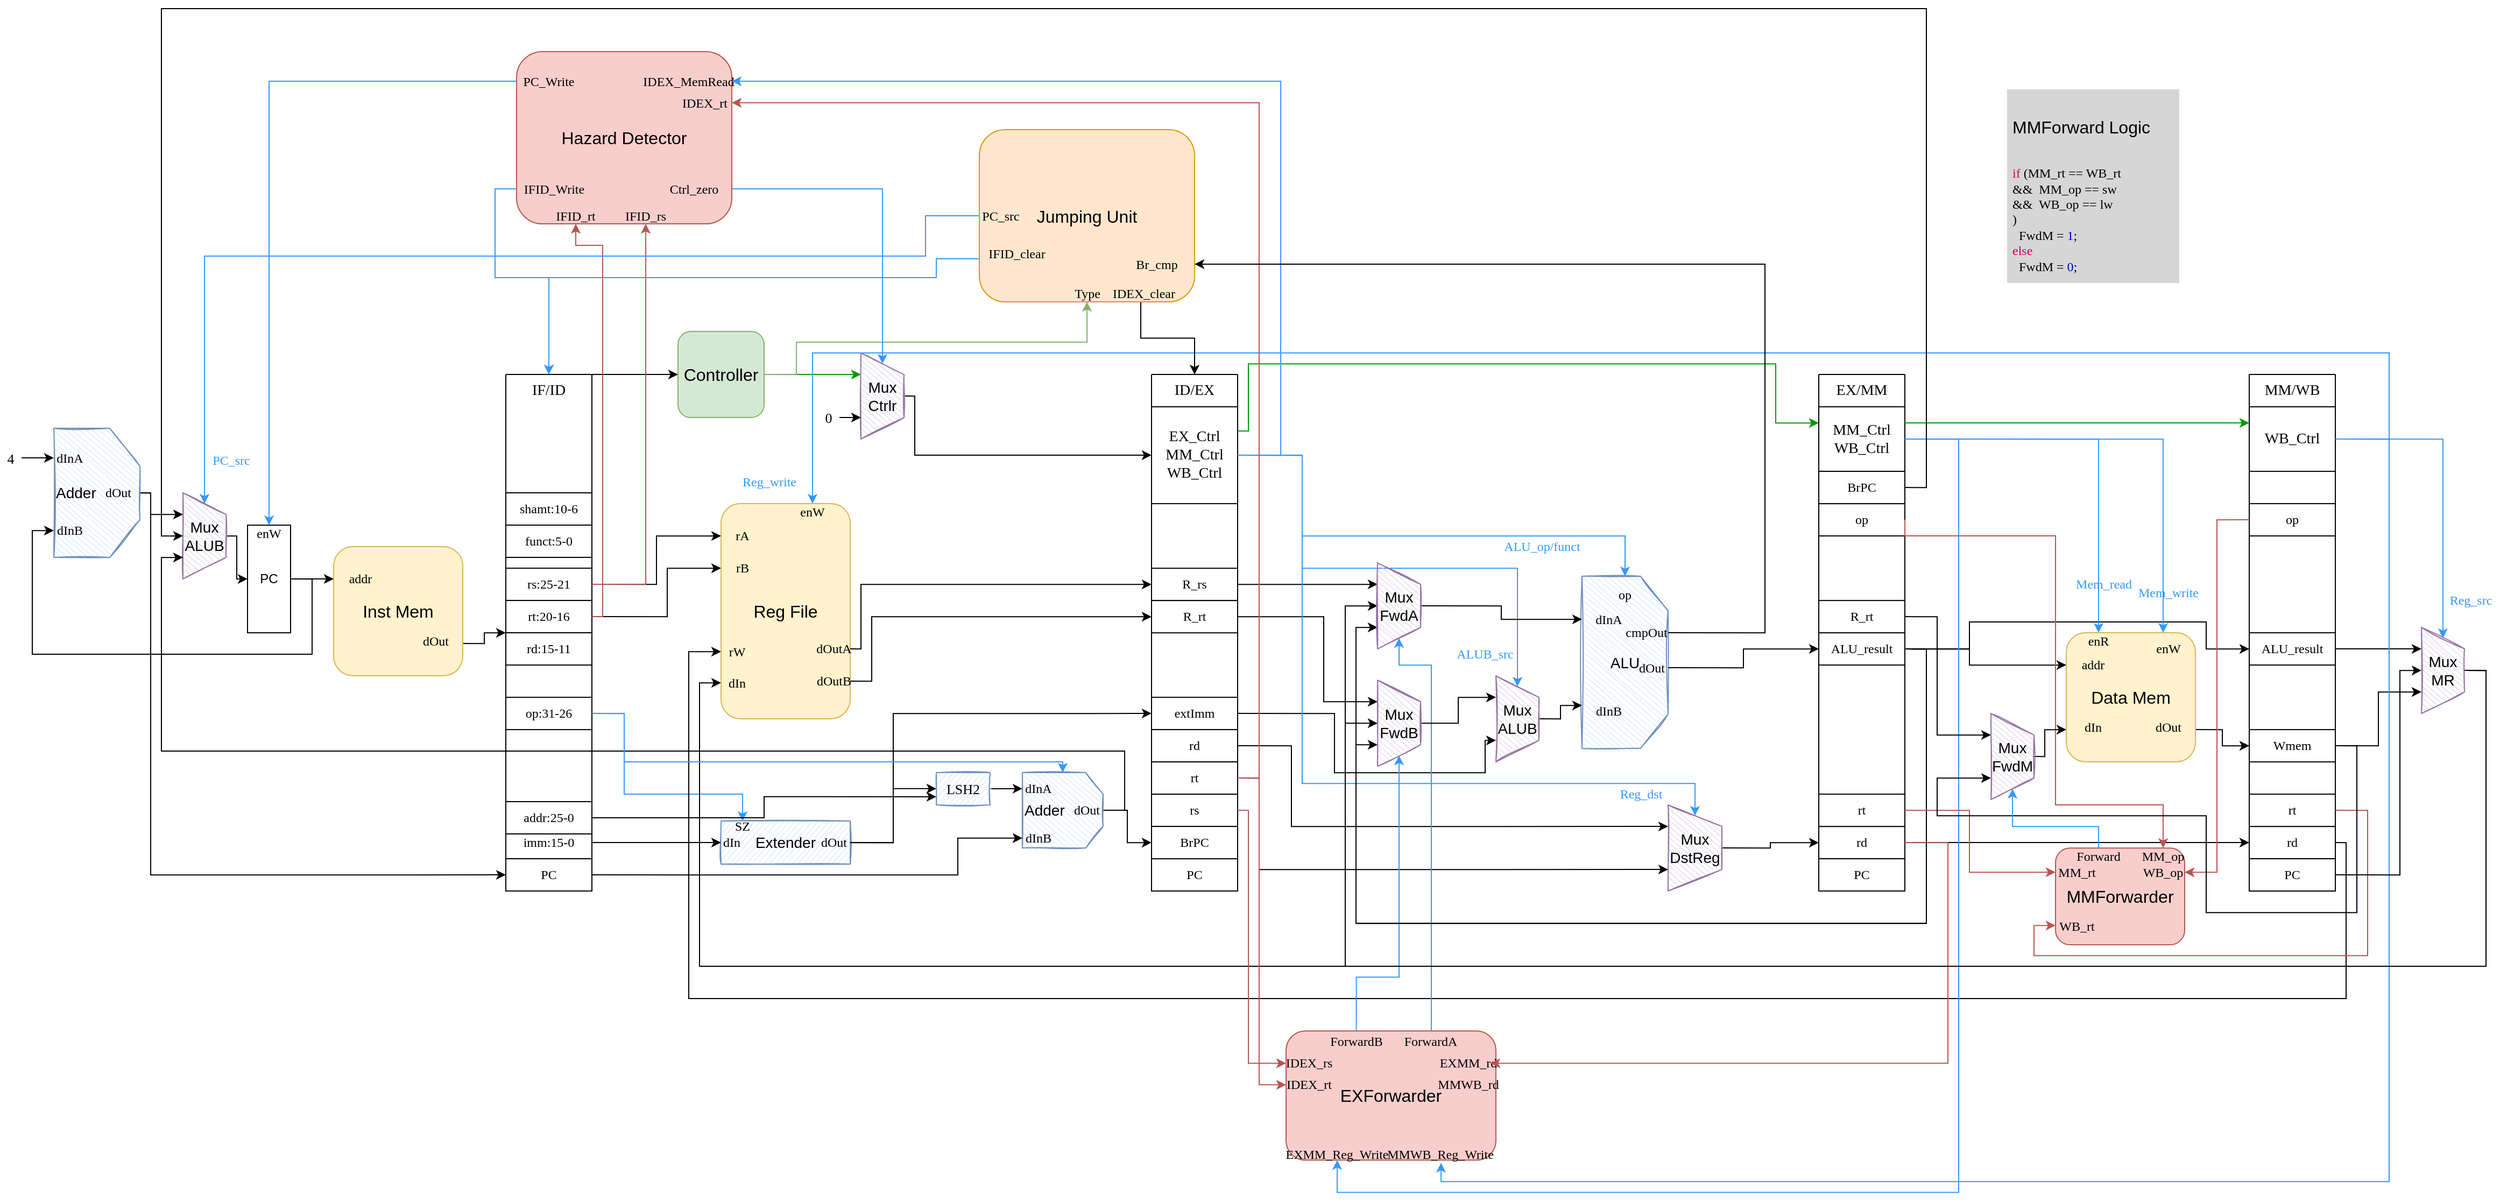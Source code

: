 <mxfile version="16.5.1" type="device" pages="5"><diagram id="d9EnFBp3H9shBAuxs_n1" name="Datapath"><mxGraphModel dx="1093" dy="707" grid="1" gridSize="10" guides="1" tooltips="1" connect="1" arrows="1" fold="1" page="1" pageScale="1" pageWidth="1169" pageHeight="827" math="0" shadow="0"><root><mxCell id="0"/><mxCell id="1" parent="0"/><mxCell id="Na6lrg8FurjXeweyN2-b-41" style="edgeStyle=orthogonalEdgeStyle;rounded=0;orthogonalLoop=1;jettySize=auto;html=1;exitX=1;exitY=0.75;exitDx=0;exitDy=0;fontFamily=Ubuntu Mono;fontSize=12;" parent="1" source="Na6lrg8FurjXeweyN2-b-2" target="Na6lrg8FurjXeweyN2-b-13" edge="1"><mxGeometry relative="1" as="geometry"/></mxCell><mxCell id="Na6lrg8FurjXeweyN2-b-2" value="Inst Mem" style="rounded=1;whiteSpace=wrap;html=1;fillColor=#fff2cc;strokeColor=#d6b656;fontSize=16;" parent="1" vertex="1"><mxGeometry x="320" y="590.06" width="120" height="120" as="geometry"/></mxCell><mxCell id="Na6lrg8FurjXeweyN2-b-9" style="edgeStyle=orthogonalEdgeStyle;rounded=0;orthogonalLoop=1;jettySize=auto;html=1;exitX=1;exitY=0.5;exitDx=0;exitDy=0;entryX=0;entryY=0.25;entryDx=0;entryDy=0;" parent="1" source="Na6lrg8FurjXeweyN2-b-8" target="Na6lrg8FurjXeweyN2-b-2" edge="1"><mxGeometry relative="1" as="geometry"/></mxCell><mxCell id="Na6lrg8FurjXeweyN2-b-197" style="edgeStyle=orthogonalEdgeStyle;rounded=0;orthogonalLoop=1;jettySize=auto;html=1;exitX=1;exitY=0.5;exitDx=0;exitDy=0;entryX=0;entryY=0.5;entryDx=0;entryDy=0;fontFamily=Jetbrains Mono;fontSize=13;fontColor=#000000;strokeColor=#000000;" parent="1" source="Na6lrg8FurjXeweyN2-b-8" target="Na6lrg8FurjXeweyN2-b-189" edge="1"><mxGeometry relative="1" as="geometry"><Array as="points"><mxPoint x="300" y="620"/><mxPoint x="300" y="690"/><mxPoint x="40" y="690"/><mxPoint x="40" y="575"/></Array></mxGeometry></mxCell><mxCell id="Na6lrg8FurjXeweyN2-b-8" value="PC" style="rounded=0;whiteSpace=wrap;html=1;" parent="1" vertex="1"><mxGeometry x="240" y="570.06" width="40" height="100" as="geometry"/></mxCell><mxCell id="Na6lrg8FurjXeweyN2-b-10" value="addr" style="text;html=1;strokeColor=none;fillColor=none;align=center;verticalAlign=middle;whiteSpace=wrap;rounded=0;fontFamily=Ubuntu Mono;fontStyle=0" parent="1" vertex="1"><mxGeometry x="330" y="612.56" width="30" height="15" as="geometry"/></mxCell><mxCell id="Na6lrg8FurjXeweyN2-b-168" style="edgeStyle=orthogonalEdgeStyle;rounded=0;orthogonalLoop=1;jettySize=auto;html=1;exitX=1;exitY=0.75;exitDx=0;exitDy=0;entryX=0;entryY=0.5;entryDx=0;entryDy=0;fontFamily=Jetbrains Mono;fontSize=13;fontColor=#000000;strokeColor=#000000;" parent="1" source="Na6lrg8FurjXeweyN2-b-11" target="Na6lrg8FurjXeweyN2-b-124" edge="1"><mxGeometry relative="1" as="geometry"/></mxCell><mxCell id="Na6lrg8FurjXeweyN2-b-11" value="Data Mem" style="rounded=1;whiteSpace=wrap;html=1;fillColor=#fff2cc;strokeColor=#d6b656;fontSize=16;" parent="1" vertex="1"><mxGeometry x="1930" y="670.06" width="120" height="120" as="geometry"/></mxCell><mxCell id="Na6lrg8FurjXeweyN2-b-116" style="edgeStyle=orthogonalEdgeStyle;rounded=0;orthogonalLoop=1;jettySize=auto;html=1;fontFamily=Helvetica;fontSize=16;entryX=0;entryY=0.5;entryDx=0;entryDy=0;strokeColor=#000000;" parent="1" source="Na6lrg8FurjXeweyN2-b-13" target="Na6lrg8FurjXeweyN2-b-114" edge="1"><mxGeometry relative="1" as="geometry"><mxPoint x="520" y="370.06" as="targetPoint"/><Array as="points"><mxPoint x="560" y="430"/><mxPoint x="560" y="430"/></Array></mxGeometry></mxCell><mxCell id="Na6lrg8FurjXeweyN2-b-13" value="" style="swimlane;startSize=0;rounded=0;fontFamily=Ubuntu Mono;fontSize=16;arcSize=32;swimlaneLine=0;" parent="1" vertex="1"><mxGeometry x="480" y="430.06" width="80" height="480.0" as="geometry"/></mxCell><mxCell id="Na6lrg8FurjXeweyN2-b-17" value="op:31-26" style="rounded=0;whiteSpace=wrap;html=1;fontFamily=Ubuntu Mono;fontSize=12;align=center;" parent="Na6lrg8FurjXeweyN2-b-13" vertex="1"><mxGeometry y="300" width="80" height="30" as="geometry"/></mxCell><mxCell id="Na6lrg8FurjXeweyN2-b-18" value="rs:25-21" style="rounded=0;whiteSpace=wrap;html=1;fontFamily=Ubuntu Mono;fontSize=12;align=center;" parent="Na6lrg8FurjXeweyN2-b-13" vertex="1"><mxGeometry y="180" width="80" height="30" as="geometry"/></mxCell><mxCell id="Na6lrg8FurjXeweyN2-b-19" value="rt:20-16" style="rounded=0;whiteSpace=wrap;html=1;fontFamily=Ubuntu Mono;fontSize=12;align=center;" parent="Na6lrg8FurjXeweyN2-b-13" vertex="1"><mxGeometry y="210" width="80" height="30" as="geometry"/></mxCell><mxCell id="Na6lrg8FurjXeweyN2-b-20" value="rd:15-11" style="rounded=0;whiteSpace=wrap;html=1;fontFamily=Ubuntu Mono;fontSize=12;align=center;" parent="Na6lrg8FurjXeweyN2-b-13" vertex="1"><mxGeometry y="240" width="80" height="30" as="geometry"/></mxCell><mxCell id="Na6lrg8FurjXeweyN2-b-21" value="shamt:10-6" style="rounded=0;whiteSpace=wrap;html=1;fontFamily=Ubuntu Mono;fontSize=12;align=center;" parent="Na6lrg8FurjXeweyN2-b-13" vertex="1"><mxGeometry y="109.94" width="80" height="30" as="geometry"/></mxCell><mxCell id="Na6lrg8FurjXeweyN2-b-23" value="funct:5-0" style="rounded=0;whiteSpace=wrap;html=1;fontFamily=Ubuntu Mono;fontSize=12;align=center;" parent="Na6lrg8FurjXeweyN2-b-13" vertex="1"><mxGeometry y="139.94" width="80" height="30" as="geometry"/></mxCell><mxCell id="Na6lrg8FurjXeweyN2-b-24" value="imm:15-0" style="rounded=0;whiteSpace=wrap;html=1;fontFamily=Ubuntu Mono;fontSize=12;align=center;" parent="Na6lrg8FurjXeweyN2-b-13" vertex="1"><mxGeometry y="420" width="80" height="30" as="geometry"/></mxCell><mxCell id="Na6lrg8FurjXeweyN2-b-25" value="addr:25-0" style="rounded=0;whiteSpace=wrap;html=1;fontFamily=Ubuntu Mono;fontSize=12;align=center;" parent="Na6lrg8FurjXeweyN2-b-13" vertex="1"><mxGeometry y="396.94" width="80" height="30" as="geometry"/></mxCell><mxCell id="Na6lrg8FurjXeweyN2-b-26" value="IF/ID" style="text;html=1;strokeColor=none;fillColor=none;align=center;verticalAlign=middle;whiteSpace=wrap;rounded=0;fontFamily=Ubuntu Mono;fontSize=14;" parent="Na6lrg8FurjXeweyN2-b-13" vertex="1"><mxGeometry x="10" width="60" height="30" as="geometry"/></mxCell><mxCell id="juL70bnCMo3hfuHcTZXh-7" value="PC" style="rounded=0;whiteSpace=wrap;html=1;fontFamily=Ubuntu Mono;fontSize=12;align=center;" parent="Na6lrg8FurjXeweyN2-b-13" vertex="1"><mxGeometry y="450.0" width="80" height="30" as="geometry"/></mxCell><mxCell id="Na6lrg8FurjXeweyN2-b-27" value="Reg File" style="rounded=1;whiteSpace=wrap;html=1;fontFamily=Helvetica;fontSize=16;glass=0;shadow=0;sketch=0;fillColor=#fff2cc;strokeColor=#d6b656;" parent="1" vertex="1"><mxGeometry x="680" y="550.06" width="120" height="200" as="geometry"/></mxCell><mxCell id="Na6lrg8FurjXeweyN2-b-28" value="rA" style="text;html=1;strokeColor=none;fillColor=none;align=center;verticalAlign=middle;whiteSpace=wrap;rounded=0;shadow=0;glass=0;sketch=0;fontFamily=Ubuntu Mono;fontSize=12;" parent="1" vertex="1"><mxGeometry x="690" y="572.56" width="20" height="15" as="geometry"/></mxCell><mxCell id="Na6lrg8FurjXeweyN2-b-29" value="rB" style="text;html=1;strokeColor=none;fillColor=none;align=center;verticalAlign=middle;whiteSpace=wrap;rounded=0;shadow=0;glass=0;sketch=0;fontFamily=Ubuntu Mono;fontSize=12;" parent="1" vertex="1"><mxGeometry x="690" y="602.56" width="20" height="15" as="geometry"/></mxCell><mxCell id="Na6lrg8FurjXeweyN2-b-30" value="rW" style="text;html=1;strokeColor=none;fillColor=none;align=center;verticalAlign=middle;whiteSpace=wrap;rounded=0;shadow=0;glass=0;sketch=0;fontFamily=Ubuntu Mono;fontSize=12;" parent="1" vertex="1"><mxGeometry x="680" y="680.06" width="30" height="15" as="geometry"/></mxCell><mxCell id="Na6lrg8FurjXeweyN2-b-31" value="dIn" style="text;html=1;strokeColor=none;fillColor=none;align=center;verticalAlign=middle;whiteSpace=wrap;rounded=0;shadow=0;glass=0;sketch=0;fontFamily=Ubuntu Mono;fontSize=12;" parent="1" vertex="1"><mxGeometry x="680" y="709.06" width="30" height="15" as="geometry"/></mxCell><mxCell id="Na6lrg8FurjXeweyN2-b-57" style="edgeStyle=orthogonalEdgeStyle;rounded=0;orthogonalLoop=1;jettySize=auto;html=1;exitX=1;exitY=0.5;exitDx=0;exitDy=0;entryX=0;entryY=0.5;entryDx=0;entryDy=0;fontFamily=Ubuntu Mono;fontSize=12;" parent="1" source="Na6lrg8FurjXeweyN2-b-32" target="Na6lrg8FurjXeweyN2-b-44" edge="1"><mxGeometry relative="1" as="geometry"><Array as="points"><mxPoint x="810" y="685"/><mxPoint x="810" y="625"/></Array></mxGeometry></mxCell><mxCell id="Na6lrg8FurjXeweyN2-b-32" value="dOutA" style="text;html=1;strokeColor=none;fillColor=none;align=center;verticalAlign=middle;whiteSpace=wrap;rounded=0;shadow=0;glass=0;sketch=0;fontFamily=Ubuntu Mono;fontSize=12;" parent="1" vertex="1"><mxGeometry x="770" y="677.56" width="30" height="15" as="geometry"/></mxCell><mxCell id="Na6lrg8FurjXeweyN2-b-58" style="edgeStyle=orthogonalEdgeStyle;rounded=0;orthogonalLoop=1;jettySize=auto;html=1;exitX=1;exitY=0.5;exitDx=0;exitDy=0;entryX=0;entryY=0.5;entryDx=0;entryDy=0;fontFamily=Ubuntu Mono;fontSize=12;" parent="1" source="Na6lrg8FurjXeweyN2-b-33" target="Na6lrg8FurjXeweyN2-b-45" edge="1"><mxGeometry relative="1" as="geometry"><Array as="points"><mxPoint x="820" y="715"/><mxPoint x="820" y="655"/></Array></mxGeometry></mxCell><mxCell id="Na6lrg8FurjXeweyN2-b-33" value="dOutB" style="text;html=1;strokeColor=none;fillColor=none;align=center;verticalAlign=middle;whiteSpace=wrap;rounded=0;shadow=0;glass=0;sketch=0;fontFamily=Ubuntu Mono;fontSize=12;" parent="1" vertex="1"><mxGeometry x="770" y="707.56" width="30" height="15" as="geometry"/></mxCell><mxCell id="Na6lrg8FurjXeweyN2-b-35" value="enW" style="text;html=1;strokeColor=none;fillColor=none;align=center;verticalAlign=middle;whiteSpace=wrap;rounded=0;shadow=0;glass=0;sketch=0;fontFamily=Ubuntu Mono;fontSize=12;" parent="1" vertex="1"><mxGeometry x="750" y="550.06" width="30" height="15" as="geometry"/></mxCell><mxCell id="Na6lrg8FurjXeweyN2-b-38" style="edgeStyle=orthogonalEdgeStyle;rounded=0;orthogonalLoop=1;jettySize=auto;html=1;exitX=1;exitY=0.5;exitDx=0;exitDy=0;entryX=0;entryY=0.15;entryDx=0;entryDy=0;entryPerimeter=0;fontFamily=Ubuntu Mono;fontSize=12;" parent="1" source="Na6lrg8FurjXeweyN2-b-18" target="Na6lrg8FurjXeweyN2-b-27" edge="1"><mxGeometry relative="1" as="geometry"/></mxCell><mxCell id="Na6lrg8FurjXeweyN2-b-39" style="edgeStyle=orthogonalEdgeStyle;rounded=0;orthogonalLoop=1;jettySize=auto;html=1;exitX=1;exitY=0.5;exitDx=0;exitDy=0;entryX=0;entryY=0.3;entryDx=0;entryDy=0;entryPerimeter=0;fontFamily=Ubuntu Mono;fontSize=12;" parent="1" source="Na6lrg8FurjXeweyN2-b-19" target="Na6lrg8FurjXeweyN2-b-27" edge="1"><mxGeometry relative="1" as="geometry"><Array as="points"><mxPoint x="630" y="655"/><mxPoint x="630" y="610"/></Array></mxGeometry></mxCell><mxCell id="Na6lrg8FurjXeweyN2-b-40" value="dOut" style="text;html=1;strokeColor=none;fillColor=none;align=center;verticalAlign=middle;whiteSpace=wrap;rounded=0;fontFamily=Ubuntu Mono;fontStyle=0" parent="1" vertex="1"><mxGeometry x="400" y="670.06" width="30" height="15" as="geometry"/></mxCell><mxCell id="Na6lrg8FurjXeweyN2-b-42" value="" style="swimlane;startSize=0;rounded=0;fontFamily=Ubuntu Mono;fontSize=16;arcSize=32;swimlaneLine=0;" parent="1" vertex="1"><mxGeometry x="1080" y="430.06" width="80" height="480" as="geometry"/></mxCell><mxCell id="Na6lrg8FurjXeweyN2-b-43" value="EX_Ctrl&lt;br&gt;MM_Ctrl&lt;br&gt;WB_Ctrl" style="rounded=0;whiteSpace=wrap;html=1;fontFamily=Ubuntu Mono;fontSize=14;" parent="Na6lrg8FurjXeweyN2-b-42" vertex="1"><mxGeometry y="30" width="80" height="90" as="geometry"/></mxCell><mxCell id="Na6lrg8FurjXeweyN2-b-44" value="R_rs" style="rounded=0;whiteSpace=wrap;html=1;fontFamily=Ubuntu Mono;fontSize=12;align=center;" parent="Na6lrg8FurjXeweyN2-b-42" vertex="1"><mxGeometry y="180.06" width="80" height="30" as="geometry"/></mxCell><mxCell id="Na6lrg8FurjXeweyN2-b-45" value="R_rt" style="rounded=0;whiteSpace=wrap;html=1;fontFamily=Ubuntu Mono;fontSize=12;align=center;" parent="Na6lrg8FurjXeweyN2-b-42" vertex="1"><mxGeometry y="210.06" width="80" height="30" as="geometry"/></mxCell><mxCell id="Na6lrg8FurjXeweyN2-b-46" value="extImm" style="rounded=0;whiteSpace=wrap;html=1;fontFamily=Ubuntu Mono;fontSize=12;align=center;" parent="Na6lrg8FurjXeweyN2-b-42" vertex="1"><mxGeometry y="300" width="80" height="30" as="geometry"/></mxCell><mxCell id="Na6lrg8FurjXeweyN2-b-48" value="rd" style="rounded=0;whiteSpace=wrap;html=1;fontFamily=Ubuntu Mono;fontSize=12;align=center;" parent="Na6lrg8FurjXeweyN2-b-42" vertex="1"><mxGeometry y="330" width="80" height="30" as="geometry"/></mxCell><mxCell id="Na6lrg8FurjXeweyN2-b-50" value="rs" style="rounded=0;whiteSpace=wrap;html=1;fontFamily=Ubuntu Mono;fontSize=12;align=center;" parent="Na6lrg8FurjXeweyN2-b-42" vertex="1"><mxGeometry y="390" width="80" height="30" as="geometry"/></mxCell><mxCell id="Na6lrg8FurjXeweyN2-b-51" value="PC" style="rounded=0;whiteSpace=wrap;html=1;fontFamily=Ubuntu Mono;fontSize=12;align=center;" parent="Na6lrg8FurjXeweyN2-b-42" vertex="1"><mxGeometry y="450" width="80" height="30" as="geometry"/></mxCell><mxCell id="Na6lrg8FurjXeweyN2-b-52" value="ID/EX" style="text;html=1;strokeColor=none;fillColor=none;align=center;verticalAlign=middle;whiteSpace=wrap;rounded=0;fontFamily=Ubuntu Mono;fontSize=14;" parent="Na6lrg8FurjXeweyN2-b-42" vertex="1"><mxGeometry x="10" width="60" height="30" as="geometry"/></mxCell><mxCell id="Na6lrg8FurjXeweyN2-b-47" value="rt" style="rounded=0;whiteSpace=wrap;html=1;fontFamily=Ubuntu Mono;fontSize=12;align=center;" parent="Na6lrg8FurjXeweyN2-b-42" vertex="1"><mxGeometry y="360" width="80" height="30" as="geometry"/></mxCell><mxCell id="6GW3np22EqAMv_4qgEm8-2" value="BrPC" style="rounded=0;whiteSpace=wrap;html=1;fontFamily=Ubuntu Mono;fontSize=12;align=center;" parent="Na6lrg8FurjXeweyN2-b-42" vertex="1"><mxGeometry y="420.0" width="80" height="30" as="geometry"/></mxCell><mxCell id="Na6lrg8FurjXeweyN2-b-55" style="edgeStyle=orthogonalEdgeStyle;rounded=0;orthogonalLoop=1;jettySize=auto;html=1;entryX=0;entryY=0.5;entryDx=0;entryDy=0;fontFamily=Ubuntu Mono;fontSize=12;" parent="1" source="Na6lrg8FurjXeweyN2-b-53" target="Na6lrg8FurjXeweyN2-b-46" edge="1"><mxGeometry relative="1" as="geometry"><Array as="points"><mxPoint x="840" y="865"/><mxPoint x="840" y="745"/></Array></mxGeometry></mxCell><mxCell id="Na6lrg8FurjXeweyN2-b-53" value="Extender" style="rounded=0;whiteSpace=wrap;html=1;shadow=0;glass=0;sketch=1;fontFamily=Helvetica;fontSize=14;fillColor=#dae8fc;strokeColor=#6c8ebf;" parent="1" vertex="1"><mxGeometry x="680" y="845.06" width="120" height="40" as="geometry"/></mxCell><mxCell id="Na6lrg8FurjXeweyN2-b-54" style="edgeStyle=orthogonalEdgeStyle;rounded=0;orthogonalLoop=1;jettySize=auto;html=1;exitX=1;exitY=0.5;exitDx=0;exitDy=0;entryX=0;entryY=0.5;entryDx=0;entryDy=0;fontFamily=Ubuntu Mono;fontSize=12;" parent="1" source="Na6lrg8FurjXeweyN2-b-24" target="Na6lrg8FurjXeweyN2-b-53" edge="1"><mxGeometry relative="1" as="geometry"/></mxCell><mxCell id="Na6lrg8FurjXeweyN2-b-59" value="dIn" style="text;html=1;strokeColor=none;fillColor=none;align=center;verticalAlign=middle;whiteSpace=wrap;rounded=0;shadow=0;glass=0;sketch=1;fontFamily=Ubuntu Mono;fontSize=12;" parent="1" vertex="1"><mxGeometry x="680" y="860.06" width="20" height="10" as="geometry"/></mxCell><mxCell id="IUzd_n6BcpoxOW2xz364-143" style="edgeStyle=orthogonalEdgeStyle;rounded=0;orthogonalLoop=1;jettySize=auto;html=1;exitX=1;exitY=0.5;exitDx=0;exitDy=0;entryX=0;entryY=0.5;entryDx=0;entryDy=0;fontFamily=Fira Code;fontSize=16;fontColor=#000000;strokeColor=#000000;" parent="1" source="Na6lrg8FurjXeweyN2-b-60" target="juL70bnCMo3hfuHcTZXh-11" edge="1"><mxGeometry relative="1" as="geometry"><Array as="points"><mxPoint x="840" y="865"/><mxPoint x="840" y="815"/></Array></mxGeometry></mxCell><mxCell id="Na6lrg8FurjXeweyN2-b-60" value="dOut" style="text;html=1;strokeColor=none;fillColor=none;align=center;verticalAlign=middle;whiteSpace=wrap;rounded=0;shadow=0;glass=0;sketch=1;fontFamily=Ubuntu Mono;fontSize=12;" parent="1" vertex="1"><mxGeometry x="770" y="860.06" width="30" height="10" as="geometry"/></mxCell><mxCell id="Na6lrg8FurjXeweyN2-b-61" value="SZ" style="text;html=1;strokeColor=none;fillColor=none;align=center;verticalAlign=middle;whiteSpace=wrap;rounded=0;shadow=0;glass=0;sketch=1;fontFamily=Ubuntu Mono;fontSize=12;" parent="1" vertex="1"><mxGeometry x="690" y="845.06" width="20" height="10" as="geometry"/></mxCell><mxCell id="Na6lrg8FurjXeweyN2-b-74" value="ALU" style="shape=loopLimit;whiteSpace=wrap;html=1;rounded=0;shadow=0;glass=0;sketch=1;fontFamily=Helvetica;fontSize=14;direction=south;size=32;fillColor=#dae8fc;strokeColor=#6c8ebf;" parent="1" vertex="1"><mxGeometry x="1480" y="617.56" width="80" height="160" as="geometry"/></mxCell><mxCell id="Na6lrg8FurjXeweyN2-b-77" style="edgeStyle=orthogonalEdgeStyle;rounded=0;orthogonalLoop=1;jettySize=auto;html=1;exitX=1;exitY=0.5;exitDx=0;exitDy=0;fontFamily=Helvetica;fontSize=16;entryX=0.25;entryY=1;entryDx=0;entryDy=0;" parent="1" source="Na6lrg8FurjXeweyN2-b-44" target="IUzd_n6BcpoxOW2xz364-30" edge="1"><mxGeometry relative="1" as="geometry"><Array as="points"/><mxPoint x="1280" y="625.12" as="targetPoint"/></mxGeometry></mxCell><mxCell id="Na6lrg8FurjXeweyN2-b-83" value="" style="swimlane;startSize=0;rounded=0;fontFamily=Ubuntu Mono;fontSize=16;arcSize=32;swimlaneLine=0;" parent="1" vertex="1"><mxGeometry x="1700" y="430.06" width="80" height="480" as="geometry"/></mxCell><mxCell id="Na6lrg8FurjXeweyN2-b-84" value="MM_Ctrl&lt;br&gt;WB_Ctrl" style="rounded=0;whiteSpace=wrap;html=1;fontFamily=Ubuntu Mono;fontSize=14;" parent="Na6lrg8FurjXeweyN2-b-83" vertex="1"><mxGeometry y="30" width="80" height="60" as="geometry"/></mxCell><mxCell id="Na6lrg8FurjXeweyN2-b-85" value="ALU_result" style="rounded=0;whiteSpace=wrap;html=1;fontFamily=Ubuntu Mono;fontSize=12;align=center;" parent="Na6lrg8FurjXeweyN2-b-83" vertex="1"><mxGeometry y="240" width="80" height="30" as="geometry"/></mxCell><mxCell id="Na6lrg8FurjXeweyN2-b-90" value="rd" style="rounded=0;whiteSpace=wrap;html=1;fontFamily=Ubuntu Mono;fontSize=12;align=center;" parent="Na6lrg8FurjXeweyN2-b-83" vertex="1"><mxGeometry y="420" width="80" height="30" as="geometry"/></mxCell><mxCell id="Na6lrg8FurjXeweyN2-b-91" value="rt" style="rounded=0;whiteSpace=wrap;html=1;fontFamily=Ubuntu Mono;fontSize=12;align=center;" parent="Na6lrg8FurjXeweyN2-b-83" vertex="1"><mxGeometry y="390" width="80" height="30" as="geometry"/></mxCell><mxCell id="Na6lrg8FurjXeweyN2-b-92" value="EX/MM" style="text;html=1;strokeColor=none;fillColor=none;align=center;verticalAlign=middle;whiteSpace=wrap;rounded=0;fontFamily=Ubuntu Mono;fontSize=14;" parent="Na6lrg8FurjXeweyN2-b-83" vertex="1"><mxGeometry x="10" width="60" height="30" as="geometry"/></mxCell><mxCell id="IUzd_n6BcpoxOW2xz364-41" value="R_rt" style="rounded=0;whiteSpace=wrap;html=1;fontFamily=Ubuntu Mono;fontSize=12;align=center;" parent="Na6lrg8FurjXeweyN2-b-83" vertex="1"><mxGeometry y="210" width="80" height="30" as="geometry"/></mxCell><mxCell id="IUzd_n6BcpoxOW2xz364-65" value="op" style="rounded=0;whiteSpace=wrap;html=1;fontFamily=Ubuntu Mono;fontSize=12;align=center;" parent="Na6lrg8FurjXeweyN2-b-83" vertex="1"><mxGeometry y="120" width="80" height="30" as="geometry"/></mxCell><mxCell id="k3qZoxtFAjOgIN9Md9a1-1" value="PC" style="rounded=0;whiteSpace=wrap;html=1;fontFamily=Ubuntu Mono;fontSize=12;align=center;" parent="Na6lrg8FurjXeweyN2-b-83" vertex="1"><mxGeometry y="450.0" width="80" height="30" as="geometry"/></mxCell><mxCell id="6GW3np22EqAMv_4qgEm8-5" value="BrPC" style="rounded=0;whiteSpace=wrap;html=1;fontFamily=Ubuntu Mono;fontSize=12;align=center;" parent="Na6lrg8FurjXeweyN2-b-83" vertex="1"><mxGeometry y="90.0" width="80" height="30" as="geometry"/></mxCell><mxCell id="IUzd_n6BcpoxOW2xz364-35" style="edgeStyle=orthogonalEdgeStyle;rounded=0;orthogonalLoop=1;jettySize=auto;html=1;exitX=0.5;exitY=0;exitDx=0;exitDy=0;fontFamily=Ubuntu Mono;fontSize=12;entryX=0.75;entryY=1;entryDx=0;entryDy=0;" parent="1" source="Na6lrg8FurjXeweyN2-b-97" target="Na6lrg8FurjXeweyN2-b-74" edge="1"><mxGeometry relative="1" as="geometry"><mxPoint x="1470" y="730.12" as="targetPoint"/></mxGeometry></mxCell><mxCell id="Na6lrg8FurjXeweyN2-b-97" value="Mux&lt;br&gt;ALUB" style="shape=trapezoid;perimeter=trapezoidPerimeter;whiteSpace=wrap;html=1;fixedSize=1;rounded=0;shadow=0;glass=0;sketch=1;fontFamily=Helvetica;fontSize=14;direction=south;fillColor=#e1d5e7;strokeColor=#9673a6;" parent="1" vertex="1"><mxGeometry x="1400" y="710.06" width="40" height="80" as="geometry"/></mxCell><mxCell id="Na6lrg8FurjXeweyN2-b-101" style="edgeStyle=orthogonalEdgeStyle;rounded=0;orthogonalLoop=1;jettySize=auto;html=1;exitX=1;exitY=0.5;exitDx=0;exitDy=0;entryX=0.25;entryY=1;entryDx=0;entryDy=0;fontFamily=Helvetica;fontSize=16;" parent="1" source="Na6lrg8FurjXeweyN2-b-45" target="IUzd_n6BcpoxOW2xz364-34" edge="1"><mxGeometry relative="1" as="geometry"><Array as="points"><mxPoint x="1240" y="655.12"/><mxPoint x="1240" y="734.12"/></Array></mxGeometry></mxCell><mxCell id="Na6lrg8FurjXeweyN2-b-103" style="edgeStyle=orthogonalEdgeStyle;rounded=0;orthogonalLoop=1;jettySize=auto;html=1;exitX=1;exitY=0.5;exitDx=0;exitDy=0;entryX=0.75;entryY=1;entryDx=0;entryDy=0;fontFamily=Helvetica;fontSize=16;" parent="1" source="Na6lrg8FurjXeweyN2-b-46" target="Na6lrg8FurjXeweyN2-b-97" edge="1"><mxGeometry relative="1" as="geometry"><Array as="points"><mxPoint x="1250" y="745.12"/><mxPoint x="1250" y="800.12"/><mxPoint x="1390" y="800.12"/><mxPoint x="1390" y="770.12"/></Array></mxGeometry></mxCell><mxCell id="Na6lrg8FurjXeweyN2-b-106" value="dInB" style="text;html=1;strokeColor=none;fillColor=none;align=center;verticalAlign=middle;whiteSpace=wrap;rounded=0;shadow=0;glass=0;sketch=0;fontFamily=Ubuntu Mono;fontSize=12;" parent="1" vertex="1"><mxGeometry x="1490" y="735.06" width="30" height="15" as="geometry"/></mxCell><mxCell id="Na6lrg8FurjXeweyN2-b-107" value="dInA" style="text;html=1;strokeColor=none;fillColor=none;align=center;verticalAlign=middle;whiteSpace=wrap;rounded=0;shadow=0;glass=0;sketch=0;fontFamily=Ubuntu Mono;fontSize=12;" parent="1" vertex="1"><mxGeometry x="1490" y="650.06" width="30" height="15" as="geometry"/></mxCell><mxCell id="IUzd_n6BcpoxOW2xz364-21" style="edgeStyle=orthogonalEdgeStyle;rounded=0;orthogonalLoop=1;jettySize=auto;html=1;exitX=1;exitY=0.5;exitDx=0;exitDy=0;entryX=0;entryY=0.5;entryDx=0;entryDy=0;fontFamily=Ubuntu Mono;fontSize=12;" parent="1" source="Na6lrg8FurjXeweyN2-b-109" target="Na6lrg8FurjXeweyN2-b-85" edge="1"><mxGeometry relative="1" as="geometry"/></mxCell><mxCell id="Na6lrg8FurjXeweyN2-b-109" value="dOut" style="text;html=1;strokeColor=none;fillColor=none;align=center;verticalAlign=middle;whiteSpace=wrap;rounded=0;shadow=0;glass=0;sketch=0;fontFamily=Ubuntu Mono;fontSize=12;" parent="1" vertex="1"><mxGeometry x="1530" y="695.06" width="30" height="15" as="geometry"/></mxCell><mxCell id="Na6lrg8FurjXeweyN2-b-111" value="op" style="text;html=1;strokeColor=none;fillColor=none;align=center;verticalAlign=middle;whiteSpace=wrap;rounded=0;shadow=0;glass=0;sketch=0;fontFamily=Ubuntu Mono;fontSize=12;" parent="1" vertex="1"><mxGeometry x="1505" y="627.56" width="30" height="15" as="geometry"/></mxCell><mxCell id="Na6lrg8FurjXeweyN2-b-117" style="edgeStyle=orthogonalEdgeStyle;rounded=0;orthogonalLoop=1;jettySize=auto;html=1;exitX=1;exitY=0.5;exitDx=0;exitDy=0;fontFamily=Helvetica;fontSize=16;strokeColor=#009900;entryX=0.25;entryY=1;entryDx=0;entryDy=0;" parent="1" source="Na6lrg8FurjXeweyN2-b-114" target="IUzd_n6BcpoxOW2xz364-98" edge="1"><mxGeometry relative="1" as="geometry"><mxPoint x="820" y="430" as="targetPoint"/></mxGeometry></mxCell><mxCell id="IUzd_n6BcpoxOW2xz364-147" style="edgeStyle=orthogonalEdgeStyle;rounded=0;orthogonalLoop=1;jettySize=auto;html=1;exitX=1;exitY=0.5;exitDx=0;exitDy=0;entryX=0.5;entryY=1;entryDx=0;entryDy=0;fontFamily=Fira Code;fontSize=16;fontColor=#000000;strokeColor=#82b366;fillColor=#d5e8d4;" parent="1" source="Na6lrg8FurjXeweyN2-b-114" target="IUzd_n6BcpoxOW2xz364-139" edge="1"><mxGeometry relative="1" as="geometry"><Array as="points"><mxPoint x="750" y="430"/><mxPoint x="750" y="400"/><mxPoint x="1020" y="400"/></Array></mxGeometry></mxCell><mxCell id="Na6lrg8FurjXeweyN2-b-114" value="Controller" style="rounded=1;whiteSpace=wrap;html=1;shadow=0;glass=0;sketch=0;fontFamily=Helvetica;fontSize=16;fillColor=#d5e8d4;strokeColor=#82b366;" parent="1" vertex="1"><mxGeometry x="640" y="390.06" width="80" height="80" as="geometry"/></mxCell><mxCell id="Na6lrg8FurjXeweyN2-b-118" style="edgeStyle=orthogonalEdgeStyle;rounded=0;orthogonalLoop=1;jettySize=auto;html=1;exitX=1;exitY=0.25;exitDx=0;exitDy=0;entryX=0;entryY=0.25;entryDx=0;entryDy=0;fontFamily=Helvetica;fontSize=16;strokeColor=#009900;" parent="1" source="Na6lrg8FurjXeweyN2-b-43" target="Na6lrg8FurjXeweyN2-b-84" edge="1"><mxGeometry relative="1" as="geometry"><Array as="points"><mxPoint x="1170" y="482.12"/><mxPoint x="1170" y="420.12"/><mxPoint x="1660" y="420.12"/><mxPoint x="1660" y="475.12"/></Array></mxGeometry></mxCell><mxCell id="Na6lrg8FurjXeweyN2-b-119" value="" style="swimlane;startSize=0;rounded=0;fontFamily=Ubuntu Mono;fontSize=16;arcSize=32;swimlaneLine=0;" parent="1" vertex="1"><mxGeometry x="2100" y="430.06" width="80" height="480" as="geometry"/></mxCell><mxCell id="Na6lrg8FurjXeweyN2-b-120" value="WB_Ctrl" style="rounded=0;whiteSpace=wrap;html=1;fontFamily=Ubuntu Mono;fontSize=14;" parent="Na6lrg8FurjXeweyN2-b-119" vertex="1"><mxGeometry y="30" width="80" height="60" as="geometry"/></mxCell><mxCell id="Na6lrg8FurjXeweyN2-b-121" value="ALU_result" style="rounded=0;whiteSpace=wrap;html=1;fontFamily=Ubuntu Mono;fontSize=12;align=center;" parent="Na6lrg8FurjXeweyN2-b-119" vertex="1"><mxGeometry y="240" width="80" height="30" as="geometry"/></mxCell><mxCell id="Na6lrg8FurjXeweyN2-b-124" value="Wmem" style="rounded=0;whiteSpace=wrap;html=1;fontFamily=Ubuntu Mono;fontSize=12;align=center;" parent="Na6lrg8FurjXeweyN2-b-119" vertex="1"><mxGeometry y="330" width="80" height="30" as="geometry"/></mxCell><mxCell id="Na6lrg8FurjXeweyN2-b-126" value="rd" style="rounded=0;whiteSpace=wrap;html=1;fontFamily=Ubuntu Mono;fontSize=12;align=center;" parent="Na6lrg8FurjXeweyN2-b-119" vertex="1"><mxGeometry y="420" width="80" height="30" as="geometry"/></mxCell><mxCell id="Na6lrg8FurjXeweyN2-b-127" value="" style="rounded=0;whiteSpace=wrap;html=1;fontFamily=Ubuntu Mono;fontSize=12;align=center;" parent="Na6lrg8FurjXeweyN2-b-119" vertex="1"><mxGeometry y="450" width="80" height="30" as="geometry"/></mxCell><mxCell id="Na6lrg8FurjXeweyN2-b-128" value="MM/WB" style="text;html=1;strokeColor=none;fillColor=none;align=center;verticalAlign=middle;whiteSpace=wrap;rounded=0;fontFamily=Ubuntu Mono;fontSize=14;" parent="Na6lrg8FurjXeweyN2-b-119" vertex="1"><mxGeometry x="10" width="60" height="30" as="geometry"/></mxCell><mxCell id="IUzd_n6BcpoxOW2xz364-51" value="rt" style="rounded=0;whiteSpace=wrap;html=1;fontFamily=Ubuntu Mono;fontSize=12;align=center;" parent="Na6lrg8FurjXeweyN2-b-119" vertex="1"><mxGeometry y="390.0" width="80" height="30" as="geometry"/></mxCell><mxCell id="IUzd_n6BcpoxOW2xz364-66" value="op" style="rounded=0;whiteSpace=wrap;html=1;fontFamily=Ubuntu Mono;fontSize=12;align=center;" parent="Na6lrg8FurjXeweyN2-b-119" vertex="1"><mxGeometry y="120" width="80" height="30" as="geometry"/></mxCell><mxCell id="k3qZoxtFAjOgIN9Md9a1-3" value="PC" style="rounded=0;whiteSpace=wrap;html=1;fontFamily=Ubuntu Mono;fontSize=12;align=center;" parent="Na6lrg8FurjXeweyN2-b-119" vertex="1"><mxGeometry y="450.0" width="80" height="30" as="geometry"/></mxCell><mxCell id="Na6lrg8FurjXeweyN2-b-130" style="edgeStyle=orthogonalEdgeStyle;rounded=0;orthogonalLoop=1;jettySize=auto;html=1;exitX=1;exitY=0.25;exitDx=0;exitDy=0;entryX=0;entryY=0.25;entryDx=0;entryDy=0;fontFamily=Helvetica;fontSize=16;strokeColor=#009900;" parent="1" source="Na6lrg8FurjXeweyN2-b-84" target="Na6lrg8FurjXeweyN2-b-120" edge="1"><mxGeometry relative="1" as="geometry"/></mxCell><mxCell id="Na6lrg8FurjXeweyN2-b-134" style="edgeStyle=orthogonalEdgeStyle;rounded=0;orthogonalLoop=1;jettySize=auto;html=1;exitX=1;exitY=0.5;exitDx=0;exitDy=0;entryX=0.5;entryY=0;entryDx=0;entryDy=0;fontFamily=Helvetica;fontSize=16;strokeColor=#3399FF;" parent="1" source="Na6lrg8FurjXeweyN2-b-17" target="Na6lrg8FurjXeweyN2-b-61" edge="1"><mxGeometry relative="1" as="geometry"><Array as="points"><mxPoint x="590" y="745"/><mxPoint x="590" y="820"/><mxPoint x="700" y="820"/></Array></mxGeometry></mxCell><mxCell id="Na6lrg8FurjXeweyN2-b-135" style="edgeStyle=orthogonalEdgeStyle;rounded=0;orthogonalLoop=1;jettySize=auto;html=1;exitX=1;exitY=0.5;exitDx=0;exitDy=0;entryX=0;entryY=0.5;entryDx=0;entryDy=0;fontFamily=Helvetica;fontSize=16;strokeColor=#3399FF;" parent="1" source="Na6lrg8FurjXeweyN2-b-43" target="Na6lrg8FurjXeweyN2-b-97" edge="1"><mxGeometry relative="1" as="geometry"><Array as="points"><mxPoint x="1220" y="505.12"/><mxPoint x="1220" y="610.12"/><mxPoint x="1420" y="610.12"/></Array></mxGeometry></mxCell><mxCell id="Na6lrg8FurjXeweyN2-b-138" value="ALUB_src" style="text;html=1;strokeColor=none;fillColor=none;align=center;verticalAlign=middle;whiteSpace=wrap;rounded=0;shadow=0;glass=0;sketch=0;fontFamily=Jetbrains Mono;fontSize=12;fontColor=#3399FF;" parent="1" vertex="1"><mxGeometry x="1360" y="680.06" width="60" height="20" as="geometry"/></mxCell><mxCell id="Na6lrg8FurjXeweyN2-b-139" style="edgeStyle=orthogonalEdgeStyle;rounded=0;orthogonalLoop=1;jettySize=auto;html=1;exitX=1;exitY=0.5;exitDx=0;exitDy=0;entryX=0;entryY=0.5;entryDx=0;entryDy=0;fontFamily=Jetbrains Mono;fontSize=12;fontColor=#3399FF;strokeColor=#3399FF;" parent="1" source="Na6lrg8FurjXeweyN2-b-43" target="Na6lrg8FurjXeweyN2-b-74" edge="1"><mxGeometry relative="1" as="geometry"><Array as="points"><mxPoint x="1220" y="505.12"/><mxPoint x="1220" y="580.12"/><mxPoint x="1520" y="580.12"/></Array></mxGeometry></mxCell><mxCell id="Na6lrg8FurjXeweyN2-b-151" value="ALU_op/funct" style="text;html=1;strokeColor=none;fillColor=none;align=center;verticalAlign=middle;whiteSpace=wrap;rounded=0;shadow=0;glass=0;sketch=0;fontFamily=Jetbrains Mono;fontSize=12;fontColor=#3399FF;" parent="1" vertex="1"><mxGeometry x="1392.5" y="580.06" width="100" height="20" as="geometry"/></mxCell><mxCell id="Na6lrg8FurjXeweyN2-b-158" style="edgeStyle=orthogonalEdgeStyle;rounded=0;orthogonalLoop=1;jettySize=auto;html=1;exitX=0.5;exitY=0;exitDx=0;exitDy=0;fontFamily=Jetbrains Mono;fontSize=13;fontColor=#3399FF;strokeColor=#000000;" parent="1" source="Na6lrg8FurjXeweyN2-b-152" target="Na6lrg8FurjXeweyN2-b-90" edge="1"><mxGeometry relative="1" as="geometry"/></mxCell><mxCell id="Na6lrg8FurjXeweyN2-b-152" value="Mux&lt;br&gt;DstReg" style="shape=trapezoid;perimeter=trapezoidPerimeter;whiteSpace=wrap;html=1;fixedSize=1;rounded=0;shadow=0;glass=0;sketch=1;fontFamily=Helvetica;fontSize=14;direction=south;fillColor=#e1d5e7;strokeColor=#9673a6;" parent="1" vertex="1"><mxGeometry x="1560" y="830.06" width="50" height="80" as="geometry"/></mxCell><mxCell id="Na6lrg8FurjXeweyN2-b-154" style="edgeStyle=orthogonalEdgeStyle;rounded=0;orthogonalLoop=1;jettySize=auto;html=1;exitX=1;exitY=0.5;exitDx=0;exitDy=0;entryX=0.25;entryY=1;entryDx=0;entryDy=0;fontFamily=Jetbrains Mono;fontSize=13;fontColor=#3399FF;strokeColor=#000000;" parent="1" source="Na6lrg8FurjXeweyN2-b-48" target="Na6lrg8FurjXeweyN2-b-152" edge="1"><mxGeometry relative="1" as="geometry"><Array as="points"><mxPoint x="1210" y="775.12"/><mxPoint x="1210" y="850.12"/></Array></mxGeometry></mxCell><mxCell id="Na6lrg8FurjXeweyN2-b-156" style="edgeStyle=orthogonalEdgeStyle;rounded=0;orthogonalLoop=1;jettySize=auto;html=1;exitX=1;exitY=0.5;exitDx=0;exitDy=0;entryX=0.75;entryY=1;entryDx=0;entryDy=0;fontFamily=Jetbrains Mono;fontSize=13;fontColor=#3399FF;strokeColor=#000000;" parent="1" source="Na6lrg8FurjXeweyN2-b-47" target="Na6lrg8FurjXeweyN2-b-152" edge="1"><mxGeometry relative="1" as="geometry"><Array as="points"><mxPoint x="1180" y="805.12"/><mxPoint x="1180" y="890.12"/></Array></mxGeometry></mxCell><mxCell id="Na6lrg8FurjXeweyN2-b-157" style="edgeStyle=orthogonalEdgeStyle;rounded=0;orthogonalLoop=1;jettySize=auto;html=1;exitX=1;exitY=0.5;exitDx=0;exitDy=0;fontFamily=Jetbrains Mono;fontSize=13;fontColor=#3399FF;strokeColor=#3399FF;" parent="1" source="Na6lrg8FurjXeweyN2-b-43" target="Na6lrg8FurjXeweyN2-b-152" edge="1"><mxGeometry relative="1" as="geometry"><Array as="points"><mxPoint x="1220" y="505.12"/><mxPoint x="1220" y="810.12"/><mxPoint x="1585" y="810.12"/></Array></mxGeometry></mxCell><mxCell id="Na6lrg8FurjXeweyN2-b-160" value="Reg_dst" style="text;html=1;strokeColor=none;fillColor=none;align=center;verticalAlign=middle;whiteSpace=wrap;rounded=0;shadow=0;glass=0;sketch=0;fontFamily=Jetbrains Mono;fontSize=12;fontColor=#3399FF;" parent="1" vertex="1"><mxGeometry x="1510" y="810.06" width="50" height="20" as="geometry"/></mxCell><mxCell id="Na6lrg8FurjXeweyN2-b-162" style="edgeStyle=orthogonalEdgeStyle;rounded=0;orthogonalLoop=1;jettySize=auto;html=1;exitX=1;exitY=0.5;exitDx=0;exitDy=0;entryX=0;entryY=0.25;entryDx=0;entryDy=0;fontFamily=Jetbrains Mono;fontSize=13;fontColor=#000000;strokeColor=#000000;" parent="1" source="Na6lrg8FurjXeweyN2-b-85" target="Na6lrg8FurjXeweyN2-b-11" edge="1"><mxGeometry relative="1" as="geometry"><Array as="points"><mxPoint x="1840" y="685.12"/><mxPoint x="1840" y="700.12"/></Array></mxGeometry></mxCell><mxCell id="Na6lrg8FurjXeweyN2-b-163" style="edgeStyle=orthogonalEdgeStyle;rounded=0;orthogonalLoop=1;jettySize=auto;html=1;exitX=1;exitY=0.5;exitDx=0;exitDy=0;entryX=0;entryY=0.5;entryDx=0;entryDy=0;fontFamily=Jetbrains Mono;fontSize=13;fontColor=#000000;strokeColor=#000000;" parent="1" source="Na6lrg8FurjXeweyN2-b-85" target="Na6lrg8FurjXeweyN2-b-121" edge="1"><mxGeometry relative="1" as="geometry"><Array as="points"><mxPoint x="1840" y="685.06"/><mxPoint x="1840" y="660.06"/><mxPoint x="2060" y="660.06"/><mxPoint x="2060" y="685.06"/></Array></mxGeometry></mxCell><mxCell id="Na6lrg8FurjXeweyN2-b-164" style="edgeStyle=orthogonalEdgeStyle;rounded=0;orthogonalLoop=1;jettySize=auto;html=1;exitX=1;exitY=0.5;exitDx=0;exitDy=0;entryX=0.75;entryY=0;entryDx=0;entryDy=0;fontFamily=Jetbrains Mono;fontSize=13;fontColor=#000000;strokeColor=#3399FF;" parent="1" source="Na6lrg8FurjXeweyN2-b-84" target="Na6lrg8FurjXeweyN2-b-11" edge="1"><mxGeometry relative="1" as="geometry"/></mxCell><mxCell id="Na6lrg8FurjXeweyN2-b-169" style="edgeStyle=orthogonalEdgeStyle;rounded=0;orthogonalLoop=1;jettySize=auto;html=1;exitX=1;exitY=0.5;exitDx=0;exitDy=0;entryX=0;entryY=0.5;entryDx=0;entryDy=0;fontFamily=Jetbrains Mono;fontSize=13;fontColor=#000000;strokeColor=#000000;" parent="1" source="Na6lrg8FurjXeweyN2-b-90" target="Na6lrg8FurjXeweyN2-b-126" edge="1"><mxGeometry relative="1" as="geometry"/></mxCell><mxCell id="Na6lrg8FurjXeweyN2-b-170" value="addr" style="text;html=1;strokeColor=none;fillColor=none;align=center;verticalAlign=middle;whiteSpace=wrap;rounded=0;shadow=0;glass=0;sketch=0;fontFamily=Ubuntu Mono;fontSize=12;" parent="1" vertex="1"><mxGeometry x="1940" y="692.56" width="30" height="15" as="geometry"/></mxCell><mxCell id="Na6lrg8FurjXeweyN2-b-171" value="enW" style="text;html=1;strokeColor=none;fillColor=none;align=center;verticalAlign=middle;whiteSpace=wrap;rounded=0;shadow=0;glass=0;sketch=0;fontFamily=Ubuntu Mono;fontSize=12;" parent="1" vertex="1"><mxGeometry x="2010" y="677.56" width="30" height="15" as="geometry"/></mxCell><mxCell id="Na6lrg8FurjXeweyN2-b-172" value="dOut" style="text;html=1;strokeColor=none;fillColor=none;align=center;verticalAlign=middle;whiteSpace=wrap;rounded=0;shadow=0;glass=0;sketch=0;fontFamily=Ubuntu Mono;fontSize=12;" parent="1" vertex="1"><mxGeometry x="2010" y="750.06" width="30" height="15" as="geometry"/></mxCell><mxCell id="Na6lrg8FurjXeweyN2-b-179" style="edgeStyle=orthogonalEdgeStyle;rounded=0;orthogonalLoop=1;jettySize=auto;html=1;exitX=0.5;exitY=0;exitDx=0;exitDy=0;fontFamily=Jetbrains Mono;fontSize=13;fontColor=#000000;strokeColor=#000000;entryX=0;entryY=0.5;entryDx=0;entryDy=0;" parent="1" source="Na6lrg8FurjXeweyN2-b-173" target="Na6lrg8FurjXeweyN2-b-31" edge="1"><mxGeometry relative="1" as="geometry"><mxPoint x="2000" y="530.06" as="targetPoint"/><Array as="points"><mxPoint x="2320" y="705"/><mxPoint x="2320" y="980"/><mxPoint x="660" y="980"/><mxPoint x="660" y="717"/></Array></mxGeometry></mxCell><mxCell id="IUzd_n6BcpoxOW2xz364-29" style="edgeStyle=orthogonalEdgeStyle;rounded=0;orthogonalLoop=1;jettySize=auto;html=1;exitX=0.5;exitY=0;exitDx=0;exitDy=0;entryX=0.5;entryY=1;entryDx=0;entryDy=0;fontFamily=Ubuntu Mono;fontSize=12;fillColor=#f8cecc;strokeColor=#000000;" parent="1" source="Na6lrg8FurjXeweyN2-b-173" target="IUzd_n6BcpoxOW2xz364-30" edge="1"><mxGeometry relative="1" as="geometry"><Array as="points"><mxPoint x="2320" y="705"/><mxPoint x="2320" y="980"/><mxPoint x="1260" y="980"/><mxPoint x="1260" y="645"/></Array></mxGeometry></mxCell><mxCell id="Na6lrg8FurjXeweyN2-b-173" value="Mux&lt;br&gt;MR" style="shape=trapezoid;perimeter=trapezoidPerimeter;whiteSpace=wrap;html=1;fixedSize=1;rounded=0;shadow=0;glass=0;sketch=1;fontFamily=Helvetica;fontSize=14;direction=south;fillColor=#e1d5e7;strokeColor=#9673a6;" parent="1" vertex="1"><mxGeometry x="2260" y="665.06" width="40" height="80" as="geometry"/></mxCell><mxCell id="Na6lrg8FurjXeweyN2-b-174" style="edgeStyle=orthogonalEdgeStyle;rounded=0;orthogonalLoop=1;jettySize=auto;html=1;exitX=1;exitY=0.5;exitDx=0;exitDy=0;entryX=0.75;entryY=1;entryDx=0;entryDy=0;fontFamily=Jetbrains Mono;fontSize=13;fontColor=#000000;strokeColor=#000000;" parent="1" source="Na6lrg8FurjXeweyN2-b-124" target="Na6lrg8FurjXeweyN2-b-173" edge="1"><mxGeometry relative="1" as="geometry"/></mxCell><mxCell id="Na6lrg8FurjXeweyN2-b-175" style="edgeStyle=orthogonalEdgeStyle;rounded=0;orthogonalLoop=1;jettySize=auto;html=1;exitX=1;exitY=0.5;exitDx=0;exitDy=0;entryX=0.25;entryY=1;entryDx=0;entryDy=0;fontFamily=Jetbrains Mono;fontSize=13;fontColor=#000000;strokeColor=#000000;" parent="1" source="Na6lrg8FurjXeweyN2-b-121" target="Na6lrg8FurjXeweyN2-b-173" edge="1"><mxGeometry relative="1" as="geometry"/></mxCell><mxCell id="Na6lrg8FurjXeweyN2-b-177" style="edgeStyle=orthogonalEdgeStyle;rounded=0;orthogonalLoop=1;jettySize=auto;html=1;exitX=1;exitY=0.5;exitDx=0;exitDy=0;fontFamily=Jetbrains Mono;fontSize=13;fontColor=#000000;strokeColor=#3399FF;" parent="1" source="Na6lrg8FurjXeweyN2-b-120" target="Na6lrg8FurjXeweyN2-b-173" edge="1"><mxGeometry relative="1" as="geometry"/></mxCell><mxCell id="Na6lrg8FurjXeweyN2-b-178" value="Reg_src" style="text;html=1;strokeColor=none;fillColor=none;align=center;verticalAlign=middle;whiteSpace=wrap;rounded=0;shadow=0;glass=0;sketch=0;fontFamily=Jetbrains Mono;fontSize=12;fontColor=#3399FF;" parent="1" vertex="1"><mxGeometry x="2280" y="630.06" width="52" height="20" as="geometry"/></mxCell><mxCell id="Na6lrg8FurjXeweyN2-b-202" style="edgeStyle=orthogonalEdgeStyle;rounded=0;orthogonalLoop=1;jettySize=auto;html=1;entryX=0.25;entryY=1;entryDx=0;entryDy=0;fontFamily=Jetbrains Mono;fontSize=13;fontColor=#000000;strokeColor=#000000;" parent="1" source="Na6lrg8FurjXeweyN2-b-188" target="Na6lrg8FurjXeweyN2-b-198" edge="1"><mxGeometry relative="1" as="geometry"><Array as="points"><mxPoint x="150" y="540"/><mxPoint x="150" y="560"/></Array></mxGeometry></mxCell><mxCell id="juL70bnCMo3hfuHcTZXh-6" style="edgeStyle=orthogonalEdgeStyle;rounded=0;orthogonalLoop=1;jettySize=auto;html=1;exitX=0.5;exitY=0;exitDx=0;exitDy=0;fontFamily=Jetbrains Mono;fontSize=13;fontColor=#000000;strokeColor=#000000;strokeWidth=1;entryX=0;entryY=0.5;entryDx=0;entryDy=0;" parent="1" source="Na6lrg8FurjXeweyN2-b-188" target="juL70bnCMo3hfuHcTZXh-7" edge="1"><mxGeometry relative="1" as="geometry"><mxPoint x="350" y="890.12" as="targetPoint"/><Array as="points"><mxPoint x="150" y="540"/><mxPoint x="150" y="895"/></Array></mxGeometry></mxCell><mxCell id="Na6lrg8FurjXeweyN2-b-188" value="Adder" style="shape=loopLimit;whiteSpace=wrap;html=1;rounded=0;shadow=0;glass=0;sketch=1;fontFamily=Helvetica;fontSize=14;direction=south;size=35;align=left;fillColor=#dae8fc;strokeColor=#6c8ebf;" parent="1" vertex="1"><mxGeometry x="60" y="480.06" width="80" height="120" as="geometry"/></mxCell><mxCell id="Na6lrg8FurjXeweyN2-b-189" value="dInB" style="text;html=1;strokeColor=none;fillColor=none;align=center;verticalAlign=middle;whiteSpace=wrap;rounded=0;shadow=0;glass=0;sketch=0;fontFamily=Ubuntu Mono;fontSize=12;" parent="1" vertex="1"><mxGeometry x="60" y="567.56" width="30" height="15" as="geometry"/></mxCell><mxCell id="Na6lrg8FurjXeweyN2-b-190" value="dInA" style="text;html=1;strokeColor=none;fillColor=none;align=center;verticalAlign=middle;whiteSpace=wrap;rounded=0;shadow=0;glass=0;sketch=0;fontFamily=Ubuntu Mono;fontSize=12;" parent="1" vertex="1"><mxGeometry x="60" y="500.06" width="30" height="15" as="geometry"/></mxCell><mxCell id="Na6lrg8FurjXeweyN2-b-191" value="dOut" style="text;html=1;strokeColor=none;fillColor=none;align=center;verticalAlign=middle;whiteSpace=wrap;rounded=0;shadow=0;glass=0;sketch=0;fontFamily=Ubuntu Mono;fontSize=12;" parent="1" vertex="1"><mxGeometry x="110" y="532.56" width="20" height="15" as="geometry"/></mxCell><mxCell id="Na6lrg8FurjXeweyN2-b-196" style="edgeStyle=orthogonalEdgeStyle;rounded=0;orthogonalLoop=1;jettySize=auto;html=1;exitX=1;exitY=0.5;exitDx=0;exitDy=0;entryX=0;entryY=0.5;entryDx=0;entryDy=0;fontFamily=Jetbrains Mono;fontSize=13;fontColor=#000000;strokeColor=#000000;" parent="1" source="Na6lrg8FurjXeweyN2-b-193" target="Na6lrg8FurjXeweyN2-b-190" edge="1"><mxGeometry relative="1" as="geometry"><Array as="points"><mxPoint x="30" y="508.06"/></Array></mxGeometry></mxCell><mxCell id="Na6lrg8FurjXeweyN2-b-193" value="4" style="text;html=1;strokeColor=none;fillColor=none;align=center;verticalAlign=middle;whiteSpace=wrap;rounded=0;shadow=0;glass=0;sketch=0;fontFamily=Jetbrains Mono;fontSize=13;fontColor=#000000;" parent="1" vertex="1"><mxGeometry x="10" y="496.62" width="20" height="21.87" as="geometry"/></mxCell><mxCell id="Na6lrg8FurjXeweyN2-b-199" style="edgeStyle=orthogonalEdgeStyle;rounded=0;orthogonalLoop=1;jettySize=auto;html=1;entryX=0;entryY=0.5;entryDx=0;entryDy=0;fontFamily=Jetbrains Mono;fontSize=13;fontColor=#000000;strokeColor=#000000;" parent="1" source="Na6lrg8FurjXeweyN2-b-198" target="Na6lrg8FurjXeweyN2-b-8" edge="1"><mxGeometry relative="1" as="geometry"><Array as="points"><mxPoint x="230" y="580"/><mxPoint x="230" y="620"/></Array></mxGeometry></mxCell><mxCell id="Na6lrg8FurjXeweyN2-b-198" value="Mux&lt;br&gt;ALUB" style="shape=trapezoid;perimeter=trapezoidPerimeter;whiteSpace=wrap;html=1;fixedSize=1;rounded=0;shadow=0;glass=0;sketch=1;fontFamily=Helvetica;fontSize=14;direction=south;fillColor=#e1d5e7;strokeColor=#9673a6;" parent="1" vertex="1"><mxGeometry x="180" y="540.06" width="40" height="80" as="geometry"/></mxCell><mxCell id="Na6lrg8FurjXeweyN2-b-203" style="edgeStyle=orthogonalEdgeStyle;rounded=0;orthogonalLoop=1;jettySize=auto;html=1;exitX=1;exitY=0.5;exitDx=0;exitDy=0;fontFamily=Jetbrains Mono;fontSize=13;fontColor=#000000;strokeColor=#000000;entryX=0;entryY=0.5;entryDx=0;entryDy=0;" parent="1" source="Na6lrg8FurjXeweyN2-b-126" target="Na6lrg8FurjXeweyN2-b-30" edge="1"><mxGeometry relative="1" as="geometry"><mxPoint x="1130" y="990.06" as="targetPoint"/><Array as="points"><mxPoint x="2190" y="865"/><mxPoint x="2190" y="1010"/><mxPoint x="650" y="1010"/><mxPoint x="650" y="688"/></Array></mxGeometry></mxCell><mxCell id="Na6lrg8FurjXeweyN2-b-204" style="edgeStyle=orthogonalEdgeStyle;rounded=0;orthogonalLoop=1;jettySize=auto;html=1;exitX=1;exitY=0.5;exitDx=0;exitDy=0;fontFamily=Jetbrains Mono;fontSize=13;fontColor=#000000;strokeColor=#3399FF;entryX=0.5;entryY=0;entryDx=0;entryDy=0;" parent="1" source="Na6lrg8FurjXeweyN2-b-120" target="Na6lrg8FurjXeweyN2-b-35" edge="1"><mxGeometry relative="1" as="geometry"><mxPoint x="1140" y="380.06" as="targetPoint"/><Array as="points"><mxPoint x="2230" y="490"/><mxPoint x="2230" y="410"/><mxPoint x="765" y="410"/></Array></mxGeometry></mxCell><mxCell id="Na6lrg8FurjXeweyN2-b-205" value="Mem_write" style="text;html=1;strokeColor=none;fillColor=none;align=center;verticalAlign=middle;whiteSpace=wrap;rounded=0;shadow=0;glass=0;sketch=0;fontFamily=Jetbrains Mono;fontSize=12;fontColor=#3399FF;" parent="1" vertex="1"><mxGeometry x="1990" y="622.56" width="70" height="20" as="geometry"/></mxCell><mxCell id="Na6lrg8FurjXeweyN2-b-206" value="Reg_write" style="text;html=1;strokeColor=none;fillColor=none;align=center;verticalAlign=middle;whiteSpace=wrap;rounded=0;shadow=0;glass=0;sketch=0;fontFamily=Jetbrains Mono;fontSize=12;fontColor=#3399FF;" parent="1" vertex="1"><mxGeometry x="690" y="520.06" width="70" height="20" as="geometry"/></mxCell><mxCell id="lDqgZAw2fj0Oz4DLHMdg-2" value="PC_src" style="text;html=1;strokeColor=none;fillColor=none;align=center;verticalAlign=middle;whiteSpace=wrap;rounded=0;shadow=0;glass=0;sketch=0;fontFamily=Jetbrains Mono;fontSize=12;fontColor=#3399FF;" parent="1" vertex="1"><mxGeometry x="190" y="500.06" width="70" height="20" as="geometry"/></mxCell><mxCell id="IUzd_n6BcpoxOW2xz364-146" style="edgeStyle=orthogonalEdgeStyle;rounded=0;orthogonalLoop=1;jettySize=auto;html=1;exitX=0.5;exitY=0;exitDx=0;exitDy=0;fontFamily=Fira Code;fontSize=16;fontColor=#000000;strokeColor=#000000;entryX=0.75;entryY=1;entryDx=0;entryDy=0;" parent="1" source="juL70bnCMo3hfuHcTZXh-1" target="Na6lrg8FurjXeweyN2-b-198" edge="1"><mxGeometry relative="1" as="geometry"><mxPoint x="470" y="960" as="targetPoint"/><Array as="points"><mxPoint x="1055" y="835"/><mxPoint x="1055" y="780"/><mxPoint x="160" y="780"/><mxPoint x="160" y="600"/></Array></mxGeometry></mxCell><mxCell id="6GW3np22EqAMv_4qgEm8-3" style="edgeStyle=orthogonalEdgeStyle;rounded=0;orthogonalLoop=1;jettySize=auto;html=1;exitX=0.5;exitY=0;exitDx=0;exitDy=0;entryX=0;entryY=0.5;entryDx=0;entryDy=0;fontFamily=Fira Code;fontSize=16;fontColor=#000000;strokeColor=#000000;" parent="1" source="juL70bnCMo3hfuHcTZXh-1" target="6GW3np22EqAMv_4qgEm8-2" edge="1"><mxGeometry relative="1" as="geometry"/></mxCell><mxCell id="juL70bnCMo3hfuHcTZXh-1" value="Adder" style="shape=loopLimit;whiteSpace=wrap;html=1;rounded=0;shadow=0;glass=0;sketch=1;fontFamily=Helvetica;fontSize=14;direction=south;size=20;align=left;fillColor=#dae8fc;strokeColor=#6c8ebf;" parent="1" vertex="1"><mxGeometry x="960" y="800" width="75" height="70.06" as="geometry"/></mxCell><mxCell id="juL70bnCMo3hfuHcTZXh-2" value="dInB" style="text;html=1;strokeColor=none;fillColor=none;align=center;verticalAlign=middle;whiteSpace=wrap;rounded=0;shadow=0;glass=0;sketch=0;fontFamily=Ubuntu Mono;fontSize=12;" parent="1" vertex="1"><mxGeometry x="960" y="853.43" width="30" height="15" as="geometry"/></mxCell><mxCell id="juL70bnCMo3hfuHcTZXh-3" value="dInA" style="text;html=1;strokeColor=none;fillColor=none;align=center;verticalAlign=middle;whiteSpace=wrap;rounded=0;shadow=0;glass=0;sketch=0;fontFamily=Ubuntu Mono;fontSize=12;" parent="1" vertex="1"><mxGeometry x="960" y="807.44" width="30" height="15" as="geometry"/></mxCell><mxCell id="juL70bnCMo3hfuHcTZXh-4" value="dOut" style="text;html=1;strokeColor=none;fillColor=none;align=center;verticalAlign=middle;whiteSpace=wrap;rounded=0;shadow=0;glass=0;sketch=0;fontFamily=Ubuntu Mono;fontSize=12;" parent="1" vertex="1"><mxGeometry x="1010" y="827.5" width="20" height="15" as="geometry"/></mxCell><mxCell id="juL70bnCMo3hfuHcTZXh-8" style="edgeStyle=orthogonalEdgeStyle;rounded=0;orthogonalLoop=1;jettySize=auto;html=1;exitX=1;exitY=0.5;exitDx=0;exitDy=0;entryX=0;entryY=0.5;entryDx=0;entryDy=0;fontFamily=Jetbrains Mono;fontSize=13;fontColor=#000000;strokeColor=#000000;strokeWidth=1;" parent="1" source="juL70bnCMo3hfuHcTZXh-7" target="juL70bnCMo3hfuHcTZXh-2" edge="1"><mxGeometry relative="1" as="geometry"><Array as="points"><mxPoint x="900" y="895"/><mxPoint x="900" y="861"/></Array></mxGeometry></mxCell><mxCell id="juL70bnCMo3hfuHcTZXh-14" style="edgeStyle=orthogonalEdgeStyle;rounded=0;orthogonalLoop=1;jettySize=auto;html=1;exitX=1;exitY=0.5;exitDx=0;exitDy=0;entryX=0;entryY=0.5;entryDx=0;entryDy=0;fontFamily=Jetbrains Mono;fontSize=13;fontColor=#000000;strokeColor=#000000;strokeWidth=1;" parent="1" source="juL70bnCMo3hfuHcTZXh-11" target="juL70bnCMo3hfuHcTZXh-3" edge="1"><mxGeometry relative="1" as="geometry"/></mxCell><mxCell id="juL70bnCMo3hfuHcTZXh-11" value="LSH2" style="rounded=0;whiteSpace=wrap;html=1;shadow=0;glass=0;sketch=1;fontFamily=Jetbrains Mono;fontSize=13;fillColor=#dae8fc;strokeColor=#6c8ebf;" parent="1" vertex="1"><mxGeometry x="880" y="799.94" width="50" height="30" as="geometry"/></mxCell><mxCell id="IUzd_n6BcpoxOW2xz364-2" value="EXForwarder" style="rounded=1;whiteSpace=wrap;html=1;fontFamily=Helvetica;fontSize=16;fillColor=#f8cecc;strokeColor=#b85450;sketch=0;" parent="1" vertex="1"><mxGeometry x="1205" y="1040.12" width="195" height="120" as="geometry"/></mxCell><mxCell id="IUzd_n6BcpoxOW2xz364-3" value="IDEX_rs" style="text;html=1;strokeColor=none;fillColor=none;align=center;verticalAlign=middle;whiteSpace=wrap;rounded=0;fontFamily=Ubuntu Mono;fontSize=12;" parent="1" vertex="1"><mxGeometry x="1205" y="1060.12" width="42.5" height="20" as="geometry"/></mxCell><mxCell id="IUzd_n6BcpoxOW2xz364-4" value="IDEX_rt" style="text;html=1;strokeColor=none;fillColor=none;align=center;verticalAlign=middle;whiteSpace=wrap;rounded=0;fontFamily=Ubuntu Mono;fontSize=12;" parent="1" vertex="1"><mxGeometry x="1205" y="1080.12" width="42.5" height="20" as="geometry"/></mxCell><mxCell id="IUzd_n6BcpoxOW2xz364-9" style="edgeStyle=orthogonalEdgeStyle;rounded=0;orthogonalLoop=1;jettySize=auto;html=1;exitX=1;exitY=0.5;exitDx=0;exitDy=0;entryX=0;entryY=0.5;entryDx=0;entryDy=0;fontFamily=Ubuntu Mono;fontSize=12;fillColor=#f8cecc;strokeColor=#b85450;" parent="1" source="Na6lrg8FurjXeweyN2-b-50" target="IUzd_n6BcpoxOW2xz364-3" edge="1"><mxGeometry relative="1" as="geometry"><Array as="points"><mxPoint x="1170" y="835.12"/><mxPoint x="1170" y="1070.12"/></Array></mxGeometry></mxCell><mxCell id="IUzd_n6BcpoxOW2xz364-10" style="edgeStyle=orthogonalEdgeStyle;rounded=0;orthogonalLoop=1;jettySize=auto;html=1;exitX=1;exitY=0.5;exitDx=0;exitDy=0;entryX=0;entryY=0.5;entryDx=0;entryDy=0;fontFamily=Ubuntu Mono;fontSize=12;fillColor=#f8cecc;strokeColor=#b85450;" parent="1" source="Na6lrg8FurjXeweyN2-b-47" target="IUzd_n6BcpoxOW2xz364-4" edge="1"><mxGeometry relative="1" as="geometry"><Array as="points"><mxPoint x="1180" y="805"/><mxPoint x="1180" y="1090"/></Array></mxGeometry></mxCell><mxCell id="IUzd_n6BcpoxOW2xz364-12" value="EXMM_rd" style="text;html=1;strokeColor=none;fillColor=none;align=center;verticalAlign=middle;whiteSpace=wrap;rounded=0;fontFamily=Ubuntu Mono;fontSize=12;" parent="1" vertex="1"><mxGeometry x="1352.5" y="1060.12" width="42.5" height="20" as="geometry"/></mxCell><mxCell id="IUzd_n6BcpoxOW2xz364-13" value="MMWB_rd" style="text;html=1;strokeColor=none;fillColor=none;align=center;verticalAlign=middle;whiteSpace=wrap;rounded=0;fontFamily=Ubuntu Mono;fontSize=12;" parent="1" vertex="1"><mxGeometry x="1352.5" y="1080.12" width="42.5" height="20" as="geometry"/></mxCell><mxCell id="IUzd_n6BcpoxOW2xz364-14" value="EXMM_Reg_Write" style="text;html=1;strokeColor=none;fillColor=none;align=center;verticalAlign=middle;whiteSpace=wrap;rounded=0;fontFamily=Ubuntu Mono;fontSize=12;" parent="1" vertex="1"><mxGeometry x="1215" y="1150.12" width="75" height="10" as="geometry"/></mxCell><mxCell id="IUzd_n6BcpoxOW2xz364-15" style="edgeStyle=orthogonalEdgeStyle;rounded=0;orthogonalLoop=1;jettySize=auto;html=1;exitX=1;exitY=0.5;exitDx=0;exitDy=0;entryX=1;entryY=0.5;entryDx=0;entryDy=0;fontFamily=Ubuntu Mono;fontSize=12;fillColor=#f8cecc;strokeColor=#b85450;" parent="1" source="Na6lrg8FurjXeweyN2-b-90" target="IUzd_n6BcpoxOW2xz364-12" edge="1"><mxGeometry relative="1" as="geometry"><Array as="points"><mxPoint x="1820" y="865.12"/><mxPoint x="1820" y="1070.12"/></Array></mxGeometry></mxCell><mxCell id="IUzd_n6BcpoxOW2xz364-17" style="edgeStyle=orthogonalEdgeStyle;rounded=0;orthogonalLoop=1;jettySize=auto;html=1;exitX=1;exitY=0.5;exitDx=0;exitDy=0;entryX=0.5;entryY=1;entryDx=0;entryDy=0;fontFamily=Ubuntu Mono;fontSize=12;fillColor=#f8cecc;strokeColor=#3399FF;" parent="1" source="Na6lrg8FurjXeweyN2-b-84" target="IUzd_n6BcpoxOW2xz364-14" edge="1"><mxGeometry relative="1" as="geometry"><Array as="points"><mxPoint x="1830" y="490.12"/><mxPoint x="1830" y="1190.12"/><mxPoint x="1252" y="1190.12"/></Array></mxGeometry></mxCell><mxCell id="IUzd_n6BcpoxOW2xz364-18" value="MMWB_Reg_Write" style="text;html=1;strokeColor=none;fillColor=none;align=center;verticalAlign=middle;whiteSpace=wrap;rounded=0;fontFamily=Ubuntu Mono;fontSize=12;" parent="1" vertex="1"><mxGeometry x="1302" y="1147.62" width="93" height="15" as="geometry"/></mxCell><mxCell id="IUzd_n6BcpoxOW2xz364-19" style="edgeStyle=orthogonalEdgeStyle;rounded=0;orthogonalLoop=1;jettySize=auto;html=1;exitX=1;exitY=0.5;exitDx=0;exitDy=0;entryX=0.5;entryY=1;entryDx=0;entryDy=0;fontFamily=Ubuntu Mono;fontSize=12;fillColor=#f8cecc;strokeColor=#3399FF;" parent="1" source="Na6lrg8FurjXeweyN2-b-120" target="IUzd_n6BcpoxOW2xz364-18" edge="1"><mxGeometry relative="1" as="geometry"><Array as="points"><mxPoint x="2230" y="490.12"/><mxPoint x="2230" y="1180.12"/><mxPoint x="1349" y="1180.12"/><mxPoint x="1349" y="1163.12"/></Array></mxGeometry></mxCell><mxCell id="IUzd_n6BcpoxOW2xz364-33" style="edgeStyle=orthogonalEdgeStyle;rounded=0;orthogonalLoop=1;jettySize=auto;html=1;exitX=0.5;exitY=0;exitDx=0;exitDy=0;entryX=1;entryY=0.5;entryDx=0;entryDy=0;fontFamily=Ubuntu Mono;fontSize=12;strokeColor=#3399FF;" parent="1" source="IUzd_n6BcpoxOW2xz364-24" target="IUzd_n6BcpoxOW2xz364-34" edge="1"><mxGeometry relative="1" as="geometry"><Array as="points"><mxPoint x="1270" y="1040.12"/><mxPoint x="1270" y="990.12"/><mxPoint x="1310" y="990.12"/></Array></mxGeometry></mxCell><mxCell id="IUzd_n6BcpoxOW2xz364-24" value="ForwardB" style="text;html=1;strokeColor=none;fillColor=none;align=center;verticalAlign=middle;whiteSpace=wrap;rounded=0;fontFamily=Ubuntu Mono;fontSize=12;" parent="1" vertex="1"><mxGeometry x="1240" y="1040.12" width="60.5" height="20" as="geometry"/></mxCell><mxCell id="IUzd_n6BcpoxOW2xz364-37" style="edgeStyle=orthogonalEdgeStyle;rounded=0;orthogonalLoop=1;jettySize=auto;html=1;exitX=0.5;exitY=0;exitDx=0;exitDy=0;entryX=1;entryY=0.5;entryDx=0;entryDy=0;fontFamily=Ubuntu Mono;fontSize=12;strokeColor=#3399FF;" parent="1" source="IUzd_n6BcpoxOW2xz364-25" target="IUzd_n6BcpoxOW2xz364-30" edge="1"><mxGeometry relative="1" as="geometry"><Array as="points"><mxPoint x="1340" y="1040.12"/><mxPoint x="1340" y="700.12"/><mxPoint x="1310" y="700.12"/></Array></mxGeometry></mxCell><mxCell id="IUzd_n6BcpoxOW2xz364-25" value="ForwardA" style="text;html=1;strokeColor=none;fillColor=none;align=center;verticalAlign=middle;whiteSpace=wrap;rounded=0;fontFamily=Ubuntu Mono;fontSize=12;" parent="1" vertex="1"><mxGeometry x="1317.5" y="1040.12" width="42.5" height="20" as="geometry"/></mxCell><mxCell id="IUzd_n6BcpoxOW2xz364-26" style="edgeStyle=orthogonalEdgeStyle;rounded=0;orthogonalLoop=1;jettySize=auto;html=1;exitX=1;exitY=0.5;exitDx=0;exitDy=0;entryX=0.75;entryY=1;entryDx=0;entryDy=0;fontFamily=Ubuntu Mono;fontSize=12;fillColor=#f8cecc;strokeColor=#000000;" parent="1" source="Na6lrg8FurjXeweyN2-b-85" target="IUzd_n6BcpoxOW2xz364-30" edge="1"><mxGeometry relative="1" as="geometry"><Array as="points"><mxPoint x="1800" y="685.12"/><mxPoint x="1800" y="940.12"/><mxPoint x="1270" y="940.12"/><mxPoint x="1270" y="665.12"/></Array></mxGeometry></mxCell><mxCell id="IUzd_n6BcpoxOW2xz364-32" style="edgeStyle=orthogonalEdgeStyle;rounded=0;orthogonalLoop=1;jettySize=auto;html=1;exitX=0.5;exitY=0;exitDx=0;exitDy=0;entryX=0.25;entryY=1;entryDx=0;entryDy=0;fontFamily=Ubuntu Mono;fontSize=12;" parent="1" source="IUzd_n6BcpoxOW2xz364-30" target="Na6lrg8FurjXeweyN2-b-74" edge="1"><mxGeometry relative="1" as="geometry"/></mxCell><mxCell id="IUzd_n6BcpoxOW2xz364-30" value="Mux&lt;br&gt;FwdA" style="shape=trapezoid;perimeter=trapezoidPerimeter;whiteSpace=wrap;html=1;fixedSize=1;rounded=0;shadow=0;glass=0;sketch=1;fontFamily=Helvetica;fontSize=14;direction=south;fillColor=#e1d5e7;strokeColor=#9673a6;" parent="1" vertex="1"><mxGeometry x="1290" y="605.06" width="40" height="80" as="geometry"/></mxCell><mxCell id="IUzd_n6BcpoxOW2xz364-36" style="edgeStyle=orthogonalEdgeStyle;rounded=0;orthogonalLoop=1;jettySize=auto;html=1;exitX=0.5;exitY=0;exitDx=0;exitDy=0;entryX=0.25;entryY=1;entryDx=0;entryDy=0;fontFamily=Ubuntu Mono;fontSize=12;" parent="1" source="IUzd_n6BcpoxOW2xz364-34" target="Na6lrg8FurjXeweyN2-b-97" edge="1"><mxGeometry relative="1" as="geometry"/></mxCell><mxCell id="IUzd_n6BcpoxOW2xz364-34" value="Mux&lt;br&gt;FwdB" style="shape=trapezoid;perimeter=trapezoidPerimeter;whiteSpace=wrap;html=1;fixedSize=1;rounded=0;shadow=0;glass=0;sketch=1;fontFamily=Helvetica;fontSize=14;direction=south;fillColor=#e1d5e7;strokeColor=#9673a6;" parent="1" vertex="1"><mxGeometry x="1290" y="714.12" width="40" height="80" as="geometry"/></mxCell><mxCell id="IUzd_n6BcpoxOW2xz364-39" style="edgeStyle=orthogonalEdgeStyle;rounded=0;orthogonalLoop=1;jettySize=auto;html=1;entryX=0.75;entryY=1;entryDx=0;entryDy=0;fontFamily=Ubuntu Mono;fontSize=12;exitX=1;exitY=0.5;exitDx=0;exitDy=0;fillColor=#f8cecc;strokeColor=#000000;" parent="1" source="Na6lrg8FurjXeweyN2-b-85" target="IUzd_n6BcpoxOW2xz364-34" edge="1"><mxGeometry relative="1" as="geometry"><mxPoint x="1810" y="660.12" as="sourcePoint"/><mxPoint x="1399.97" y="677.97" as="targetPoint"/><Array as="points"><mxPoint x="1800" y="685.12"/><mxPoint x="1800" y="940.12"/><mxPoint x="1270" y="940.12"/><mxPoint x="1270" y="774.12"/></Array></mxGeometry></mxCell><mxCell id="IUzd_n6BcpoxOW2xz364-40" style="edgeStyle=orthogonalEdgeStyle;rounded=0;orthogonalLoop=1;jettySize=auto;html=1;exitX=0.5;exitY=0;exitDx=0;exitDy=0;entryX=0.5;entryY=1;entryDx=0;entryDy=0;fontFamily=Ubuntu Mono;fontSize=12;fillColor=#f8cecc;strokeColor=#000000;" parent="1" source="Na6lrg8FurjXeweyN2-b-173" target="IUzd_n6BcpoxOW2xz364-34" edge="1"><mxGeometry relative="1" as="geometry"><mxPoint x="2310" y="715.06" as="sourcePoint"/><mxPoint x="1410" y="667.56" as="targetPoint"/><Array as="points"><mxPoint x="2320" y="705"/><mxPoint x="2320" y="980"/><mxPoint x="1260" y="980"/><mxPoint x="1260" y="754"/></Array></mxGeometry></mxCell><mxCell id="IUzd_n6BcpoxOW2xz364-43" value="dIn" style="text;html=1;strokeColor=none;fillColor=none;align=center;verticalAlign=middle;whiteSpace=wrap;rounded=0;shadow=0;glass=0;sketch=0;fontFamily=Ubuntu Mono;fontSize=12;" parent="1" vertex="1"><mxGeometry x="1940" y="750.06" width="30" height="15" as="geometry"/></mxCell><mxCell id="IUzd_n6BcpoxOW2xz364-44" style="edgeStyle=orthogonalEdgeStyle;rounded=0;orthogonalLoop=1;jettySize=auto;html=1;exitX=1;exitY=0.5;exitDx=0;exitDy=0;fontFamily=Ubuntu Mono;fontSize=12;strokeColor=#000000;entryX=0.25;entryY=1;entryDx=0;entryDy=0;" parent="1" source="IUzd_n6BcpoxOW2xz364-41" target="IUzd_n6BcpoxOW2xz364-73" edge="1"><mxGeometry relative="1" as="geometry"><mxPoint x="1880" y="760.12" as="targetPoint"/><Array as="points"><mxPoint x="1810" y="655.12"/><mxPoint x="1810" y="765.12"/></Array></mxGeometry></mxCell><mxCell id="IUzd_n6BcpoxOW2xz364-52" value="MMForwarder" style="rounded=1;whiteSpace=wrap;html=1;sketch=0;fontFamily=Helvetica;fontSize=16;fillColor=#f8cecc;strokeColor=#b85450;" parent="1" vertex="1"><mxGeometry x="1920" y="870.12" width="120" height="89.88" as="geometry"/></mxCell><mxCell id="IUzd_n6BcpoxOW2xz364-61" value="MM_rt" style="text;html=1;strokeColor=none;fillColor=none;align=center;verticalAlign=middle;whiteSpace=wrap;rounded=0;shadow=0;glass=0;sketch=0;fontFamily=Ubuntu Mono;fontSize=12;" parent="1" vertex="1"><mxGeometry x="1920" y="885.06" width="40" height="15" as="geometry"/></mxCell><mxCell id="IUzd_n6BcpoxOW2xz364-62" value="WB_rt" style="text;html=1;strokeColor=none;fillColor=none;align=center;verticalAlign=middle;whiteSpace=wrap;rounded=0;shadow=0;glass=0;sketch=0;fontFamily=Ubuntu Mono;fontSize=12;" parent="1" vertex="1"><mxGeometry x="1920" y="935.06" width="40" height="15" as="geometry"/></mxCell><mxCell id="IUzd_n6BcpoxOW2xz364-63" style="edgeStyle=orthogonalEdgeStyle;rounded=0;orthogonalLoop=1;jettySize=auto;html=1;exitX=1;exitY=0.5;exitDx=0;exitDy=0;entryX=0;entryY=0.5;entryDx=0;entryDy=0;fontFamily=Helvetica;fontSize=16;strokeColor=#b85450;fillColor=#f8cecc;" parent="1" source="Na6lrg8FurjXeweyN2-b-91" target="IUzd_n6BcpoxOW2xz364-61" edge="1"><mxGeometry relative="1" as="geometry"><Array as="points"><mxPoint x="1840" y="835.12"/><mxPoint x="1840" y="892.12"/></Array></mxGeometry></mxCell><mxCell id="IUzd_n6BcpoxOW2xz364-64" style="edgeStyle=orthogonalEdgeStyle;rounded=0;orthogonalLoop=1;jettySize=auto;html=1;exitX=1;exitY=0.5;exitDx=0;exitDy=0;entryX=0;entryY=0.5;entryDx=0;entryDy=0;fontFamily=Helvetica;fontSize=16;strokeColor=#b85450;fillColor=#f8cecc;" parent="1" source="IUzd_n6BcpoxOW2xz364-51" target="IUzd_n6BcpoxOW2xz364-62" edge="1"><mxGeometry relative="1" as="geometry"><Array as="points"><mxPoint x="2210" y="835.12"/><mxPoint x="2210" y="970.12"/><mxPoint x="1900" y="970.12"/><mxPoint x="1900" y="942.12"/><mxPoint x="1920" y="942.12"/></Array></mxGeometry></mxCell><mxCell id="IUzd_n6BcpoxOW2xz364-68" value="MM_op" style="text;html=1;strokeColor=none;fillColor=none;align=center;verticalAlign=middle;whiteSpace=wrap;rounded=0;shadow=0;glass=0;sketch=0;fontFamily=Ubuntu Mono;fontSize=12;" parent="1" vertex="1"><mxGeometry x="2000" y="870.12" width="40" height="15" as="geometry"/></mxCell><mxCell id="IUzd_n6BcpoxOW2xz364-69" value="WB_op" style="text;html=1;strokeColor=none;fillColor=none;align=center;verticalAlign=middle;whiteSpace=wrap;rounded=0;shadow=0;glass=0;sketch=0;fontFamily=Ubuntu Mono;fontSize=12;" parent="1" vertex="1"><mxGeometry x="2000" y="885.12" width="40" height="15" as="geometry"/></mxCell><mxCell id="IUzd_n6BcpoxOW2xz364-70" style="edgeStyle=orthogonalEdgeStyle;rounded=0;orthogonalLoop=1;jettySize=auto;html=1;exitX=1;exitY=0.5;exitDx=0;exitDy=0;fontFamily=Helvetica;fontSize=16;strokeColor=#b85450;fillColor=#f8cecc;" parent="1" source="IUzd_n6BcpoxOW2xz364-65" target="IUzd_n6BcpoxOW2xz364-68" edge="1"><mxGeometry relative="1" as="geometry"><Array as="points"><mxPoint x="1780" y="580"/><mxPoint x="1920" y="580"/><mxPoint x="1920" y="830"/><mxPoint x="2020" y="830"/></Array></mxGeometry></mxCell><mxCell id="IUzd_n6BcpoxOW2xz364-72" style="edgeStyle=orthogonalEdgeStyle;rounded=0;orthogonalLoop=1;jettySize=auto;html=1;exitX=0;exitY=0.5;exitDx=0;exitDy=0;entryX=1;entryY=0.5;entryDx=0;entryDy=0;fontFamily=Helvetica;fontSize=16;strokeColor=#b85450;fillColor=#f8cecc;" parent="1" source="IUzd_n6BcpoxOW2xz364-66" target="IUzd_n6BcpoxOW2xz364-69" edge="1"><mxGeometry relative="1" as="geometry"/></mxCell><mxCell id="IUzd_n6BcpoxOW2xz364-74" style="edgeStyle=orthogonalEdgeStyle;rounded=0;orthogonalLoop=1;jettySize=auto;html=1;exitX=0.5;exitY=0;exitDx=0;exitDy=0;entryX=0;entryY=0.75;entryDx=0;entryDy=0;fontFamily=Helvetica;fontSize=16;strokeColor=#000000;" parent="1" source="IUzd_n6BcpoxOW2xz364-73" target="Na6lrg8FurjXeweyN2-b-11" edge="1"><mxGeometry relative="1" as="geometry"><Array as="points"><mxPoint x="1910" y="785.12"/><mxPoint x="1910" y="760.12"/></Array></mxGeometry></mxCell><mxCell id="IUzd_n6BcpoxOW2xz364-73" value="Mux&lt;br&gt;FwdM" style="shape=trapezoid;perimeter=trapezoidPerimeter;whiteSpace=wrap;html=1;fixedSize=1;rounded=0;shadow=0;glass=0;sketch=1;fontFamily=Helvetica;fontSize=14;direction=south;fillColor=#e1d5e7;strokeColor=#9673a6;" parent="1" vertex="1"><mxGeometry x="1860" y="745.06" width="40" height="80" as="geometry"/></mxCell><mxCell id="IUzd_n6BcpoxOW2xz364-75" style="edgeStyle=orthogonalEdgeStyle;rounded=0;orthogonalLoop=1;jettySize=auto;html=1;exitX=1;exitY=0.5;exitDx=0;exitDy=0;entryX=0.75;entryY=1;entryDx=0;entryDy=0;fontFamily=Helvetica;fontSize=16;strokeColor=#000000;" parent="1" source="Na6lrg8FurjXeweyN2-b-124" target="IUzd_n6BcpoxOW2xz364-73" edge="1"><mxGeometry relative="1" as="geometry"><Array as="points"><mxPoint x="2200" y="775.12"/><mxPoint x="2200" y="930.12"/><mxPoint x="2060" y="930.12"/><mxPoint x="2060" y="840.12"/><mxPoint x="1810" y="840.12"/><mxPoint x="1810" y="805.12"/></Array></mxGeometry></mxCell><mxCell id="IUzd_n6BcpoxOW2xz364-77" style="edgeStyle=orthogonalEdgeStyle;rounded=0;orthogonalLoop=1;jettySize=auto;html=1;entryX=1;entryY=0.5;entryDx=0;entryDy=0;fontFamily=Helvetica;fontSize=16;strokeColor=#3399FF;fillColor=#dae8fc;" parent="1" source="IUzd_n6BcpoxOW2xz364-76" target="IUzd_n6BcpoxOW2xz364-73" edge="1"><mxGeometry relative="1" as="geometry"><Array as="points"><mxPoint x="1960" y="850.12"/><mxPoint x="1880" y="850.12"/></Array></mxGeometry></mxCell><mxCell id="IUzd_n6BcpoxOW2xz364-76" value="Forward" style="text;html=1;strokeColor=none;fillColor=none;align=center;verticalAlign=middle;whiteSpace=wrap;rounded=0;shadow=0;glass=0;sketch=0;fontFamily=Ubuntu Mono;fontSize=12;" parent="1" vertex="1"><mxGeometry x="1940" y="870.12" width="40" height="15" as="geometry"/></mxCell><mxCell id="IUzd_n6BcpoxOW2xz364-78" value="&lt;h1&gt;&lt;span style=&quot;font-weight: 400&quot;&gt;&lt;font style=&quot;font-size: 16px&quot;&gt;MMForward Logic&lt;/font&gt;&lt;/span&gt;&lt;/h1&gt;&lt;div style=&quot;font-size: 12px&quot;&gt;&lt;font face=&quot;Fira Code&quot;&gt;&lt;font color=&quot;#cc0066&quot;&gt;if&lt;/font&gt; (MM_rt == WB_rt&amp;nbsp;&lt;/font&gt;&lt;/div&gt;&lt;div style=&quot;font-size: 12px&quot;&gt;&lt;font face=&quot;Fira Code&quot;&gt;&amp;amp;&amp;amp;&amp;nbsp; MM_op == sw&lt;/font&gt;&lt;/div&gt;&lt;div style=&quot;font-size: 12px&quot;&gt;&lt;font face=&quot;Fira Code&quot;&gt;&amp;amp;&amp;amp;&amp;nbsp; WB_op == lw&lt;/font&gt;&lt;/div&gt;&lt;div style=&quot;font-size: 12px&quot;&gt;&lt;font face=&quot;Fira Code&quot;&gt;)&amp;nbsp;&lt;/font&gt;&lt;/div&gt;&lt;div style=&quot;font-size: 12px&quot;&gt;&lt;font face=&quot;Fira Code&quot;&gt;&amp;nbsp; FwdM = &lt;font color=&quot;#0000cc&quot;&gt;1&lt;/font&gt;;&lt;/font&gt;&lt;/div&gt;&lt;div style=&quot;font-size: 12px&quot;&gt;&lt;font face=&quot;Fira Code&quot;&gt;&lt;font color=&quot;#cc0066&quot;&gt;else&lt;/font&gt;&amp;nbsp;&lt;/font&gt;&lt;/div&gt;&lt;div style=&quot;font-size: 12px&quot;&gt;&lt;font face=&quot;Fira Code&quot;&gt;&amp;nbsp; FwdM = &lt;font color=&quot;#0000cc&quot;&gt;0&lt;/font&gt;;&lt;/font&gt;&amp;nbsp;&lt;/div&gt;" style="text;html=1;strokeColor=none;fillColor=#D6D6D6;spacing=5;spacingTop=-20;whiteSpace=wrap;overflow=hidden;rounded=0;sketch=0;fontFamily=Helvetica;fontSize=16;gradientColor=none;shadow=0;" parent="1" vertex="1"><mxGeometry x="1875" y="165" width="160" height="180" as="geometry"/></mxCell><mxCell id="IUzd_n6BcpoxOW2xz364-80" value="enW" style="text;html=1;strokeColor=none;fillColor=none;align=center;verticalAlign=middle;whiteSpace=wrap;rounded=0;fontFamily=Ubuntu Mono;fontStyle=0" parent="1" vertex="1"><mxGeometry x="245" y="570.06" width="30" height="15" as="geometry"/></mxCell><mxCell id="IUzd_n6BcpoxOW2xz364-81" value="Hazard Detector" style="rounded=1;whiteSpace=wrap;html=1;shadow=0;sketch=0;fontFamily=Helvetica;fontSize=16;fillColor=#f8cecc;strokeColor=#b85450;" parent="1" vertex="1"><mxGeometry x="490" y="130" width="200" height="160" as="geometry"/></mxCell><mxCell id="IUzd_n6BcpoxOW2xz364-84" value="IDEX_MemRead" style="text;html=1;strokeColor=none;fillColor=none;align=center;verticalAlign=middle;whiteSpace=wrap;rounded=0;shadow=0;glass=0;sketch=0;fontFamily=Ubuntu Mono;fontSize=12;" parent="1" vertex="1"><mxGeometry x="610" y="150" width="80" height="15" as="geometry"/></mxCell><mxCell id="IUzd_n6BcpoxOW2xz364-85" style="edgeStyle=orthogonalEdgeStyle;rounded=0;orthogonalLoop=1;jettySize=auto;html=1;exitX=1;exitY=0.5;exitDx=0;exitDy=0;entryX=1;entryY=0.5;entryDx=0;entryDy=0;fontFamily=Helvetica;fontSize=16;fontColor=#3399FF;strokeColor=#3399FF;" parent="1" source="Na6lrg8FurjXeweyN2-b-43" target="IUzd_n6BcpoxOW2xz364-84" edge="1"><mxGeometry relative="1" as="geometry"><Array as="points"><mxPoint x="1200" y="505"/><mxPoint x="1200" y="158"/></Array></mxGeometry></mxCell><mxCell id="IUzd_n6BcpoxOW2xz364-86" value="IDEX_rt" style="text;html=1;strokeColor=none;fillColor=none;align=center;verticalAlign=middle;whiteSpace=wrap;rounded=0;shadow=0;glass=0;sketch=0;fontFamily=Ubuntu Mono;fontSize=12;" parent="1" vertex="1"><mxGeometry x="640" y="170" width="50" height="15" as="geometry"/></mxCell><mxCell id="IUzd_n6BcpoxOW2xz364-87" value="IFID_rt" style="text;html=1;strokeColor=none;fillColor=none;align=center;verticalAlign=middle;whiteSpace=wrap;rounded=0;shadow=0;glass=0;sketch=0;fontFamily=Ubuntu Mono;fontSize=12;" parent="1" vertex="1"><mxGeometry x="520" y="275" width="50" height="15" as="geometry"/></mxCell><mxCell id="IUzd_n6BcpoxOW2xz364-88" value="IFID_rs" style="text;html=1;strokeColor=none;fillColor=none;align=center;verticalAlign=middle;whiteSpace=wrap;rounded=0;shadow=0;glass=0;sketch=0;fontFamily=Ubuntu Mono;fontSize=12;" parent="1" vertex="1"><mxGeometry x="585" y="275" width="50" height="15" as="geometry"/></mxCell><mxCell id="IUzd_n6BcpoxOW2xz364-89" style="edgeStyle=orthogonalEdgeStyle;rounded=0;orthogonalLoop=1;jettySize=auto;html=1;exitX=1;exitY=0.5;exitDx=0;exitDy=0;entryX=1;entryY=0.5;entryDx=0;entryDy=0;fontFamily=Helvetica;fontSize=16;fontColor=#0000CC;strokeColor=#b85450;fillColor=#f8cecc;" parent="1" source="Na6lrg8FurjXeweyN2-b-47" target="IUzd_n6BcpoxOW2xz364-86" edge="1"><mxGeometry relative="1" as="geometry"/></mxCell><mxCell id="IUzd_n6BcpoxOW2xz364-90" style="edgeStyle=orthogonalEdgeStyle;rounded=0;orthogonalLoop=1;jettySize=auto;html=1;exitX=1;exitY=0.5;exitDx=0;exitDy=0;entryX=0.5;entryY=1;entryDx=0;entryDy=0;fontFamily=Helvetica;fontSize=16;fontColor=#3399FF;strokeColor=#b85450;fillColor=#f8cecc;" parent="1" source="Na6lrg8FurjXeweyN2-b-19" target="IUzd_n6BcpoxOW2xz364-87" edge="1"><mxGeometry relative="1" as="geometry"><Array as="points"><mxPoint x="570" y="655"/><mxPoint x="570" y="310"/><mxPoint x="545" y="310"/></Array></mxGeometry></mxCell><mxCell id="IUzd_n6BcpoxOW2xz364-91" style="edgeStyle=orthogonalEdgeStyle;rounded=0;orthogonalLoop=1;jettySize=auto;html=1;exitX=1;exitY=0.5;exitDx=0;exitDy=0;entryX=0.5;entryY=1;entryDx=0;entryDy=0;fontFamily=Helvetica;fontSize=16;fontColor=#3399FF;strokeColor=#b85450;fillColor=#f8cecc;" parent="1" source="Na6lrg8FurjXeweyN2-b-18" target="IUzd_n6BcpoxOW2xz364-88" edge="1"><mxGeometry relative="1" as="geometry"><Array as="points"><mxPoint x="610" y="625"/></Array></mxGeometry></mxCell><mxCell id="IUzd_n6BcpoxOW2xz364-95" style="edgeStyle=orthogonalEdgeStyle;rounded=0;orthogonalLoop=1;jettySize=auto;html=1;exitX=0;exitY=0.5;exitDx=0;exitDy=0;entryX=0.5;entryY=0;entryDx=0;entryDy=0;fontFamily=Helvetica;fontSize=16;fontColor=#3399FF;strokeColor=#3399FF;" parent="1" source="IUzd_n6BcpoxOW2xz364-93" target="IUzd_n6BcpoxOW2xz364-80" edge="1"><mxGeometry relative="1" as="geometry"/></mxCell><mxCell id="IUzd_n6BcpoxOW2xz364-93" value="PC_Write" style="text;html=1;strokeColor=none;fillColor=none;align=center;verticalAlign=middle;whiteSpace=wrap;rounded=0;shadow=0;glass=0;sketch=0;fontFamily=Ubuntu Mono;fontSize=12;" parent="1" vertex="1"><mxGeometry x="490" y="150" width="60" height="15" as="geometry"/></mxCell><mxCell id="IUzd_n6BcpoxOW2xz364-97" style="edgeStyle=orthogonalEdgeStyle;rounded=0;orthogonalLoop=1;jettySize=auto;html=1;exitX=0;exitY=0.5;exitDx=0;exitDy=0;entryX=0.5;entryY=0;entryDx=0;entryDy=0;fontFamily=Helvetica;fontSize=16;fontColor=#3399FF;strokeColor=#3399FF;" parent="1" source="IUzd_n6BcpoxOW2xz364-96" target="Na6lrg8FurjXeweyN2-b-26" edge="1"><mxGeometry relative="1" as="geometry"><Array as="points"><mxPoint x="470" y="257"/><mxPoint x="470" y="340"/><mxPoint x="520" y="340"/></Array></mxGeometry></mxCell><mxCell id="IUzd_n6BcpoxOW2xz364-96" value="IFID_Write" style="text;html=1;strokeColor=none;fillColor=none;align=center;verticalAlign=middle;whiteSpace=wrap;rounded=0;shadow=0;glass=0;sketch=0;fontFamily=Ubuntu Mono;fontSize=12;" parent="1" vertex="1"><mxGeometry x="490" y="250" width="70" height="15" as="geometry"/></mxCell><mxCell id="IUzd_n6BcpoxOW2xz364-99" style="edgeStyle=orthogonalEdgeStyle;rounded=0;orthogonalLoop=1;jettySize=auto;html=1;exitX=0.5;exitY=0;exitDx=0;exitDy=0;fontFamily=Helvetica;fontSize=16;fontColor=#3399FF;strokeColor=#000000;" parent="1" source="IUzd_n6BcpoxOW2xz364-98" target="Na6lrg8FurjXeweyN2-b-43" edge="1"><mxGeometry relative="1" as="geometry"><Array as="points"><mxPoint x="860" y="450"/><mxPoint x="860" y="505"/></Array></mxGeometry></mxCell><mxCell id="IUzd_n6BcpoxOW2xz364-98" value="Mux&lt;br&gt;Ctrlr" style="shape=trapezoid;perimeter=trapezoidPerimeter;whiteSpace=wrap;html=1;fixedSize=1;rounded=0;shadow=0;glass=0;sketch=1;fontFamily=Helvetica;fontSize=14;direction=south;fillColor=#e1d5e7;strokeColor=#9673a6;" parent="1" vertex="1"><mxGeometry x="810" y="410.06" width="40" height="80" as="geometry"/></mxCell><mxCell id="IUzd_n6BcpoxOW2xz364-104" style="edgeStyle=orthogonalEdgeStyle;rounded=0;orthogonalLoop=1;jettySize=auto;html=1;exitX=1;exitY=0.5;exitDx=0;exitDy=0;entryX=0.75;entryY=1;entryDx=0;entryDy=0;fontFamily=Helvetica;fontSize=16;fontColor=#3399FF;strokeColor=#000000;" parent="1" source="IUzd_n6BcpoxOW2xz364-102" target="IUzd_n6BcpoxOW2xz364-98" edge="1"><mxGeometry relative="1" as="geometry"/></mxCell><mxCell id="IUzd_n6BcpoxOW2xz364-102" value="0" style="text;html=1;strokeColor=none;fillColor=none;align=center;verticalAlign=middle;whiteSpace=wrap;rounded=0;shadow=0;glass=0;sketch=0;fontFamily=Jetbrains Mono;fontSize=13;fontColor=#000000;" parent="1" vertex="1"><mxGeometry x="770" y="460" width="20" height="20.06" as="geometry"/></mxCell><mxCell id="IUzd_n6BcpoxOW2xz364-106" style="edgeStyle=orthogonalEdgeStyle;rounded=0;orthogonalLoop=1;jettySize=auto;html=1;exitX=1;exitY=0.5;exitDx=0;exitDy=0;fontFamily=Helvetica;fontSize=16;fontColor=#3399FF;strokeColor=#3399FF;" parent="1" source="IUzd_n6BcpoxOW2xz364-105" target="IUzd_n6BcpoxOW2xz364-98" edge="1"><mxGeometry relative="1" as="geometry"/></mxCell><mxCell id="IUzd_n6BcpoxOW2xz364-105" value="Ctrl_zero" style="text;html=1;strokeColor=none;fillColor=none;align=center;verticalAlign=middle;whiteSpace=wrap;rounded=0;shadow=0;glass=0;sketch=0;fontFamily=Ubuntu Mono;fontSize=12;" parent="1" vertex="1"><mxGeometry x="620" y="250" width="70" height="15" as="geometry"/></mxCell><mxCell id="IUzd_n6BcpoxOW2xz364-114" value="enR" style="text;html=1;strokeColor=none;fillColor=none;align=center;verticalAlign=middle;whiteSpace=wrap;rounded=0;shadow=0;glass=0;sketch=0;fontFamily=Ubuntu Mono;fontSize=12;" parent="1" vertex="1"><mxGeometry x="1945" y="670.06" width="30" height="15" as="geometry"/></mxCell><mxCell id="IUzd_n6BcpoxOW2xz364-115" style="edgeStyle=orthogonalEdgeStyle;rounded=0;orthogonalLoop=1;jettySize=auto;html=1;exitX=1;exitY=0.5;exitDx=0;exitDy=0;entryX=0.5;entryY=0;entryDx=0;entryDy=0;fontFamily=Jetbrains Mono;fontSize=13;fontColor=#000000;strokeColor=#3399FF;" parent="1" source="Na6lrg8FurjXeweyN2-b-84" target="IUzd_n6BcpoxOW2xz364-114" edge="1"><mxGeometry relative="1" as="geometry"><mxPoint x="1790" y="500.06" as="sourcePoint"/><mxPoint x="2030" y="680.06" as="targetPoint"/><Array as="points"><mxPoint x="1960" y="490"/></Array></mxGeometry></mxCell><mxCell id="IUzd_n6BcpoxOW2xz364-116" value="Mem_read" style="text;html=1;strokeColor=none;fillColor=none;align=center;verticalAlign=middle;whiteSpace=wrap;rounded=0;shadow=0;glass=0;sketch=0;fontFamily=Jetbrains Mono;fontSize=12;fontColor=#3399FF;" parent="1" vertex="1"><mxGeometry x="1930" y="615.06" width="70" height="20" as="geometry"/></mxCell><mxCell id="IUzd_n6BcpoxOW2xz364-137" style="edgeStyle=orthogonalEdgeStyle;rounded=0;orthogonalLoop=1;jettySize=auto;html=1;exitX=1;exitY=0.5;exitDx=0;exitDy=0;fontFamily=Fira Code;fontSize=16;fontColor=#000000;strokeColor=#000000;entryX=1;entryY=0.5;entryDx=0;entryDy=0;" parent="1" source="IUzd_n6BcpoxOW2xz364-136" target="IUzd_n6BcpoxOW2xz364-140" edge="1"><mxGeometry relative="1" as="geometry"><mxPoint x="1630" y="250" as="targetPoint"/><Array as="points"><mxPoint x="1650" y="670"/><mxPoint x="1650" y="328"/></Array></mxGeometry></mxCell><mxCell id="IUzd_n6BcpoxOW2xz364-136" value="cmpOut" style="text;html=1;strokeColor=none;fillColor=none;align=center;verticalAlign=middle;whiteSpace=wrap;rounded=0;shadow=0;glass=0;sketch=0;fontFamily=Ubuntu Mono;fontSize=12;" parent="1" vertex="1"><mxGeometry x="1520" y="662.56" width="40" height="15" as="geometry"/></mxCell><mxCell id="IUzd_n6BcpoxOW2xz364-150" style="edgeStyle=orthogonalEdgeStyle;rounded=0;orthogonalLoop=1;jettySize=auto;html=1;exitX=0.75;exitY=1;exitDx=0;exitDy=0;entryX=0.5;entryY=0;entryDx=0;entryDy=0;fontFamily=Fira Code;fontSize=16;fontColor=#000000;strokeColor=#000000;" parent="1" source="IUzd_n6BcpoxOW2xz364-139" target="Na6lrg8FurjXeweyN2-b-52" edge="1"><mxGeometry relative="1" as="geometry"/></mxCell><mxCell id="IUzd_n6BcpoxOW2xz364-151" style="edgeStyle=orthogonalEdgeStyle;rounded=0;orthogonalLoop=1;jettySize=auto;html=1;exitX=0;exitY=0.75;exitDx=0;exitDy=0;fontFamily=Fira Code;fontSize=16;fontColor=#000000;strokeColor=#3399FF;" parent="1" source="IUzd_n6BcpoxOW2xz364-139" edge="1"><mxGeometry relative="1" as="geometry"><mxPoint x="520" y="430" as="targetPoint"/><Array as="points"><mxPoint x="880" y="323"/><mxPoint x="880" y="340"/><mxPoint x="520" y="340"/></Array></mxGeometry></mxCell><mxCell id="IUzd_n6BcpoxOW2xz364-154" style="edgeStyle=orthogonalEdgeStyle;rounded=0;orthogonalLoop=1;jettySize=auto;html=1;exitX=0;exitY=0.5;exitDx=0;exitDy=0;entryX=0;entryY=0.5;entryDx=0;entryDy=0;fontFamily=Fira Code;fontSize=16;fontColor=#000000;strokeColor=#3399FF;" parent="1" source="IUzd_n6BcpoxOW2xz364-139" target="Na6lrg8FurjXeweyN2-b-198" edge="1"><mxGeometry relative="1" as="geometry"><Array as="points"><mxPoint x="870" y="283"/><mxPoint x="870" y="320"/><mxPoint x="200" y="320"/></Array></mxGeometry></mxCell><mxCell id="IUzd_n6BcpoxOW2xz364-139" value="Jumping Unit" style="rounded=1;whiteSpace=wrap;html=1;shadow=0;sketch=0;fontFamily=Helvetica;fontSize=16;fillColor=#ffe6cc;strokeColor=#d79b00;" parent="1" vertex="1"><mxGeometry x="920" y="202.5" width="200" height="160" as="geometry"/></mxCell><mxCell id="IUzd_n6BcpoxOW2xz364-140" value="Br_cmp" style="text;html=1;strokeColor=none;fillColor=none;align=center;verticalAlign=middle;whiteSpace=wrap;rounded=0;shadow=0;glass=0;sketch=0;fontFamily=Ubuntu Mono;fontSize=12;" parent="1" vertex="1"><mxGeometry x="1050" y="320" width="70" height="15" as="geometry"/></mxCell><mxCell id="IUzd_n6BcpoxOW2xz364-144" style="edgeStyle=orthogonalEdgeStyle;rounded=0;orthogonalLoop=1;jettySize=auto;html=1;exitX=1;exitY=0.5;exitDx=0;exitDy=0;fontFamily=Fira Code;fontSize=16;fontColor=#000000;strokeColor=#000000;entryX=0;entryY=0.75;entryDx=0;entryDy=0;" parent="1" source="Na6lrg8FurjXeweyN2-b-25" target="juL70bnCMo3hfuHcTZXh-11" edge="1"><mxGeometry relative="1" as="geometry"><mxPoint x="870" y="841.828" as="targetPoint"/></mxGeometry></mxCell><mxCell id="IUzd_n6BcpoxOW2xz364-145" style="edgeStyle=orthogonalEdgeStyle;rounded=0;orthogonalLoop=1;jettySize=auto;html=1;exitX=1;exitY=0.5;exitDx=0;exitDy=0;entryX=0;entryY=0.5;entryDx=0;entryDy=0;fontFamily=Fira Code;fontSize=16;fontColor=#000000;strokeColor=#3399FF;" parent="1" source="Na6lrg8FurjXeweyN2-b-17" target="juL70bnCMo3hfuHcTZXh-1" edge="1"><mxGeometry relative="1" as="geometry"><Array as="points"><mxPoint x="590" y="745"/><mxPoint x="590" y="790"/><mxPoint x="998" y="790"/></Array></mxGeometry></mxCell><mxCell id="IUzd_n6BcpoxOW2xz364-148" value="Type" style="text;html=1;strokeColor=none;fillColor=none;align=center;verticalAlign=middle;whiteSpace=wrap;rounded=0;shadow=0;glass=0;sketch=0;fontFamily=Ubuntu Mono;fontSize=12;" parent="1" vertex="1"><mxGeometry x="1002.5" y="347.5" width="35" height="15" as="geometry"/></mxCell><mxCell id="IUzd_n6BcpoxOW2xz364-152" value="IFID_clear" style="text;html=1;strokeColor=none;fillColor=none;align=center;verticalAlign=middle;whiteSpace=wrap;rounded=0;shadow=0;glass=0;sketch=0;fontFamily=Ubuntu Mono;fontSize=12;" parent="1" vertex="1"><mxGeometry x="920" y="310" width="70" height="15" as="geometry"/></mxCell><mxCell id="IUzd_n6BcpoxOW2xz364-153" value="IDEX_clear" style="text;html=1;strokeColor=none;fillColor=none;align=center;verticalAlign=middle;whiteSpace=wrap;rounded=0;shadow=0;glass=0;sketch=0;fontFamily=Ubuntu Mono;fontSize=12;" parent="1" vertex="1"><mxGeometry x="1037.5" y="347.5" width="70" height="15" as="geometry"/></mxCell><mxCell id="IUzd_n6BcpoxOW2xz364-155" value="PC_src" style="text;html=1;strokeColor=none;fillColor=none;align=center;verticalAlign=middle;whiteSpace=wrap;rounded=0;shadow=0;glass=0;sketch=0;fontFamily=Ubuntu Mono;fontSize=12;" parent="1" vertex="1"><mxGeometry x="920" y="275" width="40" height="15" as="geometry"/></mxCell><mxCell id="k3qZoxtFAjOgIN9Md9a1-4" style="edgeStyle=orthogonalEdgeStyle;rounded=0;orthogonalLoop=1;jettySize=auto;html=1;exitX=1;exitY=0.5;exitDx=0;exitDy=0;entryX=0.5;entryY=1;entryDx=0;entryDy=0;fontFamily=Fira Code;fontSize=16;fontColor=#000000;strokeColor=#000000;" parent="1" source="k3qZoxtFAjOgIN9Md9a1-3" target="Na6lrg8FurjXeweyN2-b-173" edge="1"><mxGeometry relative="1" as="geometry"><Array as="points"><mxPoint x="2240" y="895"/><mxPoint x="2240" y="705"/></Array></mxGeometry></mxCell><mxCell id="6GW3np22EqAMv_4qgEm8-6" style="edgeStyle=orthogonalEdgeStyle;rounded=0;orthogonalLoop=1;jettySize=auto;html=1;exitX=1;exitY=0.5;exitDx=0;exitDy=0;entryX=0.5;entryY=1;entryDx=0;entryDy=0;fontFamily=Fira Code;fontSize=16;fontColor=#000000;strokeColor=#000000;" parent="1" source="6GW3np22EqAMv_4qgEm8-5" target="Na6lrg8FurjXeweyN2-b-198" edge="1"><mxGeometry relative="1" as="geometry"><Array as="points"><mxPoint x="1800" y="535"/><mxPoint x="1800" y="90"/><mxPoint x="160" y="90"/><mxPoint x="160" y="580"/></Array></mxGeometry></mxCell></root></mxGraphModel></diagram><diagram name="Datapath-NonHazardRes" id="B__y8y-ziyZ6VNEG4QJE"><mxGraphModel dx="2076" dy="1344" grid="1" gridSize="10" guides="1" tooltips="1" connect="1" arrows="1" fold="1" page="1" pageScale="1" pageWidth="1169" pageHeight="827" math="0" shadow="0"><root><mxCell id="j_1PslfiqjSEmcJPeWQo-0"/><mxCell id="j_1PslfiqjSEmcJPeWQo-1" parent="j_1PslfiqjSEmcJPeWQo-0"/><mxCell id="j_1PslfiqjSEmcJPeWQo-2" style="edgeStyle=orthogonalEdgeStyle;rounded=0;orthogonalLoop=1;jettySize=auto;html=1;exitX=1;exitY=0.75;exitDx=0;exitDy=0;fontFamily=Ubuntu Mono;fontSize=12;" parent="j_1PslfiqjSEmcJPeWQo-1" source="j_1PslfiqjSEmcJPeWQo-3" target="j_1PslfiqjSEmcJPeWQo-11" edge="1"><mxGeometry relative="1" as="geometry"/></mxCell><mxCell id="j_1PslfiqjSEmcJPeWQo-3" value="Inst Mem" style="rounded=1;whiteSpace=wrap;html=1;fillColor=#fff2cc;strokeColor=#d6b656;fontSize=16;" parent="j_1PslfiqjSEmcJPeWQo-1" vertex="1"><mxGeometry x="320" y="289.94" width="120" height="120" as="geometry"/></mxCell><mxCell id="j_1PslfiqjSEmcJPeWQo-4" style="edgeStyle=orthogonalEdgeStyle;rounded=0;orthogonalLoop=1;jettySize=auto;html=1;exitX=1;exitY=0.5;exitDx=0;exitDy=0;entryX=0;entryY=0.25;entryDx=0;entryDy=0;" parent="j_1PslfiqjSEmcJPeWQo-1" source="j_1PslfiqjSEmcJPeWQo-6" target="j_1PslfiqjSEmcJPeWQo-3" edge="1"><mxGeometry relative="1" as="geometry"/></mxCell><mxCell id="j_1PslfiqjSEmcJPeWQo-5" style="edgeStyle=orthogonalEdgeStyle;rounded=0;orthogonalLoop=1;jettySize=auto;html=1;exitX=1;exitY=0.5;exitDx=0;exitDy=0;entryX=0;entryY=0.5;entryDx=0;entryDy=0;fontFamily=Jetbrains Mono;fontSize=13;fontColor=#000000;strokeColor=#000000;" parent="j_1PslfiqjSEmcJPeWQo-1" source="j_1PslfiqjSEmcJPeWQo-6" target="j_1PslfiqjSEmcJPeWQo-115" edge="1"><mxGeometry relative="1" as="geometry"><Array as="points"><mxPoint x="300" y="319.94"/><mxPoint x="300" y="389.94"/><mxPoint x="40" y="389.94"/><mxPoint x="40" y="324.94"/></Array></mxGeometry></mxCell><mxCell id="j_1PslfiqjSEmcJPeWQo-6" value="PC" style="rounded=0;whiteSpace=wrap;html=1;" parent="j_1PslfiqjSEmcJPeWQo-1" vertex="1"><mxGeometry x="240" y="269.94" width="40" height="100" as="geometry"/></mxCell><mxCell id="j_1PslfiqjSEmcJPeWQo-7" value="addr" style="text;html=1;strokeColor=none;fillColor=none;align=center;verticalAlign=middle;whiteSpace=wrap;rounded=0;fontFamily=Ubuntu Mono;fontStyle=0" parent="j_1PslfiqjSEmcJPeWQo-1" vertex="1"><mxGeometry x="330" y="312.44" width="30" height="15" as="geometry"/></mxCell><mxCell id="j_1PslfiqjSEmcJPeWQo-8" style="edgeStyle=orthogonalEdgeStyle;rounded=0;orthogonalLoop=1;jettySize=auto;html=1;exitX=1;exitY=0.75;exitDx=0;exitDy=0;entryX=0;entryY=0.5;entryDx=0;entryDy=0;fontFamily=Jetbrains Mono;fontSize=13;fontColor=#000000;strokeColor=#000000;" parent="j_1PslfiqjSEmcJPeWQo-1" source="j_1PslfiqjSEmcJPeWQo-9" target="j_1PslfiqjSEmcJPeWQo-81" edge="1"><mxGeometry relative="1" as="geometry"/></mxCell><mxCell id="j_1PslfiqjSEmcJPeWQo-9" value="Data Mem" style="rounded=1;whiteSpace=wrap;html=1;fillColor=#fff2cc;strokeColor=#d6b656;fontSize=16;" parent="j_1PslfiqjSEmcJPeWQo-1" vertex="1"><mxGeometry x="1440" y="369.94" width="120" height="120" as="geometry"/></mxCell><mxCell id="j_1PslfiqjSEmcJPeWQo-10" style="edgeStyle=orthogonalEdgeStyle;rounded=0;orthogonalLoop=1;jettySize=auto;html=1;fontFamily=Helvetica;fontSize=16;entryX=0.5;entryY=0;entryDx=0;entryDy=0;strokeColor=#3399FF;" parent="j_1PslfiqjSEmcJPeWQo-1" source="j_1PslfiqjSEmcJPeWQo-11" target="j_1PslfiqjSEmcJPeWQo-76" edge="1"><mxGeometry relative="1" as="geometry"><mxPoint x="520" y="69.94" as="targetPoint"/><Array as="points"><mxPoint x="520" y="69.94"/><mxPoint x="720" y="69.94"/></Array></mxGeometry></mxCell><mxCell id="j_1PslfiqjSEmcJPeWQo-11" value="" style="swimlane;startSize=0;rounded=0;fontFamily=Ubuntu Mono;fontSize=16;arcSize=32;swimlaneLine=0;" parent="j_1PslfiqjSEmcJPeWQo-1" vertex="1"><mxGeometry x="480" y="129.94" width="80" height="510.06" as="geometry"/></mxCell><mxCell id="j_1PslfiqjSEmcJPeWQo-12" value="" style="rounded=0;whiteSpace=wrap;html=1;fontFamily=Ubuntu Mono;fontSize=14;" parent="j_1PslfiqjSEmcJPeWQo-11" vertex="1"><mxGeometry y="30" width="80" height="60" as="geometry"/></mxCell><mxCell id="j_1PslfiqjSEmcJPeWQo-13" value="op:31-26" style="rounded=0;whiteSpace=wrap;html=1;fontFamily=Ubuntu Mono;fontSize=12;align=center;" parent="j_1PslfiqjSEmcJPeWQo-11" vertex="1"><mxGeometry y="240" width="80" height="30" as="geometry"/></mxCell><mxCell id="j_1PslfiqjSEmcJPeWQo-14" value="rs:25-21" style="rounded=0;whiteSpace=wrap;html=1;fontFamily=Ubuntu Mono;fontSize=12;align=center;" parent="j_1PslfiqjSEmcJPeWQo-11" vertex="1"><mxGeometry y="270" width="80" height="30" as="geometry"/></mxCell><mxCell id="j_1PslfiqjSEmcJPeWQo-15" value="rt:20-16" style="rounded=0;whiteSpace=wrap;html=1;fontFamily=Ubuntu Mono;fontSize=12;align=center;" parent="j_1PslfiqjSEmcJPeWQo-11" vertex="1"><mxGeometry y="300" width="80" height="30" as="geometry"/></mxCell><mxCell id="j_1PslfiqjSEmcJPeWQo-16" value="rd:15-11" style="rounded=0;whiteSpace=wrap;html=1;fontFamily=Ubuntu Mono;fontSize=12;align=center;" parent="j_1PslfiqjSEmcJPeWQo-11" vertex="1"><mxGeometry y="330" width="80" height="30" as="geometry"/></mxCell><mxCell id="j_1PslfiqjSEmcJPeWQo-17" value="shamt:10-6" style="rounded=0;whiteSpace=wrap;html=1;fontFamily=Ubuntu Mono;fontSize=12;align=center;" parent="j_1PslfiqjSEmcJPeWQo-11" vertex="1"><mxGeometry y="360" width="80" height="30" as="geometry"/></mxCell><mxCell id="j_1PslfiqjSEmcJPeWQo-18" value="funct:5-0" style="rounded=0;whiteSpace=wrap;html=1;fontFamily=Ubuntu Mono;fontSize=12;align=center;" parent="j_1PslfiqjSEmcJPeWQo-11" vertex="1"><mxGeometry y="390" width="80" height="30" as="geometry"/></mxCell><mxCell id="j_1PslfiqjSEmcJPeWQo-19" value="imm:15-0" style="rounded=0;whiteSpace=wrap;html=1;fontFamily=Ubuntu Mono;fontSize=12;align=center;" parent="j_1PslfiqjSEmcJPeWQo-11" vertex="1"><mxGeometry y="420" width="80" height="30" as="geometry"/></mxCell><mxCell id="j_1PslfiqjSEmcJPeWQo-20" value="addr:25-0" style="rounded=0;whiteSpace=wrap;html=1;fontFamily=Ubuntu Mono;fontSize=12;align=center;" parent="j_1PslfiqjSEmcJPeWQo-11" vertex="1"><mxGeometry y="480" width="80" height="30" as="geometry"/></mxCell><mxCell id="j_1PslfiqjSEmcJPeWQo-21" value="IF/ID" style="text;html=1;strokeColor=none;fillColor=none;align=center;verticalAlign=middle;whiteSpace=wrap;rounded=0;fontFamily=Ubuntu Mono;fontSize=14;" parent="j_1PslfiqjSEmcJPeWQo-11" vertex="1"><mxGeometry x="10" width="60" height="30" as="geometry"/></mxCell><mxCell id="j_1PslfiqjSEmcJPeWQo-22" value="PC" style="rounded=0;whiteSpace=wrap;html=1;fontFamily=Ubuntu Mono;fontSize=12;align=center;" parent="j_1PslfiqjSEmcJPeWQo-11" vertex="1"><mxGeometry y="450.0" width="80" height="30" as="geometry"/></mxCell><mxCell id="j_1PslfiqjSEmcJPeWQo-23" value="Reg File" style="rounded=1;whiteSpace=wrap;html=1;fontFamily=Helvetica;fontSize=16;glass=0;shadow=0;sketch=0;fillColor=#d5e8d4;strokeColor=#82b366;" parent="j_1PslfiqjSEmcJPeWQo-1" vertex="1"><mxGeometry x="680" y="249.94" width="120" height="200" as="geometry"/></mxCell><mxCell id="j_1PslfiqjSEmcJPeWQo-24" value="rA" style="text;html=1;strokeColor=none;fillColor=none;align=center;verticalAlign=middle;whiteSpace=wrap;rounded=0;shadow=0;glass=0;sketch=0;fontFamily=Ubuntu Mono;fontSize=12;" parent="j_1PslfiqjSEmcJPeWQo-1" vertex="1"><mxGeometry x="690" y="272.44" width="20" height="15" as="geometry"/></mxCell><mxCell id="j_1PslfiqjSEmcJPeWQo-25" value="rB" style="text;html=1;strokeColor=none;fillColor=none;align=center;verticalAlign=middle;whiteSpace=wrap;rounded=0;shadow=0;glass=0;sketch=0;fontFamily=Ubuntu Mono;fontSize=12;" parent="j_1PslfiqjSEmcJPeWQo-1" vertex="1"><mxGeometry x="690" y="302.44" width="20" height="15" as="geometry"/></mxCell><mxCell id="j_1PslfiqjSEmcJPeWQo-26" value="rW" style="text;html=1;strokeColor=none;fillColor=none;align=center;verticalAlign=middle;whiteSpace=wrap;rounded=0;shadow=0;glass=0;sketch=0;fontFamily=Ubuntu Mono;fontSize=12;" parent="j_1PslfiqjSEmcJPeWQo-1" vertex="1"><mxGeometry x="680" y="379.94" width="30" height="15" as="geometry"/></mxCell><mxCell id="j_1PslfiqjSEmcJPeWQo-27" value="dIn" style="text;html=1;strokeColor=none;fillColor=none;align=center;verticalAlign=middle;whiteSpace=wrap;rounded=0;shadow=0;glass=0;sketch=0;fontFamily=Ubuntu Mono;fontSize=12;" parent="j_1PslfiqjSEmcJPeWQo-1" vertex="1"><mxGeometry x="680" y="408.94" width="30" height="15" as="geometry"/></mxCell><mxCell id="j_1PslfiqjSEmcJPeWQo-28" style="edgeStyle=orthogonalEdgeStyle;rounded=0;orthogonalLoop=1;jettySize=auto;html=1;exitX=1;exitY=0.5;exitDx=0;exitDy=0;entryX=0;entryY=0.5;entryDx=0;entryDy=0;fontFamily=Ubuntu Mono;fontSize=12;" parent="j_1PslfiqjSEmcJPeWQo-1" source="j_1PslfiqjSEmcJPeWQo-29" target="j_1PslfiqjSEmcJPeWQo-38" edge="1"><mxGeometry relative="1" as="geometry"><Array as="points"><mxPoint x="800" y="384.94"/></Array></mxGeometry></mxCell><mxCell id="j_1PslfiqjSEmcJPeWQo-29" value="dOutA" style="text;html=1;strokeColor=none;fillColor=none;align=center;verticalAlign=middle;whiteSpace=wrap;rounded=0;shadow=0;glass=0;sketch=0;fontFamily=Ubuntu Mono;fontSize=12;" parent="j_1PslfiqjSEmcJPeWQo-1" vertex="1"><mxGeometry x="770" y="377.44" width="30" height="15" as="geometry"/></mxCell><mxCell id="j_1PslfiqjSEmcJPeWQo-30" style="edgeStyle=orthogonalEdgeStyle;rounded=0;orthogonalLoop=1;jettySize=auto;html=1;exitX=1;exitY=0.5;exitDx=0;exitDy=0;entryX=0;entryY=0.5;entryDx=0;entryDy=0;fontFamily=Ubuntu Mono;fontSize=12;" parent="j_1PslfiqjSEmcJPeWQo-1" source="j_1PslfiqjSEmcJPeWQo-31" target="j_1PslfiqjSEmcJPeWQo-39" edge="1"><mxGeometry relative="1" as="geometry"><Array as="points"><mxPoint x="800" y="414.94"/></Array></mxGeometry></mxCell><mxCell id="j_1PslfiqjSEmcJPeWQo-31" value="dOutB" style="text;html=1;strokeColor=none;fillColor=none;align=center;verticalAlign=middle;whiteSpace=wrap;rounded=0;shadow=0;glass=0;sketch=0;fontFamily=Ubuntu Mono;fontSize=12;" parent="j_1PslfiqjSEmcJPeWQo-1" vertex="1"><mxGeometry x="770" y="407.44" width="30" height="15" as="geometry"/></mxCell><mxCell id="j_1PslfiqjSEmcJPeWQo-32" value="enW" style="text;html=1;strokeColor=none;fillColor=none;align=center;verticalAlign=middle;whiteSpace=wrap;rounded=0;shadow=0;glass=0;sketch=0;fontFamily=Ubuntu Mono;fontSize=12;" parent="j_1PslfiqjSEmcJPeWQo-1" vertex="1"><mxGeometry x="750" y="249.94" width="30" height="15" as="geometry"/></mxCell><mxCell id="j_1PslfiqjSEmcJPeWQo-33" style="edgeStyle=orthogonalEdgeStyle;rounded=0;orthogonalLoop=1;jettySize=auto;html=1;exitX=1;exitY=0.5;exitDx=0;exitDy=0;entryX=0;entryY=0.15;entryDx=0;entryDy=0;entryPerimeter=0;fontFamily=Ubuntu Mono;fontSize=12;" parent="j_1PslfiqjSEmcJPeWQo-1" source="j_1PslfiqjSEmcJPeWQo-14" target="j_1PslfiqjSEmcJPeWQo-23" edge="1"><mxGeometry relative="1" as="geometry"/></mxCell><mxCell id="j_1PslfiqjSEmcJPeWQo-34" style="edgeStyle=orthogonalEdgeStyle;rounded=0;orthogonalLoop=1;jettySize=auto;html=1;exitX=1;exitY=0.5;exitDx=0;exitDy=0;entryX=0;entryY=0.3;entryDx=0;entryDy=0;entryPerimeter=0;fontFamily=Ubuntu Mono;fontSize=12;" parent="j_1PslfiqjSEmcJPeWQo-1" source="j_1PslfiqjSEmcJPeWQo-15" target="j_1PslfiqjSEmcJPeWQo-23" edge="1"><mxGeometry relative="1" as="geometry"><Array as="points"><mxPoint x="630" y="444.94"/><mxPoint x="630" y="309.94"/></Array></mxGeometry></mxCell><mxCell id="j_1PslfiqjSEmcJPeWQo-35" value="iOut" style="text;html=1;strokeColor=none;fillColor=none;align=center;verticalAlign=middle;whiteSpace=wrap;rounded=0;fontFamily=Ubuntu Mono;fontStyle=0" parent="j_1PslfiqjSEmcJPeWQo-1" vertex="1"><mxGeometry x="400" y="369.94" width="30" height="15" as="geometry"/></mxCell><mxCell id="j_1PslfiqjSEmcJPeWQo-36" value="" style="swimlane;startSize=0;rounded=0;fontFamily=Ubuntu Mono;fontSize=16;arcSize=32;swimlaneLine=0;" parent="j_1PslfiqjSEmcJPeWQo-1" vertex="1"><mxGeometry x="880" y="129.94" width="80" height="510.06" as="geometry"/></mxCell><mxCell id="j_1PslfiqjSEmcJPeWQo-37" value="EX_Ctrl&lt;br&gt;MM_Ctrl&lt;br&gt;WB_Ctrl" style="rounded=0;whiteSpace=wrap;html=1;fontFamily=Ubuntu Mono;fontSize=14;" parent="j_1PslfiqjSEmcJPeWQo-36" vertex="1"><mxGeometry y="30" width="80" height="90" as="geometry"/></mxCell><mxCell id="j_1PslfiqjSEmcJPeWQo-38" value="R_rs" style="rounded=0;whiteSpace=wrap;html=1;fontFamily=Ubuntu Mono;fontSize=12;align=center;" parent="j_1PslfiqjSEmcJPeWQo-36" vertex="1"><mxGeometry y="240" width="80" height="30" as="geometry"/></mxCell><mxCell id="j_1PslfiqjSEmcJPeWQo-39" value="R_rt" style="rounded=0;whiteSpace=wrap;html=1;fontFamily=Ubuntu Mono;fontSize=12;align=center;" parent="j_1PslfiqjSEmcJPeWQo-36" vertex="1"><mxGeometry y="270" width="80" height="30" as="geometry"/></mxCell><mxCell id="j_1PslfiqjSEmcJPeWQo-40" value="extImm" style="rounded=0;whiteSpace=wrap;html=1;fontFamily=Ubuntu Mono;fontSize=12;align=center;" parent="j_1PslfiqjSEmcJPeWQo-36" vertex="1"><mxGeometry y="300" width="80" height="30" as="geometry"/></mxCell><mxCell id="j_1PslfiqjSEmcJPeWQo-41" value="rd" style="rounded=0;whiteSpace=wrap;html=1;fontFamily=Ubuntu Mono;fontSize=12;align=center;" parent="j_1PslfiqjSEmcJPeWQo-36" vertex="1"><mxGeometry y="330" width="80" height="30" as="geometry"/></mxCell><mxCell id="j_1PslfiqjSEmcJPeWQo-42" value="" style="rounded=0;whiteSpace=wrap;html=1;fontFamily=Ubuntu Mono;fontSize=12;align=center;" parent="j_1PslfiqjSEmcJPeWQo-36" vertex="1"><mxGeometry y="420" width="80" height="30" as="geometry"/></mxCell><mxCell id="j_1PslfiqjSEmcJPeWQo-43" value="PC" style="rounded=0;whiteSpace=wrap;html=1;fontFamily=Ubuntu Mono;fontSize=12;align=center;" parent="j_1PslfiqjSEmcJPeWQo-36" vertex="1"><mxGeometry y="450" width="80" height="30" as="geometry"/></mxCell><mxCell id="j_1PslfiqjSEmcJPeWQo-44" value="ID/EX" style="text;html=1;strokeColor=none;fillColor=none;align=center;verticalAlign=middle;whiteSpace=wrap;rounded=0;fontFamily=Ubuntu Mono;fontSize=14;" parent="j_1PslfiqjSEmcJPeWQo-36" vertex="1"><mxGeometry x="10" width="60" height="30" as="geometry"/></mxCell><mxCell id="j_1PslfiqjSEmcJPeWQo-45" value="rt" style="rounded=0;whiteSpace=wrap;html=1;fontFamily=Ubuntu Mono;fontSize=12;align=center;" parent="j_1PslfiqjSEmcJPeWQo-36" vertex="1"><mxGeometry y="360" width="80" height="30" as="geometry"/></mxCell><mxCell id="SKtyOMFs__hMGHjWqkSn-1" value="addr:25-0" style="rounded=0;whiteSpace=wrap;html=1;fontFamily=Ubuntu Mono;fontSize=12;align=center;" vertex="1" parent="j_1PslfiqjSEmcJPeWQo-36"><mxGeometry y="480.0" width="80" height="30" as="geometry"/></mxCell><mxCell id="j_1PslfiqjSEmcJPeWQo-46" style="edgeStyle=orthogonalEdgeStyle;rounded=0;orthogonalLoop=1;jettySize=auto;html=1;entryX=0;entryY=0.5;entryDx=0;entryDy=0;fontFamily=Ubuntu Mono;fontSize=12;" parent="j_1PslfiqjSEmcJPeWQo-1" source="j_1PslfiqjSEmcJPeWQo-47" target="j_1PslfiqjSEmcJPeWQo-40" edge="1"><mxGeometry relative="1" as="geometry"/></mxCell><mxCell id="j_1PslfiqjSEmcJPeWQo-47" value="Extender" style="rounded=0;whiteSpace=wrap;html=1;shadow=0;glass=0;sketch=1;fontFamily=Helvetica;fontSize=14;fillColor=#dae8fc;strokeColor=#6c8ebf;" parent="j_1PslfiqjSEmcJPeWQo-1" vertex="1"><mxGeometry x="680" y="544.94" width="120" height="40" as="geometry"/></mxCell><mxCell id="j_1PslfiqjSEmcJPeWQo-48" style="edgeStyle=orthogonalEdgeStyle;rounded=0;orthogonalLoop=1;jettySize=auto;html=1;exitX=1;exitY=0.5;exitDx=0;exitDy=0;entryX=0;entryY=0.5;entryDx=0;entryDy=0;fontFamily=Ubuntu Mono;fontSize=12;" parent="j_1PslfiqjSEmcJPeWQo-1" source="j_1PslfiqjSEmcJPeWQo-19" target="j_1PslfiqjSEmcJPeWQo-47" edge="1"><mxGeometry relative="1" as="geometry"/></mxCell><mxCell id="j_1PslfiqjSEmcJPeWQo-49" value="dIn" style="text;html=1;strokeColor=none;fillColor=none;align=center;verticalAlign=middle;whiteSpace=wrap;rounded=0;shadow=0;glass=0;sketch=1;fontFamily=Ubuntu Mono;fontSize=12;" parent="j_1PslfiqjSEmcJPeWQo-1" vertex="1"><mxGeometry x="680" y="559.94" width="20" height="10" as="geometry"/></mxCell><mxCell id="j_1PslfiqjSEmcJPeWQo-50" value="dOut" style="text;html=1;strokeColor=none;fillColor=none;align=center;verticalAlign=middle;whiteSpace=wrap;rounded=0;shadow=0;glass=0;sketch=1;fontFamily=Ubuntu Mono;fontSize=12;" parent="j_1PslfiqjSEmcJPeWQo-1" vertex="1"><mxGeometry x="770" y="559.94" width="30" height="10" as="geometry"/></mxCell><mxCell id="j_1PslfiqjSEmcJPeWQo-51" value="SZ" style="text;html=1;strokeColor=none;fillColor=none;align=center;verticalAlign=middle;whiteSpace=wrap;rounded=0;shadow=0;glass=0;sketch=1;fontFamily=Ubuntu Mono;fontSize=12;" parent="j_1PslfiqjSEmcJPeWQo-1" vertex="1"><mxGeometry x="690" y="544.94" width="20" height="10" as="geometry"/></mxCell><mxCell id="j_1PslfiqjSEmcJPeWQo-52" style="edgeStyle=orthogonalEdgeStyle;rounded=0;orthogonalLoop=1;jettySize=auto;html=1;exitX=1;exitY=0.5;exitDx=0;exitDy=0;entryX=0;entryY=0.5;entryDx=0;entryDy=0;fontFamily=Ubuntu Mono;fontSize=12;" parent="j_1PslfiqjSEmcJPeWQo-1" source="j_1PslfiqjSEmcJPeWQo-16" target="j_1PslfiqjSEmcJPeWQo-41" edge="1"><mxGeometry relative="1" as="geometry"><Array as="points"><mxPoint x="770" y="474.94"/><mxPoint x="770" y="474.94"/></Array></mxGeometry></mxCell><mxCell id="j_1PslfiqjSEmcJPeWQo-53" style="edgeStyle=orthogonalEdgeStyle;rounded=0;orthogonalLoop=1;jettySize=auto;html=1;exitX=0.5;exitY=0;exitDx=0;exitDy=0;entryX=0;entryY=0.5;entryDx=0;entryDy=0;fontFamily=Helvetica;fontSize=16;" parent="j_1PslfiqjSEmcJPeWQo-1" source="j_1PslfiqjSEmcJPeWQo-54" target="j_1PslfiqjSEmcJPeWQo-62" edge="1"><mxGeometry relative="1" as="geometry"/></mxCell><mxCell id="j_1PslfiqjSEmcJPeWQo-54" value="ALU" style="shape=loopLimit;whiteSpace=wrap;html=1;rounded=0;shadow=0;glass=0;sketch=1;fontFamily=Helvetica;fontSize=14;direction=south;size=32;fillColor=#dae8fc;strokeColor=#6c8ebf;" parent="j_1PslfiqjSEmcJPeWQo-1" vertex="1"><mxGeometry x="1120" y="317.44" width="80" height="160" as="geometry"/></mxCell><mxCell id="j_1PslfiqjSEmcJPeWQo-55" style="edgeStyle=orthogonalEdgeStyle;rounded=0;orthogonalLoop=1;jettySize=auto;html=1;exitX=0;exitY=0.5;exitDx=0;exitDy=0;entryX=0;entryY=0.5;entryDx=0;entryDy=0;fontFamily=Jetbrains Mono;fontSize=13;fontColor=#3399FF;strokeColor=#3399FF;" parent="j_1PslfiqjSEmcJPeWQo-1" source="j_1PslfiqjSEmcJPeWQo-56" target="j_1PslfiqjSEmcJPeWQo-61" edge="1"><mxGeometry relative="1" as="geometry"/></mxCell><mxCell id="j_1PslfiqjSEmcJPeWQo-56" value="Cmp" style="shape=dataStorage;whiteSpace=wrap;html=1;fixedSize=1;rounded=0;shadow=0;glass=0;sketch=1;fontFamily=Helvetica;fontSize=14;direction=west;size=10;fillColor=#dae8fc;strokeColor=#6c8ebf;" parent="j_1PslfiqjSEmcJPeWQo-1" vertex="1"><mxGeometry x="1060" y="129.94" width="70" height="40" as="geometry"/></mxCell><mxCell id="j_1PslfiqjSEmcJPeWQo-57" style="edgeStyle=orthogonalEdgeStyle;rounded=0;orthogonalLoop=1;jettySize=auto;html=1;exitX=1;exitY=0.5;exitDx=0;exitDy=0;entryX=0.25;entryY=1;entryDx=0;entryDy=0;fontFamily=Helvetica;fontSize=16;" parent="j_1PslfiqjSEmcJPeWQo-1" source="j_1PslfiqjSEmcJPeWQo-38" target="j_1PslfiqjSEmcJPeWQo-54" edge="1"><mxGeometry relative="1" as="geometry"><Array as="points"><mxPoint x="980" y="384.94"/><mxPoint x="980" y="357.94"/></Array></mxGeometry></mxCell><mxCell id="j_1PslfiqjSEmcJPeWQo-58" style="edgeStyle=orthogonalEdgeStyle;rounded=0;orthogonalLoop=1;jettySize=auto;html=1;exitX=1;exitY=0.5;exitDx=0;exitDy=0;fontFamily=Helvetica;fontSize=16;entryX=1;entryY=0.75;entryDx=0;entryDy=0;" parent="j_1PslfiqjSEmcJPeWQo-1" source="j_1PslfiqjSEmcJPeWQo-38" target="j_1PslfiqjSEmcJPeWQo-56" edge="1"><mxGeometry relative="1" as="geometry"><mxPoint x="1060" y="229.94" as="targetPoint"/><Array as="points"><mxPoint x="980" y="385"/><mxPoint x="980" y="140"/></Array></mxGeometry></mxCell><mxCell id="j_1PslfiqjSEmcJPeWQo-59" style="edgeStyle=orthogonalEdgeStyle;rounded=0;orthogonalLoop=1;jettySize=auto;html=1;exitX=1;exitY=0.5;exitDx=0;exitDy=0;fontFamily=Helvetica;fontSize=16;entryX=1;entryY=0.25;entryDx=0;entryDy=0;" parent="j_1PslfiqjSEmcJPeWQo-1" source="j_1PslfiqjSEmcJPeWQo-39" target="j_1PslfiqjSEmcJPeWQo-56" edge="1"><mxGeometry relative="1" as="geometry"><mxPoint x="1060" y="208" as="targetPoint"/><Array as="points"><mxPoint x="1000" y="415"/><mxPoint x="1000" y="160"/></Array></mxGeometry></mxCell><mxCell id="j_1PslfiqjSEmcJPeWQo-60" value="" style="swimlane;startSize=0;rounded=0;fontFamily=Ubuntu Mono;fontSize=16;arcSize=32;swimlaneLine=0;" parent="j_1PslfiqjSEmcJPeWQo-1" vertex="1"><mxGeometry x="1240" y="129.94" width="80" height="480.0" as="geometry"/></mxCell><mxCell id="j_1PslfiqjSEmcJPeWQo-61" value="MM_Ctrl&lt;br&gt;WB_Ctrl" style="rounded=0;whiteSpace=wrap;html=1;fontFamily=Ubuntu Mono;fontSize=14;" parent="j_1PslfiqjSEmcJPeWQo-60" vertex="1"><mxGeometry y="30" width="80" height="60" as="geometry"/></mxCell><mxCell id="j_1PslfiqjSEmcJPeWQo-62" value="ALU_result" style="rounded=0;whiteSpace=wrap;html=1;fontFamily=Ubuntu Mono;fontSize=12;align=center;" parent="j_1PslfiqjSEmcJPeWQo-60" vertex="1"><mxGeometry y="240" width="80" height="30" as="geometry"/></mxCell><mxCell id="j_1PslfiqjSEmcJPeWQo-63" value="RegTgt" style="rounded=0;whiteSpace=wrap;html=1;fontFamily=Ubuntu Mono;fontSize=12;align=center;" parent="j_1PslfiqjSEmcJPeWQo-60" vertex="1"><mxGeometry y="420" width="80" height="30" as="geometry"/></mxCell><mxCell id="j_1PslfiqjSEmcJPeWQo-64" value="" style="rounded=0;whiteSpace=wrap;html=1;fontFamily=Ubuntu Mono;fontSize=12;align=center;" parent="j_1PslfiqjSEmcJPeWQo-60" vertex="1"><mxGeometry y="450" width="80" height="30" as="geometry"/></mxCell><mxCell id="j_1PslfiqjSEmcJPeWQo-65" value="EX/MM" style="text;html=1;strokeColor=none;fillColor=none;align=center;verticalAlign=middle;whiteSpace=wrap;rounded=0;fontFamily=Ubuntu Mono;fontSize=14;" parent="j_1PslfiqjSEmcJPeWQo-60" vertex="1"><mxGeometry x="10" width="60" height="30" as="geometry"/></mxCell><mxCell id="j_1PslfiqjSEmcJPeWQo-66" value="JumpPC" style="rounded=0;whiteSpace=wrap;html=1;fontFamily=Ubuntu Mono;fontSize=12;align=center;" parent="j_1PslfiqjSEmcJPeWQo-60" vertex="1"><mxGeometry y="90" width="80" height="30" as="geometry"/></mxCell><mxCell id="SKtyOMFs__hMGHjWqkSn-2" value="addr:25-0" style="rounded=0;whiteSpace=wrap;html=1;fontFamily=Ubuntu Mono;fontSize=12;align=center;" vertex="1" parent="j_1PslfiqjSEmcJPeWQo-60"><mxGeometry y="450.0" width="80" height="30" as="geometry"/></mxCell><mxCell id="j_1PslfiqjSEmcJPeWQo-67" style="edgeStyle=orthogonalEdgeStyle;rounded=0;orthogonalLoop=1;jettySize=auto;html=1;exitX=0.5;exitY=0;exitDx=0;exitDy=0;entryX=0.75;entryY=1;entryDx=0;entryDy=0;fontFamily=Helvetica;fontSize=16;" parent="j_1PslfiqjSEmcJPeWQo-1" source="j_1PslfiqjSEmcJPeWQo-68" target="j_1PslfiqjSEmcJPeWQo-54" edge="1"><mxGeometry relative="1" as="geometry"/></mxCell><mxCell id="j_1PslfiqjSEmcJPeWQo-68" value="Mux&lt;br&gt;ALUB" style="shape=trapezoid;perimeter=trapezoidPerimeter;whiteSpace=wrap;html=1;fixedSize=1;rounded=0;shadow=0;glass=0;sketch=1;fontFamily=Helvetica;fontSize=14;direction=south;fillColor=#e1d5e7;strokeColor=#9673a6;" parent="j_1PslfiqjSEmcJPeWQo-1" vertex="1"><mxGeometry x="1040" y="409.94" width="40" height="80" as="geometry"/></mxCell><mxCell id="j_1PslfiqjSEmcJPeWQo-69" style="edgeStyle=orthogonalEdgeStyle;rounded=0;orthogonalLoop=1;jettySize=auto;html=1;exitX=1;exitY=0.5;exitDx=0;exitDy=0;entryX=0.25;entryY=1;entryDx=0;entryDy=0;fontFamily=Helvetica;fontSize=16;" parent="j_1PslfiqjSEmcJPeWQo-1" source="j_1PslfiqjSEmcJPeWQo-39" target="j_1PslfiqjSEmcJPeWQo-68" edge="1"><mxGeometry relative="1" as="geometry"/></mxCell><mxCell id="j_1PslfiqjSEmcJPeWQo-70" style="edgeStyle=orthogonalEdgeStyle;rounded=0;orthogonalLoop=1;jettySize=auto;html=1;exitX=1;exitY=0.5;exitDx=0;exitDy=0;entryX=0.75;entryY=1;entryDx=0;entryDy=0;fontFamily=Helvetica;fontSize=16;" parent="j_1PslfiqjSEmcJPeWQo-1" source="j_1PslfiqjSEmcJPeWQo-40" target="j_1PslfiqjSEmcJPeWQo-68" edge="1"><mxGeometry relative="1" as="geometry"><Array as="points"><mxPoint x="1010" y="445"/><mxPoint x="1010" y="470"/></Array></mxGeometry></mxCell><mxCell id="j_1PslfiqjSEmcJPeWQo-71" value="dInB" style="text;html=1;strokeColor=none;fillColor=none;align=center;verticalAlign=middle;whiteSpace=wrap;rounded=0;shadow=0;glass=0;sketch=0;fontFamily=Ubuntu Mono;fontSize=12;" parent="j_1PslfiqjSEmcJPeWQo-1" vertex="1"><mxGeometry x="1130" y="434.94" width="30" height="15" as="geometry"/></mxCell><mxCell id="j_1PslfiqjSEmcJPeWQo-72" value="dInA" style="text;html=1;strokeColor=none;fillColor=none;align=center;verticalAlign=middle;whiteSpace=wrap;rounded=0;shadow=0;glass=0;sketch=0;fontFamily=Ubuntu Mono;fontSize=12;" parent="j_1PslfiqjSEmcJPeWQo-1" vertex="1"><mxGeometry x="1130" y="349.94" width="30" height="15" as="geometry"/></mxCell><mxCell id="j_1PslfiqjSEmcJPeWQo-73" value="dOut" style="text;html=1;strokeColor=none;fillColor=none;align=center;verticalAlign=middle;whiteSpace=wrap;rounded=0;shadow=0;glass=0;sketch=0;fontFamily=Ubuntu Mono;fontSize=12;" parent="j_1PslfiqjSEmcJPeWQo-1" vertex="1"><mxGeometry x="1170" y="394.94" width="30" height="15" as="geometry"/></mxCell><mxCell id="j_1PslfiqjSEmcJPeWQo-74" value="op" style="text;html=1;strokeColor=none;fillColor=none;align=center;verticalAlign=middle;whiteSpace=wrap;rounded=0;shadow=0;glass=0;sketch=0;fontFamily=Ubuntu Mono;fontSize=12;" parent="j_1PslfiqjSEmcJPeWQo-1" vertex="1"><mxGeometry x="1145" y="327.44" width="30" height="15" as="geometry"/></mxCell><mxCell id="j_1PslfiqjSEmcJPeWQo-75" style="edgeStyle=orthogonalEdgeStyle;rounded=0;orthogonalLoop=1;jettySize=auto;html=1;exitX=1;exitY=0.5;exitDx=0;exitDy=0;entryX=0;entryY=0.25;entryDx=0;entryDy=0;fontFamily=Helvetica;fontSize=16;strokeColor=#009900;" parent="j_1PslfiqjSEmcJPeWQo-1" source="j_1PslfiqjSEmcJPeWQo-76" target="j_1PslfiqjSEmcJPeWQo-37" edge="1"><mxGeometry relative="1" as="geometry"/></mxCell><mxCell id="j_1PslfiqjSEmcJPeWQo-76" value="Controller" style="rounded=1;whiteSpace=wrap;html=1;shadow=0;glass=0;sketch=0;fontFamily=Helvetica;fontSize=16;fillColor=#dae8fc;strokeColor=#6c8ebf;" parent="j_1PslfiqjSEmcJPeWQo-1" vertex="1"><mxGeometry x="680" y="89.94" width="80" height="80" as="geometry"/></mxCell><mxCell id="j_1PslfiqjSEmcJPeWQo-77" style="edgeStyle=orthogonalEdgeStyle;rounded=0;orthogonalLoop=1;jettySize=auto;html=1;exitX=1;exitY=0.25;exitDx=0;exitDy=0;entryX=0;entryY=0.25;entryDx=0;entryDy=0;fontFamily=Helvetica;fontSize=16;strokeColor=#009900;" parent="j_1PslfiqjSEmcJPeWQo-1" source="j_1PslfiqjSEmcJPeWQo-37" target="j_1PslfiqjSEmcJPeWQo-61" edge="1"><mxGeometry relative="1" as="geometry"><Array as="points"><mxPoint x="970" y="182"/><mxPoint x="970" y="120"/><mxPoint x="1190" y="120"/><mxPoint x="1190" y="175"/></Array></mxGeometry></mxCell><mxCell id="j_1PslfiqjSEmcJPeWQo-78" value="" style="swimlane;startSize=0;rounded=0;fontFamily=Ubuntu Mono;fontSize=16;arcSize=32;swimlaneLine=0;" parent="j_1PslfiqjSEmcJPeWQo-1" vertex="1"><mxGeometry x="1640" y="129.94" width="80" height="480.0" as="geometry"/></mxCell><mxCell id="j_1PslfiqjSEmcJPeWQo-79" value="WB_Ctrl" style="rounded=0;whiteSpace=wrap;html=1;fontFamily=Ubuntu Mono;fontSize=14;" parent="j_1PslfiqjSEmcJPeWQo-78" vertex="1"><mxGeometry y="30" width="80" height="60" as="geometry"/></mxCell><mxCell id="j_1PslfiqjSEmcJPeWQo-80" value="ALU_result" style="rounded=0;whiteSpace=wrap;html=1;fontFamily=Ubuntu Mono;fontSize=12;align=center;" parent="j_1PslfiqjSEmcJPeWQo-78" vertex="1"><mxGeometry y="240" width="80" height="30" as="geometry"/></mxCell><mxCell id="j_1PslfiqjSEmcJPeWQo-81" value="WBData" style="rounded=0;whiteSpace=wrap;html=1;fontFamily=Ubuntu Mono;fontSize=12;align=center;" parent="j_1PslfiqjSEmcJPeWQo-78" vertex="1"><mxGeometry y="330" width="80" height="30" as="geometry"/></mxCell><mxCell id="j_1PslfiqjSEmcJPeWQo-82" value="RegTgt" style="rounded=0;whiteSpace=wrap;html=1;fontFamily=Ubuntu Mono;fontSize=12;align=center;" parent="j_1PslfiqjSEmcJPeWQo-78" vertex="1"><mxGeometry y="420" width="80" height="30" as="geometry"/></mxCell><mxCell id="j_1PslfiqjSEmcJPeWQo-83" value="" style="rounded=0;whiteSpace=wrap;html=1;fontFamily=Ubuntu Mono;fontSize=12;align=center;" parent="j_1PslfiqjSEmcJPeWQo-78" vertex="1"><mxGeometry y="450" width="80" height="30" as="geometry"/></mxCell><mxCell id="j_1PslfiqjSEmcJPeWQo-84" value="MM/WB" style="text;html=1;strokeColor=none;fillColor=none;align=center;verticalAlign=middle;whiteSpace=wrap;rounded=0;fontFamily=Ubuntu Mono;fontSize=14;" parent="j_1PslfiqjSEmcJPeWQo-78" vertex="1"><mxGeometry x="10" width="60" height="30" as="geometry"/></mxCell><mxCell id="j_1PslfiqjSEmcJPeWQo-85" value="JumpPC" style="rounded=0;whiteSpace=wrap;html=1;fontFamily=Ubuntu Mono;fontSize=12;align=center;" parent="j_1PslfiqjSEmcJPeWQo-78" vertex="1"><mxGeometry y="90" width="80" height="30" as="geometry"/></mxCell><mxCell id="SKtyOMFs__hMGHjWqkSn-3" value="addr:25-0" style="rounded=0;whiteSpace=wrap;html=1;fontFamily=Ubuntu Mono;fontSize=12;align=center;" vertex="1" parent="j_1PslfiqjSEmcJPeWQo-78"><mxGeometry y="450.0" width="80" height="30" as="geometry"/></mxCell><mxCell id="j_1PslfiqjSEmcJPeWQo-86" style="edgeStyle=orthogonalEdgeStyle;rounded=0;orthogonalLoop=1;jettySize=auto;html=1;exitX=1;exitY=0.25;exitDx=0;exitDy=0;entryX=0;entryY=0.25;entryDx=0;entryDy=0;fontFamily=Helvetica;fontSize=16;strokeColor=#009900;" parent="j_1PslfiqjSEmcJPeWQo-1" source="j_1PslfiqjSEmcJPeWQo-61" target="j_1PslfiqjSEmcJPeWQo-79" edge="1"><mxGeometry relative="1" as="geometry"/></mxCell><mxCell id="j_1PslfiqjSEmcJPeWQo-87" style="edgeStyle=orthogonalEdgeStyle;rounded=0;orthogonalLoop=1;jettySize=auto;html=1;exitX=1;exitY=0.5;exitDx=0;exitDy=0;entryX=0.5;entryY=0;entryDx=0;entryDy=0;fontFamily=Helvetica;fontSize=16;strokeColor=#3399FF;" parent="j_1PslfiqjSEmcJPeWQo-1" source="j_1PslfiqjSEmcJPeWQo-13" target="j_1PslfiqjSEmcJPeWQo-51" edge="1"><mxGeometry relative="1" as="geometry"><Array as="points"><mxPoint x="590" y="385"/><mxPoint x="590" y="520"/><mxPoint x="700" y="520"/></Array></mxGeometry></mxCell><mxCell id="j_1PslfiqjSEmcJPeWQo-88" style="edgeStyle=orthogonalEdgeStyle;rounded=0;orthogonalLoop=1;jettySize=auto;html=1;exitX=1;exitY=0.5;exitDx=0;exitDy=0;entryX=0;entryY=0.5;entryDx=0;entryDy=0;fontFamily=Helvetica;fontSize=16;strokeColor=#3399FF;" parent="j_1PslfiqjSEmcJPeWQo-1" source="j_1PslfiqjSEmcJPeWQo-37" target="j_1PslfiqjSEmcJPeWQo-68" edge="1"><mxGeometry relative="1" as="geometry"><Array as="points"><mxPoint x="1040" y="204.94"/><mxPoint x="1040" y="389.94"/><mxPoint x="1060" y="389.94"/></Array></mxGeometry></mxCell><mxCell id="j_1PslfiqjSEmcJPeWQo-89" value="ALUB_src" style="text;html=1;strokeColor=none;fillColor=none;align=center;verticalAlign=middle;whiteSpace=wrap;rounded=0;shadow=0;glass=0;sketch=0;fontFamily=Jetbrains Mono;fontSize=12;fontColor=#3399FF;" parent="j_1PslfiqjSEmcJPeWQo-1" vertex="1"><mxGeometry x="1040" y="367.44" width="60" height="20" as="geometry"/></mxCell><mxCell id="j_1PslfiqjSEmcJPeWQo-90" style="edgeStyle=orthogonalEdgeStyle;rounded=0;orthogonalLoop=1;jettySize=auto;html=1;exitX=1;exitY=0.5;exitDx=0;exitDy=0;entryX=0;entryY=0.5;entryDx=0;entryDy=0;fontFamily=Jetbrains Mono;fontSize=12;fontColor=#3399FF;strokeColor=#3399FF;" parent="j_1PslfiqjSEmcJPeWQo-1" source="j_1PslfiqjSEmcJPeWQo-37" target="j_1PslfiqjSEmcJPeWQo-54" edge="1"><mxGeometry relative="1" as="geometry"><Array as="points"><mxPoint x="1040" y="205"/><mxPoint x="1040" y="300"/><mxPoint x="1160" y="300"/></Array></mxGeometry></mxCell><mxCell id="j_1PslfiqjSEmcJPeWQo-91" value="ALU_op/funct" style="text;html=1;strokeColor=none;fillColor=none;align=center;verticalAlign=middle;whiteSpace=wrap;rounded=0;shadow=0;glass=0;sketch=0;fontFamily=Jetbrains Mono;fontSize=12;fontColor=#3399FF;" parent="j_1PslfiqjSEmcJPeWQo-1" vertex="1"><mxGeometry x="1040" y="302.44" width="100" height="20" as="geometry"/></mxCell><mxCell id="j_1PslfiqjSEmcJPeWQo-92" style="edgeStyle=orthogonalEdgeStyle;rounded=0;orthogonalLoop=1;jettySize=auto;html=1;exitX=0.5;exitY=0;exitDx=0;exitDy=0;fontFamily=Jetbrains Mono;fontSize=13;fontColor=#3399FF;strokeColor=#000000;" parent="j_1PslfiqjSEmcJPeWQo-1" source="j_1PslfiqjSEmcJPeWQo-93" target="j_1PslfiqjSEmcJPeWQo-63" edge="1"><mxGeometry relative="1" as="geometry"/></mxCell><mxCell id="j_1PslfiqjSEmcJPeWQo-93" value="Mux&lt;br&gt;DstReg" style="shape=trapezoid;perimeter=trapezoidPerimeter;whiteSpace=wrap;html=1;fixedSize=1;rounded=0;shadow=0;glass=0;sketch=1;fontFamily=Helvetica;fontSize=14;direction=south;fillColor=#e1d5e7;strokeColor=#9673a6;" parent="j_1PslfiqjSEmcJPeWQo-1" vertex="1"><mxGeometry x="1000" y="529.94" width="50" height="80" as="geometry"/></mxCell><mxCell id="j_1PslfiqjSEmcJPeWQo-94" style="edgeStyle=orthogonalEdgeStyle;rounded=0;orthogonalLoop=1;jettySize=auto;html=1;exitX=1;exitY=0.5;exitDx=0;exitDy=0;entryX=0.25;entryY=1;entryDx=0;entryDy=0;fontFamily=Jetbrains Mono;fontSize=13;fontColor=#3399FF;strokeColor=#000000;" parent="j_1PslfiqjSEmcJPeWQo-1" source="j_1PslfiqjSEmcJPeWQo-41" target="j_1PslfiqjSEmcJPeWQo-93" edge="1"><mxGeometry relative="1" as="geometry"><Array as="points"><mxPoint x="980" y="474.94"/><mxPoint x="980" y="549.94"/></Array></mxGeometry></mxCell><mxCell id="j_1PslfiqjSEmcJPeWQo-95" style="edgeStyle=orthogonalEdgeStyle;rounded=0;orthogonalLoop=1;jettySize=auto;html=1;exitX=1;exitY=0.5;exitDx=0;exitDy=0;entryX=0;entryY=0.5;entryDx=0;entryDy=0;fontFamily=Jetbrains Mono;fontSize=13;fontColor=#3399FF;strokeColor=#000000;" parent="j_1PslfiqjSEmcJPeWQo-1" source="j_1PslfiqjSEmcJPeWQo-15" target="j_1PslfiqjSEmcJPeWQo-45" edge="1"><mxGeometry relative="1" as="geometry"/></mxCell><mxCell id="j_1PslfiqjSEmcJPeWQo-96" style="edgeStyle=orthogonalEdgeStyle;rounded=0;orthogonalLoop=1;jettySize=auto;html=1;exitX=1;exitY=0.5;exitDx=0;exitDy=0;entryX=0.75;entryY=1;entryDx=0;entryDy=0;fontFamily=Jetbrains Mono;fontSize=13;fontColor=#3399FF;strokeColor=#000000;" parent="j_1PslfiqjSEmcJPeWQo-1" source="j_1PslfiqjSEmcJPeWQo-45" target="j_1PslfiqjSEmcJPeWQo-93" edge="1"><mxGeometry relative="1" as="geometry"><Array as="points"><mxPoint x="970" y="504.94"/><mxPoint x="970" y="589.94"/></Array></mxGeometry></mxCell><mxCell id="j_1PslfiqjSEmcJPeWQo-97" style="edgeStyle=orthogonalEdgeStyle;rounded=0;orthogonalLoop=1;jettySize=auto;html=1;exitX=1;exitY=0.5;exitDx=0;exitDy=0;fontFamily=Jetbrains Mono;fontSize=13;fontColor=#3399FF;strokeColor=#3399FF;" parent="j_1PslfiqjSEmcJPeWQo-1" source="j_1PslfiqjSEmcJPeWQo-37" target="j_1PslfiqjSEmcJPeWQo-93" edge="1"><mxGeometry relative="1" as="geometry"/></mxCell><mxCell id="j_1PslfiqjSEmcJPeWQo-98" value="Reg_dst" style="text;html=1;strokeColor=none;fillColor=none;align=center;verticalAlign=middle;whiteSpace=wrap;rounded=0;shadow=0;glass=0;sketch=0;fontFamily=Jetbrains Mono;fontSize=12;fontColor=#3399FF;" parent="j_1PslfiqjSEmcJPeWQo-1" vertex="1"><mxGeometry x="1030" y="509.94" width="50" height="20" as="geometry"/></mxCell><mxCell id="j_1PslfiqjSEmcJPeWQo-99" style="edgeStyle=orthogonalEdgeStyle;rounded=0;orthogonalLoop=1;jettySize=auto;html=1;exitX=1;exitY=0.5;exitDx=0;exitDy=0;entryX=0;entryY=0.25;entryDx=0;entryDy=0;fontFamily=Jetbrains Mono;fontSize=13;fontColor=#000000;strokeColor=#000000;" parent="j_1PslfiqjSEmcJPeWQo-1" source="j_1PslfiqjSEmcJPeWQo-62" target="j_1PslfiqjSEmcJPeWQo-9" edge="1"><mxGeometry relative="1" as="geometry"/></mxCell><mxCell id="j_1PslfiqjSEmcJPeWQo-100" style="edgeStyle=orthogonalEdgeStyle;rounded=0;orthogonalLoop=1;jettySize=auto;html=1;exitX=1;exitY=0.5;exitDx=0;exitDy=0;entryX=0;entryY=0.5;entryDx=0;entryDy=0;fontFamily=Jetbrains Mono;fontSize=13;fontColor=#000000;strokeColor=#000000;" parent="j_1PslfiqjSEmcJPeWQo-1" source="j_1PslfiqjSEmcJPeWQo-62" target="j_1PslfiqjSEmcJPeWQo-80" edge="1"><mxGeometry relative="1" as="geometry"><Array as="points"><mxPoint x="1380" y="384.94"/><mxPoint x="1380" y="359.94"/><mxPoint x="1600" y="359.94"/><mxPoint x="1600" y="384.94"/></Array></mxGeometry></mxCell><mxCell id="j_1PslfiqjSEmcJPeWQo-101" style="edgeStyle=orthogonalEdgeStyle;rounded=0;orthogonalLoop=1;jettySize=auto;html=1;exitX=1;exitY=0.5;exitDx=0;exitDy=0;entryX=0.75;entryY=0;entryDx=0;entryDy=0;fontFamily=Jetbrains Mono;fontSize=13;fontColor=#000000;strokeColor=#3399FF;" parent="j_1PslfiqjSEmcJPeWQo-1" source="j_1PslfiqjSEmcJPeWQo-61" target="j_1PslfiqjSEmcJPeWQo-9" edge="1"><mxGeometry relative="1" as="geometry"/></mxCell><mxCell id="j_1PslfiqjSEmcJPeWQo-102" style="edgeStyle=orthogonalEdgeStyle;rounded=0;orthogonalLoop=1;jettySize=auto;html=1;exitX=1;exitY=0.5;exitDx=0;exitDy=0;entryX=0;entryY=0.5;entryDx=0;entryDy=0;fontFamily=Jetbrains Mono;fontSize=13;fontColor=#000000;strokeColor=#000000;" parent="j_1PslfiqjSEmcJPeWQo-1" source="j_1PslfiqjSEmcJPeWQo-63" target="j_1PslfiqjSEmcJPeWQo-82" edge="1"><mxGeometry relative="1" as="geometry"/></mxCell><mxCell id="j_1PslfiqjSEmcJPeWQo-103" value="addr" style="text;html=1;strokeColor=none;fillColor=none;align=center;verticalAlign=middle;whiteSpace=wrap;rounded=0;shadow=0;glass=0;sketch=0;fontFamily=Ubuntu Mono;fontSize=12;" parent="j_1PslfiqjSEmcJPeWQo-1" vertex="1"><mxGeometry x="1450" y="392.44" width="30" height="15" as="geometry"/></mxCell><mxCell id="j_1PslfiqjSEmcJPeWQo-104" value="enW" style="text;html=1;strokeColor=none;fillColor=none;align=center;verticalAlign=middle;whiteSpace=wrap;rounded=0;shadow=0;glass=0;sketch=0;fontFamily=Ubuntu Mono;fontSize=12;" parent="j_1PslfiqjSEmcJPeWQo-1" vertex="1"><mxGeometry x="1520" y="377.44" width="30" height="15" as="geometry"/></mxCell><mxCell id="j_1PslfiqjSEmcJPeWQo-105" value="dOut" style="text;html=1;strokeColor=none;fillColor=none;align=center;verticalAlign=middle;whiteSpace=wrap;rounded=0;shadow=0;glass=0;sketch=0;fontFamily=Ubuntu Mono;fontSize=12;" parent="j_1PslfiqjSEmcJPeWQo-1" vertex="1"><mxGeometry x="1520" y="449.94" width="30" height="15" as="geometry"/></mxCell><mxCell id="j_1PslfiqjSEmcJPeWQo-106" style="edgeStyle=orthogonalEdgeStyle;rounded=0;orthogonalLoop=1;jettySize=auto;html=1;exitX=0.5;exitY=0;exitDx=0;exitDy=0;fontFamily=Jetbrains Mono;fontSize=13;fontColor=#000000;strokeColor=#000000;entryX=0;entryY=0.5;entryDx=0;entryDy=0;" parent="j_1PslfiqjSEmcJPeWQo-1" source="j_1PslfiqjSEmcJPeWQo-107" target="j_1PslfiqjSEmcJPeWQo-27" edge="1"><mxGeometry relative="1" as="geometry"><mxPoint x="2000" y="229.94" as="targetPoint"/><Array as="points"><mxPoint x="1860" y="409.94"/><mxPoint x="1860" y="659.94"/><mxPoint x="660" y="659.94"/><mxPoint x="660" y="416.94"/></Array></mxGeometry></mxCell><mxCell id="j_1PslfiqjSEmcJPeWQo-107" value="Mux&lt;br&gt;MR" style="shape=trapezoid;perimeter=trapezoidPerimeter;whiteSpace=wrap;html=1;fixedSize=1;rounded=0;shadow=0;glass=0;sketch=1;fontFamily=Helvetica;fontSize=14;direction=south;fillColor=#e1d5e7;strokeColor=#9673a6;" parent="j_1PslfiqjSEmcJPeWQo-1" vertex="1"><mxGeometry x="1800" y="369.94" width="40" height="80" as="geometry"/></mxCell><mxCell id="j_1PslfiqjSEmcJPeWQo-108" style="edgeStyle=orthogonalEdgeStyle;rounded=0;orthogonalLoop=1;jettySize=auto;html=1;exitX=1;exitY=0.5;exitDx=0;exitDy=0;entryX=0.75;entryY=1;entryDx=0;entryDy=0;fontFamily=Jetbrains Mono;fontSize=13;fontColor=#000000;strokeColor=#000000;" parent="j_1PslfiqjSEmcJPeWQo-1" source="j_1PslfiqjSEmcJPeWQo-81" target="j_1PslfiqjSEmcJPeWQo-107" edge="1"><mxGeometry relative="1" as="geometry"/></mxCell><mxCell id="j_1PslfiqjSEmcJPeWQo-109" style="edgeStyle=orthogonalEdgeStyle;rounded=0;orthogonalLoop=1;jettySize=auto;html=1;exitX=1;exitY=0.5;exitDx=0;exitDy=0;entryX=0.25;entryY=1;entryDx=0;entryDy=0;fontFamily=Jetbrains Mono;fontSize=13;fontColor=#000000;strokeColor=#000000;" parent="j_1PslfiqjSEmcJPeWQo-1" source="j_1PslfiqjSEmcJPeWQo-80" target="j_1PslfiqjSEmcJPeWQo-107" edge="1"><mxGeometry relative="1" as="geometry"/></mxCell><mxCell id="j_1PslfiqjSEmcJPeWQo-110" style="edgeStyle=orthogonalEdgeStyle;rounded=0;orthogonalLoop=1;jettySize=auto;html=1;exitX=1;exitY=0.5;exitDx=0;exitDy=0;fontFamily=Jetbrains Mono;fontSize=13;fontColor=#000000;strokeColor=#3399FF;" parent="j_1PslfiqjSEmcJPeWQo-1" source="j_1PslfiqjSEmcJPeWQo-79" target="j_1PslfiqjSEmcJPeWQo-107" edge="1"><mxGeometry relative="1" as="geometry"/></mxCell><mxCell id="j_1PslfiqjSEmcJPeWQo-111" value="Reg_src" style="text;html=1;strokeColor=none;fillColor=none;align=center;verticalAlign=middle;whiteSpace=wrap;rounded=0;shadow=0;glass=0;sketch=0;fontFamily=Jetbrains Mono;fontSize=12;fontColor=#3399FF;" parent="j_1PslfiqjSEmcJPeWQo-1" vertex="1"><mxGeometry x="1820" y="344.94" width="70" height="20" as="geometry"/></mxCell><mxCell id="j_1PslfiqjSEmcJPeWQo-112" style="edgeStyle=orthogonalEdgeStyle;rounded=0;orthogonalLoop=1;jettySize=auto;html=1;entryX=0.75;entryY=1;entryDx=0;entryDy=0;fontFamily=Jetbrains Mono;fontSize=13;fontColor=#000000;strokeColor=#000000;" parent="j_1PslfiqjSEmcJPeWQo-1" source="j_1PslfiqjSEmcJPeWQo-114" target="j_1PslfiqjSEmcJPeWQo-121" edge="1"><mxGeometry relative="1" as="geometry"/></mxCell><mxCell id="j_1PslfiqjSEmcJPeWQo-113" style="edgeStyle=orthogonalEdgeStyle;rounded=0;orthogonalLoop=1;jettySize=auto;html=1;exitX=0.5;exitY=0;exitDx=0;exitDy=0;fontFamily=Jetbrains Mono;fontSize=13;fontColor=#000000;strokeColor=#000000;strokeWidth=1;entryX=0;entryY=0.5;entryDx=0;entryDy=0;" parent="j_1PslfiqjSEmcJPeWQo-1" source="j_1PslfiqjSEmcJPeWQo-114" target="j_1PslfiqjSEmcJPeWQo-22" edge="1"><mxGeometry relative="1" as="geometry"><mxPoint x="350" y="590" as="targetPoint"/><Array as="points"><mxPoint x="150" y="290"/><mxPoint x="150" y="595"/></Array></mxGeometry></mxCell><mxCell id="j_1PslfiqjSEmcJPeWQo-114" value="Adder" style="shape=loopLimit;whiteSpace=wrap;html=1;rounded=0;shadow=0;glass=0;sketch=1;fontFamily=Helvetica;fontSize=14;direction=south;size=35;align=left;fillColor=#dae8fc;strokeColor=#6c8ebf;" parent="j_1PslfiqjSEmcJPeWQo-1" vertex="1"><mxGeometry x="60" y="229.94" width="80" height="120" as="geometry"/></mxCell><mxCell id="j_1PslfiqjSEmcJPeWQo-115" value="dInB" style="text;html=1;strokeColor=none;fillColor=none;align=center;verticalAlign=middle;whiteSpace=wrap;rounded=0;shadow=0;glass=0;sketch=0;fontFamily=Ubuntu Mono;fontSize=12;" parent="j_1PslfiqjSEmcJPeWQo-1" vertex="1"><mxGeometry x="60" y="317.44" width="30" height="15" as="geometry"/></mxCell><mxCell id="j_1PslfiqjSEmcJPeWQo-116" value="dInA" style="text;html=1;strokeColor=none;fillColor=none;align=center;verticalAlign=middle;whiteSpace=wrap;rounded=0;shadow=0;glass=0;sketch=0;fontFamily=Ubuntu Mono;fontSize=12;" parent="j_1PslfiqjSEmcJPeWQo-1" vertex="1"><mxGeometry x="60" y="249.94" width="30" height="15" as="geometry"/></mxCell><mxCell id="j_1PslfiqjSEmcJPeWQo-117" value="dOut" style="text;html=1;strokeColor=none;fillColor=none;align=center;verticalAlign=middle;whiteSpace=wrap;rounded=0;shadow=0;glass=0;sketch=0;fontFamily=Ubuntu Mono;fontSize=12;" parent="j_1PslfiqjSEmcJPeWQo-1" vertex="1"><mxGeometry x="110" y="282.44" width="20" height="15" as="geometry"/></mxCell><mxCell id="j_1PslfiqjSEmcJPeWQo-118" style="edgeStyle=orthogonalEdgeStyle;rounded=0;orthogonalLoop=1;jettySize=auto;html=1;exitX=1;exitY=0.5;exitDx=0;exitDy=0;entryX=0;entryY=0.5;entryDx=0;entryDy=0;fontFamily=Jetbrains Mono;fontSize=13;fontColor=#000000;strokeColor=#000000;" parent="j_1PslfiqjSEmcJPeWQo-1" source="j_1PslfiqjSEmcJPeWQo-119" target="j_1PslfiqjSEmcJPeWQo-116" edge="1"><mxGeometry relative="1" as="geometry"><Array as="points"><mxPoint x="30" y="257.94"/></Array></mxGeometry></mxCell><mxCell id="j_1PslfiqjSEmcJPeWQo-119" value="4" style="text;html=1;strokeColor=none;fillColor=none;align=center;verticalAlign=middle;whiteSpace=wrap;rounded=0;shadow=0;glass=0;sketch=0;fontFamily=Jetbrains Mono;fontSize=13;fontColor=#000000;" parent="j_1PslfiqjSEmcJPeWQo-1" vertex="1"><mxGeometry x="10" y="246.5" width="20" height="21.87" as="geometry"/></mxCell><mxCell id="j_1PslfiqjSEmcJPeWQo-120" style="edgeStyle=orthogonalEdgeStyle;rounded=0;orthogonalLoop=1;jettySize=auto;html=1;entryX=0;entryY=0.5;entryDx=0;entryDy=0;fontFamily=Jetbrains Mono;fontSize=13;fontColor=#000000;strokeColor=#000000;" parent="j_1PslfiqjSEmcJPeWQo-1" source="j_1PslfiqjSEmcJPeWQo-121" target="j_1PslfiqjSEmcJPeWQo-6" edge="1"><mxGeometry relative="1" as="geometry"><Array as="points"><mxPoint x="220" y="279.94"/><mxPoint x="220" y="319.94"/></Array></mxGeometry></mxCell><mxCell id="j_1PslfiqjSEmcJPeWQo-121" value="Mux&lt;br&gt;ALUB" style="shape=trapezoid;perimeter=trapezoidPerimeter;whiteSpace=wrap;html=1;fixedSize=1;rounded=0;shadow=0;glass=0;sketch=1;fontFamily=Helvetica;fontSize=14;direction=south;fillColor=#e1d5e7;strokeColor=#9673a6;" parent="j_1PslfiqjSEmcJPeWQo-1" vertex="1"><mxGeometry x="170" y="229.94" width="40" height="80" as="geometry"/></mxCell><mxCell id="j_1PslfiqjSEmcJPeWQo-122" style="edgeStyle=orthogonalEdgeStyle;rounded=0;orthogonalLoop=1;jettySize=auto;html=1;exitX=1;exitY=0.5;exitDx=0;exitDy=0;fontFamily=Jetbrains Mono;fontSize=13;fontColor=#000000;strokeColor=#000000;entryX=0;entryY=0.5;entryDx=0;entryDy=0;" parent="j_1PslfiqjSEmcJPeWQo-1" source="j_1PslfiqjSEmcJPeWQo-82" target="j_1PslfiqjSEmcJPeWQo-26" edge="1"><mxGeometry relative="1" as="geometry"><mxPoint x="1130" y="689.94" as="targetPoint"/><Array as="points"><mxPoint x="1760" y="564.94"/><mxPoint x="1760" y="679.94"/><mxPoint x="650" y="679.94"/><mxPoint x="650" y="387.94"/></Array></mxGeometry></mxCell><mxCell id="j_1PslfiqjSEmcJPeWQo-123" style="edgeStyle=orthogonalEdgeStyle;rounded=0;orthogonalLoop=1;jettySize=auto;html=1;exitX=1;exitY=0.5;exitDx=0;exitDy=0;fontFamily=Jetbrains Mono;fontSize=13;fontColor=#000000;strokeColor=#3399FF;entryX=0.5;entryY=0;entryDx=0;entryDy=0;" parent="j_1PslfiqjSEmcJPeWQo-1" source="j_1PslfiqjSEmcJPeWQo-79" target="j_1PslfiqjSEmcJPeWQo-32" edge="1"><mxGeometry relative="1" as="geometry"><mxPoint x="1140" y="79.94" as="targetPoint"/><Array as="points"><mxPoint x="1740" y="189.94"/><mxPoint x="1740" y="99.94"/><mxPoint x="765" y="99.94"/></Array></mxGeometry></mxCell><mxCell id="j_1PslfiqjSEmcJPeWQo-124" value="Mem_write" style="text;html=1;strokeColor=none;fillColor=none;align=center;verticalAlign=middle;whiteSpace=wrap;rounded=0;shadow=0;glass=0;sketch=0;fontFamily=Jetbrains Mono;fontSize=12;fontColor=#3399FF;" parent="j_1PslfiqjSEmcJPeWQo-1" vertex="1"><mxGeometry x="1530" y="322.44" width="70" height="20" as="geometry"/></mxCell><mxCell id="j_1PslfiqjSEmcJPeWQo-125" value="Reg_write" style="text;html=1;strokeColor=none;fillColor=none;align=center;verticalAlign=middle;whiteSpace=wrap;rounded=0;shadow=0;glass=0;sketch=0;fontFamily=Jetbrains Mono;fontSize=12;fontColor=#3399FF;" parent="j_1PslfiqjSEmcJPeWQo-1" vertex="1"><mxGeometry x="770" y="209.94" width="70" height="20" as="geometry"/></mxCell><mxCell id="j_1PslfiqjSEmcJPeWQo-126" style="edgeStyle=orthogonalEdgeStyle;rounded=0;orthogonalLoop=1;jettySize=auto;html=1;exitX=1;exitY=0.5;exitDx=0;exitDy=0;entryX=0;entryY=0.5;entryDx=0;entryDy=0;fontFamily=Jetbrains Mono;fontSize=13;fontColor=#3399FF;strokeColor=#3399FF;" parent="j_1PslfiqjSEmcJPeWQo-1" source="j_1PslfiqjSEmcJPeWQo-79" target="j_1PslfiqjSEmcJPeWQo-121" edge="1"><mxGeometry relative="1" as="geometry"><Array as="points"><mxPoint x="1740" y="190"/><mxPoint x="1740" y="20"/><mxPoint x="190" y="20"/></Array></mxGeometry></mxCell><mxCell id="j_1PslfiqjSEmcJPeWQo-127" value="PC_src" style="text;html=1;strokeColor=none;fillColor=none;align=center;verticalAlign=middle;whiteSpace=wrap;rounded=0;shadow=0;glass=0;sketch=0;fontFamily=Jetbrains Mono;fontSize=12;fontColor=#3399FF;" parent="j_1PslfiqjSEmcJPeWQo-1" vertex="1"><mxGeometry x="190" y="199.94" width="70" height="20" as="geometry"/></mxCell><mxCell id="j_1PslfiqjSEmcJPeWQo-128" style="edgeStyle=orthogonalEdgeStyle;rounded=0;orthogonalLoop=1;jettySize=auto;html=1;exitX=0.5;exitY=0;exitDx=0;exitDy=0;entryX=0;entryY=0.5;entryDx=0;entryDy=0;fontFamily=Jetbrains Mono;fontSize=13;fontColor=#000000;strokeColor=#000000;strokeWidth=1;" parent="j_1PslfiqjSEmcJPeWQo-1" source="j_1PslfiqjSEmcJPeWQo-129" target="j_1PslfiqjSEmcJPeWQo-66" edge="1"><mxGeometry relative="1" as="geometry"><Array as="points"><mxPoint x="1220" y="245"/><mxPoint x="1220" y="235"/></Array></mxGeometry></mxCell><mxCell id="j_1PslfiqjSEmcJPeWQo-129" value="Adder" style="shape=loopLimit;whiteSpace=wrap;html=1;rounded=0;shadow=0;glass=0;sketch=1;fontFamily=Helvetica;fontSize=14;direction=south;size=20;align=left;fillColor=#dae8fc;strokeColor=#6c8ebf;" parent="j_1PslfiqjSEmcJPeWQo-1" vertex="1"><mxGeometry x="1140" y="199.94" width="75" height="90" as="geometry"/></mxCell><mxCell id="j_1PslfiqjSEmcJPeWQo-130" value="dInB" style="text;html=1;strokeColor=none;fillColor=none;align=center;verticalAlign=middle;whiteSpace=wrap;rounded=0;shadow=0;glass=0;sketch=0;fontFamily=Ubuntu Mono;fontSize=12;" parent="j_1PslfiqjSEmcJPeWQo-1" vertex="1"><mxGeometry x="1140" y="264.88" width="30" height="15" as="geometry"/></mxCell><mxCell id="j_1PslfiqjSEmcJPeWQo-131" value="dInA" style="text;html=1;strokeColor=none;fillColor=none;align=center;verticalAlign=middle;whiteSpace=wrap;rounded=0;shadow=0;glass=0;sketch=0;fontFamily=Ubuntu Mono;fontSize=12;" parent="j_1PslfiqjSEmcJPeWQo-1" vertex="1"><mxGeometry x="1140" y="207.38" width="30" height="15" as="geometry"/></mxCell><mxCell id="j_1PslfiqjSEmcJPeWQo-132" value="dOut" style="text;html=1;strokeColor=none;fillColor=none;align=center;verticalAlign=middle;whiteSpace=wrap;rounded=0;shadow=0;glass=0;sketch=0;fontFamily=Ubuntu Mono;fontSize=12;" parent="j_1PslfiqjSEmcJPeWQo-1" vertex="1"><mxGeometry x="1190" y="239.88" width="20" height="15" as="geometry"/></mxCell><mxCell id="j_1PslfiqjSEmcJPeWQo-133" style="edgeStyle=orthogonalEdgeStyle;rounded=0;orthogonalLoop=1;jettySize=auto;html=1;exitX=1;exitY=0.5;exitDx=0;exitDy=0;entryX=0;entryY=0.5;entryDx=0;entryDy=0;fontFamily=Jetbrains Mono;fontSize=13;fontColor=#000000;strokeColor=#000000;strokeWidth=1;" parent="j_1PslfiqjSEmcJPeWQo-1" source="j_1PslfiqjSEmcJPeWQo-22" target="j_1PslfiqjSEmcJPeWQo-43" edge="1"><mxGeometry relative="1" as="geometry"/></mxCell><mxCell id="j_1PslfiqjSEmcJPeWQo-134" style="edgeStyle=orthogonalEdgeStyle;rounded=0;orthogonalLoop=1;jettySize=auto;html=1;exitX=1;exitY=0.5;exitDx=0;exitDy=0;entryX=0;entryY=0.5;entryDx=0;entryDy=0;fontFamily=Jetbrains Mono;fontSize=13;fontColor=#000000;strokeColor=#000000;strokeWidth=1;" parent="j_1PslfiqjSEmcJPeWQo-1" source="j_1PslfiqjSEmcJPeWQo-135" target="j_1PslfiqjSEmcJPeWQo-131" edge="1"><mxGeometry relative="1" as="geometry"/></mxCell><mxCell id="j_1PslfiqjSEmcJPeWQo-135" value="LSH2" style="rounded=0;whiteSpace=wrap;html=1;shadow=0;glass=0;sketch=1;fontFamily=Jetbrains Mono;fontSize=13;fillColor=#dae8fc;strokeColor=#6c8ebf;" parent="j_1PslfiqjSEmcJPeWQo-1" vertex="1"><mxGeometry x="1060" y="199.88" width="50" height="30" as="geometry"/></mxCell><mxCell id="j_1PslfiqjSEmcJPeWQo-136" style="edgeStyle=orthogonalEdgeStyle;rounded=0;orthogonalLoop=1;jettySize=auto;html=1;exitX=1;exitY=0.5;exitDx=0;exitDy=0;entryX=0;entryY=0.5;entryDx=0;entryDy=0;fontFamily=Jetbrains Mono;fontSize=13;fontColor=#000000;strokeColor=#000000;strokeWidth=1;" parent="j_1PslfiqjSEmcJPeWQo-1" source="j_1PslfiqjSEmcJPeWQo-40" target="j_1PslfiqjSEmcJPeWQo-135" edge="1"><mxGeometry relative="1" as="geometry"/></mxCell><mxCell id="j_1PslfiqjSEmcJPeWQo-137" style="edgeStyle=orthogonalEdgeStyle;rounded=0;orthogonalLoop=1;jettySize=auto;html=1;exitX=1;exitY=0.5;exitDx=0;exitDy=0;entryX=0;entryY=0.5;entryDx=0;entryDy=0;fontFamily=Jetbrains Mono;fontSize=13;fontColor=#000000;strokeColor=#000000;strokeWidth=1;" parent="j_1PslfiqjSEmcJPeWQo-1" source="j_1PslfiqjSEmcJPeWQo-43" target="j_1PslfiqjSEmcJPeWQo-130" edge="1"><mxGeometry relative="1" as="geometry"><Array as="points"><mxPoint x="990" y="595"/><mxPoint x="990" y="272"/></Array></mxGeometry></mxCell><mxCell id="j_1PslfiqjSEmcJPeWQo-138" style="edgeStyle=orthogonalEdgeStyle;rounded=0;orthogonalLoop=1;jettySize=auto;html=1;exitX=1;exitY=0.5;exitDx=0;exitDy=0;entryX=0;entryY=0.5;entryDx=0;entryDy=0;fontFamily=Jetbrains Mono;fontSize=13;fontColor=#000000;strokeColor=#000000;strokeWidth=1;" parent="j_1PslfiqjSEmcJPeWQo-1" source="j_1PslfiqjSEmcJPeWQo-66" target="j_1PslfiqjSEmcJPeWQo-85" edge="1"><mxGeometry relative="1" as="geometry"/></mxCell><mxCell id="j_1PslfiqjSEmcJPeWQo-139" style="edgeStyle=orthogonalEdgeStyle;rounded=0;orthogonalLoop=1;jettySize=auto;html=1;exitX=1;exitY=0.5;exitDx=0;exitDy=0;fontFamily=Jetbrains Mono;fontSize=13;fontColor=#000000;strokeColor=#000000;strokeWidth=1;entryX=0.25;entryY=1;entryDx=0;entryDy=0;" parent="j_1PslfiqjSEmcJPeWQo-1" source="j_1PslfiqjSEmcJPeWQo-85" target="j_1PslfiqjSEmcJPeWQo-121" edge="1"><mxGeometry relative="1" as="geometry"><mxPoint x="1790" y="120" as="targetPoint"/><Array as="points"><mxPoint x="1860" y="235"/><mxPoint x="1860" y="50"/><mxPoint x="150" y="50"/><mxPoint x="150" y="250"/></Array></mxGeometry></mxCell><mxCell id="j_1PslfiqjSEmcJPeWQo-140" style="edgeStyle=orthogonalEdgeStyle;rounded=0;orthogonalLoop=1;jettySize=auto;html=1;exitX=1;exitY=0.5;exitDx=0;exitDy=0;entryX=0;entryY=0.5;entryDx=0;entryDy=0;fontFamily=Jetbrains Mono;fontSize=13;fontColor=#000000;strokeColor=#3399FF;strokeWidth=1;" parent="j_1PslfiqjSEmcJPeWQo-1" source="j_1PslfiqjSEmcJPeWQo-37" target="j_1PslfiqjSEmcJPeWQo-129" edge="1"><mxGeometry relative="1" as="geometry"><Array as="points"><mxPoint x="1040" y="205"/><mxPoint x="1040" y="180"/><mxPoint x="1178" y="180"/></Array></mxGeometry></mxCell><mxCell id="j_1PslfiqjSEmcJPeWQo-141" value="NewPC_op" style="text;html=1;strokeColor=none;fillColor=none;align=center;verticalAlign=middle;whiteSpace=wrap;rounded=0;shadow=0;glass=0;sketch=0;fontFamily=Jetbrains Mono;fontSize=12;fontColor=#3399FF;" parent="j_1PslfiqjSEmcJPeWQo-1" vertex="1"><mxGeometry x="1100" y="179.94" width="60" height="20" as="geometry"/></mxCell><mxCell id="SKtyOMFs__hMGHjWqkSn-4" style="edgeStyle=orthogonalEdgeStyle;rounded=0;orthogonalLoop=1;jettySize=auto;html=1;exitX=1;exitY=0.5;exitDx=0;exitDy=0;" edge="1" parent="j_1PslfiqjSEmcJPeWQo-1" source="j_1PslfiqjSEmcJPeWQo-20" target="SKtyOMFs__hMGHjWqkSn-1"><mxGeometry relative="1" as="geometry"/></mxCell><mxCell id="SKtyOMFs__hMGHjWqkSn-5" style="edgeStyle=orthogonalEdgeStyle;rounded=0;orthogonalLoop=1;jettySize=auto;html=1;exitX=1;exitY=0.5;exitDx=0;exitDy=0;entryX=-0.01;entryY=0.962;entryDx=0;entryDy=0;entryPerimeter=0;" edge="1" parent="j_1PslfiqjSEmcJPeWQo-1" source="SKtyOMFs__hMGHjWqkSn-1" target="j_1PslfiqjSEmcJPeWQo-60"><mxGeometry relative="1" as="geometry"/></mxCell><mxCell id="SKtyOMFs__hMGHjWqkSn-6" style="edgeStyle=orthogonalEdgeStyle;rounded=0;orthogonalLoop=1;jettySize=auto;html=1;exitX=1;exitY=0.5;exitDx=0;exitDy=0;" edge="1" parent="j_1PslfiqjSEmcJPeWQo-1" source="SKtyOMFs__hMGHjWqkSn-2" target="SKtyOMFs__hMGHjWqkSn-3"><mxGeometry relative="1" as="geometry"/></mxCell><mxCell id="SKtyOMFs__hMGHjWqkSn-7" style="edgeStyle=orthogonalEdgeStyle;rounded=0;orthogonalLoop=1;jettySize=auto;html=1;exitX=1;exitY=0.5;exitDx=0;exitDy=0;entryX=0.25;entryY=0;entryDx=0;entryDy=0;" edge="1" parent="j_1PslfiqjSEmcJPeWQo-1" source="SKtyOMFs__hMGHjWqkSn-3" target="j_1PslfiqjSEmcJPeWQo-121"><mxGeometry relative="1" as="geometry"><Array as="points"><mxPoint x="1750" y="595"/><mxPoint x="1750" y="30"/><mxPoint x="350" y="30"/><mxPoint x="350" y="250"/></Array></mxGeometry></mxCell></root></mxGraphModel></diagram><diagram id="8MmXBTSSivbsq6Hwnw3y" name="BranchPipeline"><mxGraphModel dx="1038" dy="672" grid="1" gridSize="10" guides="1" tooltips="1" connect="1" arrows="1" fold="1" page="1" pageScale="1" pageWidth="1169" pageHeight="827" math="0" shadow="0"><root><mxCell id="Ba57Wj_z0q2qWTKERcjZ-0"/><mxCell id="Ba57Wj_z0q2qWTKERcjZ-1" parent="Ba57Wj_z0q2qWTKERcjZ-0"/><mxCell id="G8vltd1yBkXEKDJOsOEC-4" value="" style="endArrow=none;dashed=1;html=1;rounded=0;fontFamily=Jetbrains Mono;fontSize=13;fontColor=#000000;strokeColor=none;strokeWidth=2;" parent="Ba57Wj_z0q2qWTKERcjZ-1" edge="1"><mxGeometry width="50" height="50" relative="1" as="geometry"><mxPoint x="320" y="500" as="sourcePoint"/><mxPoint x="320" y="160" as="targetPoint"/></mxGeometry></mxCell><mxCell id="ndldO52_63Tohr-fT53R-0" value="" style="endArrow=none;dashed=1;html=1;rounded=1;fontFamily=Jetbrains Mono;fontSize=13;fontColor=#000000;strokeColor=#000000;strokeWidth=2;" parent="Ba57Wj_z0q2qWTKERcjZ-1" edge="1"><mxGeometry width="50" height="50" relative="1" as="geometry"><mxPoint x="360" y="601.6" as="sourcePoint"/><mxPoint x="360" y="160" as="targetPoint"/></mxGeometry></mxCell><mxCell id="-Erp_fSOwHTvZ1zRFAIC-1" style="edgeStyle=orthogonalEdgeStyle;rounded=0;orthogonalLoop=1;jettySize=auto;html=1;exitX=1;exitY=0.5;exitDx=0;exitDy=0;entryX=0;entryY=0.5;entryDx=0;entryDy=0;fontFamily=Jetbrains Mono;fontSize=13;fontColor=#000000;strokeColor=#000000;strokeWidth=1;" parent="Ba57Wj_z0q2qWTKERcjZ-1" source="ndldO52_63Tohr-fT53R-1" target="-Erp_fSOwHTvZ1zRFAIC-0" edge="1"><mxGeometry relative="1" as="geometry"/></mxCell><mxCell id="ndldO52_63Tohr-fT53R-1" value="PC" style="rounded=0;whiteSpace=wrap;html=1;shadow=0;glass=0;sketch=0;fontFamily=Jetbrains Mono;fontSize=13;fontColor=#000000;" parent="Ba57Wj_z0q2qWTKERcjZ-1" vertex="1"><mxGeometry x="160" y="320" width="50" height="60" as="geometry"/></mxCell><mxCell id="-Erp_fSOwHTvZ1zRFAIC-3" style="edgeStyle=orthogonalEdgeStyle;rounded=0;orthogonalLoop=1;jettySize=auto;html=1;exitX=1;exitY=0.5;exitDx=0;exitDy=0;entryX=0;entryY=0.5;entryDx=0;entryDy=0;fontFamily=Jetbrains Mono;fontSize=13;fontColor=#000000;strokeColor=#000000;strokeWidth=1;" parent="Ba57Wj_z0q2qWTKERcjZ-1" source="-Erp_fSOwHTvZ1zRFAIC-0" target="-Erp_fSOwHTvZ1zRFAIC-2" edge="1"><mxGeometry relative="1" as="geometry"/></mxCell><mxCell id="-Erp_fSOwHTvZ1zRFAIC-0" value="IM" style="rounded=0;whiteSpace=wrap;html=1;shadow=0;glass=0;sketch=0;fontFamily=Jetbrains Mono;fontSize=13;fontColor=#000000;" parent="Ba57Wj_z0q2qWTKERcjZ-1" vertex="1"><mxGeometry x="260" y="320" width="60" height="60" as="geometry"/></mxCell><mxCell id="-Erp_fSOwHTvZ1zRFAIC-7" style="edgeStyle=orthogonalEdgeStyle;rounded=0;orthogonalLoop=1;jettySize=auto;html=1;exitX=1;exitY=0.25;exitDx=0;exitDy=0;entryX=1;entryY=0.75;entryDx=0;entryDy=0;fontFamily=Jetbrains Mono;fontSize=13;fontColor=#000000;strokeColor=#000000;strokeWidth=1;" parent="Ba57Wj_z0q2qWTKERcjZ-1" source="-Erp_fSOwHTvZ1zRFAIC-2" target="-Erp_fSOwHTvZ1zRFAIC-5" edge="1"><mxGeometry relative="1" as="geometry"/></mxCell><mxCell id="-Erp_fSOwHTvZ1zRFAIC-8" style="edgeStyle=orthogonalEdgeStyle;rounded=0;orthogonalLoop=1;jettySize=auto;html=1;exitX=1;exitY=0.75;exitDx=0;exitDy=0;entryX=1;entryY=0.25;entryDx=0;entryDy=0;fontFamily=Jetbrains Mono;fontSize=13;fontColor=#000000;strokeColor=#000000;strokeWidth=1;" parent="Ba57Wj_z0q2qWTKERcjZ-1" source="-Erp_fSOwHTvZ1zRFAIC-2" target="-Erp_fSOwHTvZ1zRFAIC-5" edge="1"><mxGeometry relative="1" as="geometry"/></mxCell><mxCell id="-Erp_fSOwHTvZ1zRFAIC-2" value="RF" style="rounded=0;whiteSpace=wrap;html=1;shadow=0;glass=0;sketch=0;fontFamily=Jetbrains Mono;fontSize=13;fontColor=#000000;" parent="Ba57Wj_z0q2qWTKERcjZ-1" vertex="1"><mxGeometry x="400" y="320" width="70" height="60" as="geometry"/></mxCell><mxCell id="LLm7BOsox1ijilIKafWi-1" style="edgeStyle=orthogonalEdgeStyle;rounded=0;orthogonalLoop=1;jettySize=auto;html=1;exitX=0;exitY=0.5;exitDx=0;exitDy=0;fontFamily=Jetbrains Mono;fontSize=13;fontColor=#000000;strokeColor=#000000;strokeWidth=1;" parent="Ba57Wj_z0q2qWTKERcjZ-1" source="-Erp_fSOwHTvZ1zRFAIC-5" edge="1"><mxGeometry relative="1" as="geometry"><mxPoint x="810" y="100" as="targetPoint"/><Array as="points"><mxPoint x="940" y="350"/><mxPoint x="940" y="100"/></Array></mxGeometry></mxCell><mxCell id="-Erp_fSOwHTvZ1zRFAIC-5" value="CMP" style="shape=dataStorage;whiteSpace=wrap;html=1;fixedSize=1;rounded=0;shadow=0;glass=0;sketch=0;fontFamily=Jetbrains Mono;fontSize=13;fontColor=#000000;direction=west;size=10;" parent="Ba57Wj_z0q2qWTKERcjZ-1" vertex="1"><mxGeometry x="590" y="320" width="70" height="60" as="geometry"/></mxCell><mxCell id="-Erp_fSOwHTvZ1zRFAIC-9" value="" style="endArrow=none;dashed=1;html=1;rounded=1;fontFamily=Jetbrains Mono;fontSize=13;fontColor=#000000;strokeColor=#000000;strokeWidth=2;" parent="Ba57Wj_z0q2qWTKERcjZ-1" edge="1"><mxGeometry width="50" height="50" relative="1" as="geometry"><mxPoint x="520" y="601.6" as="sourcePoint"/><mxPoint x="520" y="160" as="targetPoint"/></mxGeometry></mxCell><mxCell id="LLm7BOsox1ijilIKafWi-0" value="" style="endArrow=none;dashed=1;html=1;rounded=1;fontFamily=Jetbrains Mono;fontSize=13;fontColor=#000000;strokeColor=#000000;strokeWidth=2;" parent="Ba57Wj_z0q2qWTKERcjZ-1" edge="1"><mxGeometry width="50" height="50" relative="1" as="geometry"><mxPoint x="720" y="601.6" as="sourcePoint"/><mxPoint x="720" y="160" as="targetPoint"/></mxGeometry></mxCell><mxCell id="LLm7BOsox1ijilIKafWi-2" value="" style="endArrow=none;dashed=1;html=1;rounded=1;fontFamily=Jetbrains Mono;fontSize=13;fontColor=#000000;strokeColor=#000000;strokeWidth=2;" parent="Ba57Wj_z0q2qWTKERcjZ-1" edge="1"><mxGeometry width="50" height="50" relative="1" as="geometry"><mxPoint x="840" y="601.6" as="sourcePoint"/><mxPoint x="840" y="160" as="targetPoint"/></mxGeometry></mxCell></root></mxGraphModel></diagram><diagram id="c1d262uhI2MHSb87iQ3X" name="JTypePipeline"><mxGraphModel dx="1221" dy="791" grid="1" gridSize="10" guides="1" tooltips="1" connect="1" arrows="1" fold="1" page="1" pageScale="1" pageWidth="1169" pageHeight="827" math="0" shadow="0"><root><mxCell id="jaxjFnJxWEE2AOe-akrY-0"/><mxCell id="jaxjFnJxWEE2AOe-akrY-1" parent="jaxjFnJxWEE2AOe-akrY-0"/><mxCell id="a1gV50XDmGKGsUmbDHg0-0" value="" style="endArrow=none;dashed=1;html=1;rounded=0;fontFamily=Jetbrains Mono;fontSize=13;fontColor=#000000;strokeColor=none;strokeWidth=2;" edge="1" parent="jaxjFnJxWEE2AOe-akrY-1"><mxGeometry width="50" height="50" relative="1" as="geometry"><mxPoint x="320" y="500" as="sourcePoint"/><mxPoint x="320" y="160" as="targetPoint"/></mxGeometry></mxCell><mxCell id="a1gV50XDmGKGsUmbDHg0-1" value="" style="endArrow=none;dashed=1;html=1;rounded=1;fontFamily=Jetbrains Mono;fontSize=13;fontColor=#000000;strokeColor=#000000;strokeWidth=2;" edge="1" parent="jaxjFnJxWEE2AOe-akrY-1"><mxGeometry width="50" height="50" relative="1" as="geometry"><mxPoint x="360" y="601.6" as="sourcePoint"/><mxPoint x="360" y="160" as="targetPoint"/></mxGeometry></mxCell><mxCell id="a1gV50XDmGKGsUmbDHg0-2" style="edgeStyle=orthogonalEdgeStyle;rounded=0;orthogonalLoop=1;jettySize=auto;html=1;exitX=1;exitY=0.5;exitDx=0;exitDy=0;entryX=0;entryY=0.5;entryDx=0;entryDy=0;fontFamily=Jetbrains Mono;fontSize=13;fontColor=#000000;strokeColor=#000000;strokeWidth=1;" edge="1" parent="jaxjFnJxWEE2AOe-akrY-1" source="a1gV50XDmGKGsUmbDHg0-3" target="a1gV50XDmGKGsUmbDHg0-5"><mxGeometry relative="1" as="geometry"/></mxCell><mxCell id="a1gV50XDmGKGsUmbDHg0-23" style="edgeStyle=orthogonalEdgeStyle;rounded=0;orthogonalLoop=1;jettySize=auto;html=1;exitX=1;exitY=0.5;exitDx=0;exitDy=0;entryX=0;entryY=1;entryDx=0;entryDy=0;fontFamily=Lucida Console;fontSize=20;" edge="1" parent="jaxjFnJxWEE2AOe-akrY-1" source="a1gV50XDmGKGsUmbDHg0-3" target="a1gV50XDmGKGsUmbDHg0-15"><mxGeometry relative="1" as="geometry"><Array as="points"><mxPoint x="270" y="360"/><mxPoint x="270" y="400"/><mxPoint x="419" y="400"/></Array></mxGeometry></mxCell><mxCell id="a1gV50XDmGKGsUmbDHg0-3" value="PC" style="rounded=0;whiteSpace=wrap;html=1;shadow=0;glass=0;sketch=0;fontFamily=Helvetica;fontSize=12;fontColor=#000000;" vertex="1" parent="jaxjFnJxWEE2AOe-akrY-1"><mxGeometry x="230" y="340" width="30" height="40" as="geometry"/></mxCell><mxCell id="a1gV50XDmGKGsUmbDHg0-4" style="edgeStyle=orthogonalEdgeStyle;rounded=0;orthogonalLoop=1;jettySize=auto;html=1;exitX=1;exitY=0.5;exitDx=0;exitDy=0;fontFamily=Jetbrains Mono;fontSize=13;fontColor=#000000;strokeColor=#000000;strokeWidth=1;entryX=0;entryY=0.5;entryDx=0;entryDy=0;" edge="1" parent="jaxjFnJxWEE2AOe-akrY-1" source="a1gV50XDmGKGsUmbDHg0-5" target="a1gV50XDmGKGsUmbDHg0-3"><mxGeometry relative="1" as="geometry"><mxPoint x="220" y="350" as="targetPoint"/><Array as="points"><mxPoint x="400" y="360"/><mxPoint x="400" y="210"/><mxPoint x="180" y="210"/><mxPoint x="180" y="360"/></Array></mxGeometry></mxCell><mxCell id="a1gV50XDmGKGsUmbDHg0-26" style="edgeStyle=orthogonalEdgeStyle;rounded=0;orthogonalLoop=1;jettySize=auto;html=1;exitX=1;exitY=0.5;exitDx=0;exitDy=0;fontFamily=Lucida Console;fontSize=20;" edge="1" parent="jaxjFnJxWEE2AOe-akrY-1" source="a1gV50XDmGKGsUmbDHg0-5" target="a1gV50XDmGKGsUmbDHg0-15"><mxGeometry relative="1" as="geometry"/></mxCell><mxCell id="a1gV50XDmGKGsUmbDHg0-5" value="IM" style="rounded=0;whiteSpace=wrap;html=1;shadow=0;glass=0;sketch=0;fontFamily=Helvetica;fontSize=12;fontColor=#000000;" vertex="1" parent="jaxjFnJxWEE2AOe-akrY-1"><mxGeometry x="290" y="340" width="30" height="40" as="geometry"/></mxCell><mxCell id="a1gV50XDmGKGsUmbDHg0-10" value="" style="endArrow=none;dashed=1;html=1;rounded=1;fontFamily=Jetbrains Mono;fontSize=13;fontColor=#000000;strokeColor=#000000;strokeWidth=2;" edge="1" parent="jaxjFnJxWEE2AOe-akrY-1"><mxGeometry width="50" height="50" relative="1" as="geometry"><mxPoint x="520" y="601.6" as="sourcePoint"/><mxPoint x="520" y="160" as="targetPoint"/></mxGeometry></mxCell><mxCell id="a1gV50XDmGKGsUmbDHg0-11" value="" style="endArrow=none;dashed=1;html=1;rounded=1;fontFamily=Jetbrains Mono;fontSize=13;fontColor=#000000;strokeColor=#000000;strokeWidth=2;" edge="1" parent="jaxjFnJxWEE2AOe-akrY-1"><mxGeometry width="50" height="50" relative="1" as="geometry"><mxPoint x="720" y="601.6" as="sourcePoint"/><mxPoint x="720" y="160" as="targetPoint"/></mxGeometry></mxCell><mxCell id="a1gV50XDmGKGsUmbDHg0-12" value="" style="endArrow=none;dashed=1;html=1;rounded=1;fontFamily=Jetbrains Mono;fontSize=13;fontColor=#000000;strokeColor=#000000;strokeWidth=2;" edge="1" parent="jaxjFnJxWEE2AOe-akrY-1"><mxGeometry width="50" height="50" relative="1" as="geometry"><mxPoint x="840" y="601.6" as="sourcePoint"/><mxPoint x="840" y="160" as="targetPoint"/></mxGeometry></mxCell><mxCell id="a1gV50XDmGKGsUmbDHg0-24" style="edgeStyle=orthogonalEdgeStyle;rounded=0;orthogonalLoop=1;jettySize=auto;html=1;exitX=1;exitY=0.5;exitDx=0;exitDy=0;entryX=0;entryY=0.5;entryDx=0;entryDy=0;fontFamily=Lucida Console;fontSize=20;" edge="1" parent="jaxjFnJxWEE2AOe-akrY-1" source="a1gV50XDmGKGsUmbDHg0-15" target="a1gV50XDmGKGsUmbDHg0-16"><mxGeometry relative="1" as="geometry"/></mxCell><mxCell id="a1gV50XDmGKGsUmbDHg0-15" value="Bubble" style="ellipse;whiteSpace=wrap;html=1;aspect=fixed;" vertex="1" parent="jaxjFnJxWEE2AOe-akrY-1"><mxGeometry x="410" y="330" width="60" height="60" as="geometry"/></mxCell><mxCell id="a1gV50XDmGKGsUmbDHg0-25" style="edgeStyle=orthogonalEdgeStyle;rounded=0;orthogonalLoop=1;jettySize=auto;html=1;exitX=1;exitY=0.5;exitDx=0;exitDy=0;entryX=0;entryY=0.5;entryDx=0;entryDy=0;fontFamily=Lucida Console;fontSize=20;" edge="1" parent="jaxjFnJxWEE2AOe-akrY-1" source="a1gV50XDmGKGsUmbDHg0-16" target="a1gV50XDmGKGsUmbDHg0-17"><mxGeometry relative="1" as="geometry"/></mxCell><mxCell id="a1gV50XDmGKGsUmbDHg0-16" value="Bubble" style="ellipse;whiteSpace=wrap;html=1;aspect=fixed;" vertex="1" parent="jaxjFnJxWEE2AOe-akrY-1"><mxGeometry x="600" y="330" width="60" height="60" as="geometry"/></mxCell><mxCell id="a1gV50XDmGKGsUmbDHg0-27" style="edgeStyle=orthogonalEdgeStyle;rounded=0;orthogonalLoop=1;jettySize=auto;html=1;exitX=1;exitY=0.5;exitDx=0;exitDy=0;fontFamily=Lucida Console;fontSize=20;" edge="1" parent="jaxjFnJxWEE2AOe-akrY-1" source="a1gV50XDmGKGsUmbDHg0-17"><mxGeometry relative="1" as="geometry"><mxPoint x="880" y="360" as="targetPoint"/></mxGeometry></mxCell><mxCell id="a1gV50XDmGKGsUmbDHg0-17" value="Bubble" style="ellipse;whiteSpace=wrap;html=1;aspect=fixed;" vertex="1" parent="jaxjFnJxWEE2AOe-akrY-1"><mxGeometry x="750" y="330" width="60" height="60" as="geometry"/></mxCell><mxCell id="a1gV50XDmGKGsUmbDHg0-19" value="IF/ID" style="text;html=1;strokeColor=none;fillColor=none;align=center;verticalAlign=middle;whiteSpace=wrap;rounded=0;fontFamily=Lucida Console;fontSize=20;" vertex="1" parent="jaxjFnJxWEE2AOe-akrY-1"><mxGeometry x="330" y="130" width="60" height="30" as="geometry"/></mxCell><mxCell id="a1gV50XDmGKGsUmbDHg0-20" value="ID/EX" style="text;html=1;strokeColor=none;fillColor=none;align=center;verticalAlign=middle;whiteSpace=wrap;rounded=0;fontFamily=Lucida Console;fontSize=20;" vertex="1" parent="jaxjFnJxWEE2AOe-akrY-1"><mxGeometry x="490" y="130" width="60" height="30" as="geometry"/></mxCell><mxCell id="a1gV50XDmGKGsUmbDHg0-21" value="EX/MM" style="text;html=1;strokeColor=none;fillColor=none;align=center;verticalAlign=middle;whiteSpace=wrap;rounded=0;fontFamily=Lucida Console;fontSize=20;" vertex="1" parent="jaxjFnJxWEE2AOe-akrY-1"><mxGeometry x="690" y="130" width="60" height="30" as="geometry"/></mxCell><mxCell id="a1gV50XDmGKGsUmbDHg0-22" value="MM/WB" style="text;html=1;strokeColor=none;fillColor=none;align=center;verticalAlign=middle;whiteSpace=wrap;rounded=0;fontFamily=Lucida Console;fontSize=20;" vertex="1" parent="jaxjFnJxWEE2AOe-akrY-1"><mxGeometry x="810" y="130" width="60" height="30" as="geometry"/></mxCell><mxCell id="a1gV50XDmGKGsUmbDHg0-28" value="$ra" style="rounded=0;whiteSpace=wrap;html=1;fontFamily=Helvetica;fontSize=12;" vertex="1" parent="jaxjFnJxWEE2AOe-akrY-1"><mxGeometry x="880" y="335" width="60" height="50" as="geometry"/></mxCell></root></mxGraphModel></diagram><diagram id="0522w3tr11wfFhJjEn-5" name="Page-5"><mxGraphModel dx="1221" dy="791" grid="1" gridSize="10" guides="1" tooltips="1" connect="1" arrows="1" fold="1" page="1" pageScale="1" pageWidth="1169" pageHeight="827" math="0" shadow="0"><root><mxCell id="i6aJeo-FIu-zR-9C3o2u-0"/><mxCell id="i6aJeo-FIu-zR-9C3o2u-1" parent="i6aJeo-FIu-zR-9C3o2u-0"/></root></mxGraphModel></diagram></mxfile>